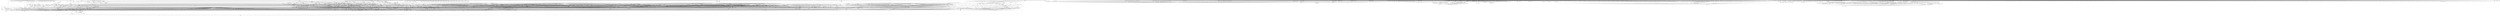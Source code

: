 digraph depends {
    node [shape=plaintext]
"activitymanager" -> "activitymanager-lic" [style=dotted]
"activitymanager" -> "db8"
"activitymanager" -> "libboost-regex1.68.0"
"activitymanager" -> "libglib-2.0-0"
"activitymanager" -> "libnyx6"
"activitymanager" -> "libpmloglib3"
"activitymanager" -> "libstdc++6"
"activitymanager" -> "luna-service2"
"adwaita-icon-theme-symbolic" -> "adwaita-icon-theme-lic" [style=dotted]
"adwaita-icon-theme-symbolic" -> "hicolor-icon-theme"
"alsa-conf" -> "libasound-lic" [style=dotted]
"alsa-plugins-pulseaudio-conf" -> "alsa-plugins-lic" [style=dotted]
"alsa-plugins-pulseaudio-conf" -> "libasound-module-conf-pulse"
"alsa-plugins-pulseaudio-conf" -> "libasound-module-ctl-pulse"
"alsa-plugins-pulseaudio-conf" -> "libasound-module-pcm-pulse"
"alsa-states" -> "alsa-state-lic" [style=dotted]
"alsa-utils-alsactl" -> "alsa-states" [style=dotted]
"alsa-utils-alsactl" -> "alsa-utils-lic" [style=dotted]
"alsa-utils-alsactl" -> "libasound2"
"alsa-utils-alsamixer" -> "alsa-utils-lic" [style=dotted]
"alsa-utils-alsamixer" -> "libasound2"
"alsa-utils-alsamixer" -> "libformw5"
"alsa-utils-alsamixer" -> "libmenuw5"
"alsa-utils-alsamixer" -> "libncursesw5"
"alsa-utils-alsamixer" -> "libpanelw5"
"alsa-utils-alsamixer" -> "libtinfo5"
"alsa-utils-alsaucm" -> "alsa-utils-lic" [style=dotted]
"alsa-utils-alsaucm" -> "libasound2"
"alsa-utils-amixer" -> "alsa-utils-lic" [style=dotted]
"alsa-utils-amixer" -> "libasound2"
"alsa-utils-aplay" -> "alsa-utils-lic" [style=dotted]
"alsa-utils-aplay" -> "libasound2"
"alsa-utils-systemd" -> "alsa-utils-lic" [style=dotted]
"app-services" -> "app-services-lic" [style=dotted]
"audio-service" -> "audio-service-lic" [style=dotted]
"audio-service" -> "libglib-2.0-0"
"audio-service" -> "libpbnjson"
"audio-service" -> "libpulse0"
"audio-service" -> "libpulse-mainloop-glib0"
"audio-service" -> "libstdc++6"
"audio-service" -> "luna-service2"
"avahi-locale-en-gb" -> "virtual-locale-en-gb" [style=dotted]
"base-files" -> "base-files-lic" [style=dotted]
"base-passwd" -> "base-passwd-lic" [style=dotted]
"bash" -> "base-files"
"bash" -> "bash-lic" [style=dotted]
"bash" -> "libtinfo5"
"bash" -> "update-alternatives-opkg"
"bc" -> "bc-lic" [style=dotted]
"bc" -> "libreadline7"
"bc" -> "update-alternatives-opkg"
"bind-libs" -> "bind-lic" [style=dotted]
"bind-libs" -> "libcap2"
"bind-libs" -> "libcrypto1.1"
"binutils" -> "binutils-lic" [style=dotted]
"binutils" -> "libbfd"
"binutils" -> "libz1"
"binutils" -> "update-alternatives-opkg"
"bluez5" -> "bluez5-lic" [style=dotted]
"bluez5" -> "libdbus-1-3"
"bluez5" -> "libglib-2.0-0"
"bluez5" -> "libreadline7"
"bluez5" -> "libudev1"
"busybox" -> "busybox-lic" [style=dotted]
"busybox" -> "busybox-udhcpc" [style=dotted]
"busybox-syslog" -> "busybox"
"busybox-syslog" -> "busybox-lic" [style=dotted]
"busybox-syslog" -> "update-alternatives-opkg"
"busybox-udhcpc" -> "busybox-lic" [style=dotted]
"busybox" -> "update-alternatives-opkg"
"bzip2" -> "bzip2-lic" [style=dotted]
"bzip2" -> "libbz2-1"
"bzip2" -> "update-alternatives-opkg"
"ca-certificates" -> "ca-certificates-lic" [style=dotted]
"ca-certificates" -> "openssl"
"configurator" -> "configurator-lic" [style=dotted]
"configurator" -> "db8"
"configurator" -> "libglib-2.0-0"
"configurator" -> "libpmloglib3"
"configurator" -> "libstdc++6"
"connman" -> "bluez5"
"connman-client" -> "connman"
"connman-client" -> "connman-lic" [style=dotted]
"connman-client" -> "libdbus-1-3"
"connman-client" -> "libglib-2.0-0"
"connman-client" -> "libreadline7"
"connman-conf" -> "connman-conf-lic" [style=dotted]
"connman" -> "connman-conf" [style=dotted]
"connman" -> "connman-lic" [style=dotted]
"connman" -> "connman-plugin-vpn-l2tp" [style=dotted]
"connman" -> "connman-plugin-vpn-openvpn" [style=dotted]
"connman" -> "connman-plugin-vpn-pppt" [style=dotted]
"connman" -> "connman-plugin-vpn-vpnc" [style=dotted]
"connman" -> "connman-tests" [style=dotted]
"connman" -> "connman-tools" [style=dotted]
"connman" -> "connman-vpn" [style=dotted]
"connman" -> "connman-wait-online" [style=dotted]
"connman" -> "dbus-1"
"connman" -> "iptables"
"connman" -> "libdbus-1-3"
"connman" -> "libglib-2.0-0"
"connman" -> "libgnutls30"
"connman" -> "neard" [style=dotted]
"connman" -> "ofono"
"connman" -> "openvpn"
"connman-plugin-vpn-l2tp" -> "connman-vpn"
"connman-plugin-vpn-openvpn" -> "connman-vpn"
"connman-plugin-vpn-openvpn" -> "libdbus-1-3"
"connman-plugin-vpn-vpnc" -> "connman-vpn"
"connman-plugin-vpn-vpnc" -> "libdbus-1-3"
"connman" -> "pptp-linux"
"connman-tests" -> "connman-lic" [style=dotted]
"connman-tests" -> "iptables"
"connman-tests" -> "libdbus-1-3"
"connman-tests" -> "libglib-2.0-0"
"connman-tests" -> "libgnutls30"
"connman-tools" -> "connman"
"connman-tools" -> "connman-lic" [style=dotted]
"connman-tools" -> "libglib-2.0-0"
"connman-tools" -> "libgnutls30"
"connman" -> "update-alternatives-opkg"
"connman" -> "vpnc"
"connman-vpn" -> "connman-lic" [style=dotted]
"connman-vpn" -> "libdbus-1-3"
"connman-vpn" -> "libglib-2.0-0"
"connman-vpn" -> "libgnutls30"
"connman-wait-online" -> "connman-lic" [style=dotted]
"connman-wait-online" -> "libdbus-1-3"
"connman-wait-online" -> "libglib-2.0-0"
"connman" -> "wpa-supplicant"
"connman" -> "xl2tpd"
"cordova" -> "cordova-lic" [style=dotted]
"core-apps" -> "bash"
"core-apps" -> "core-apps-lic" [style=dotted]
"cpushareholder-stub" -> "cpushareholder-stub-lic" [style=dotted]
"curl" -> "curl-lic" [style=dotted]
"curl" -> "libcurl4"
"db8" -> "bash"
"db8" -> "db8-lic" [style=dotted]
"db8" -> "libglib-2.0-0"
"db8" -> "libicui18n62"
"db8" -> "libicuuc62"
"db8" -> "libleveldb1"
"db8" -> "libpmloglib3"
"db8" -> "libstdc++6"
"db8" -> "luna-service2"
"dbus-1" -> "base-files"
"dbus-1" -> "base-passwd"
"dbus-1" -> "dbus-lic" [style=dotted]
"dbus-1" -> "libdbus-1-3"
"dbus-1" -> "libexpat1"
"dbus-1" -> "libsystemd0"
"dbus-1" -> "shadow"
"dhcp-client" -> "bind-libs"
"dhcp-client" -> "dhcp-libs"
"dhcp-client" -> "dhcp-lic" [style=dotted]
"dhcp-libs" -> "dhcp-lic" [style=dotted]
"directfb" -> "directfb-lic" [style=dotted]
"directfb" -> "libfreetype6"
"directfb" -> "libjpeg62"
"directfb" -> "libpng16-16"
"directfb" -> "libstdc++6"
"directfb" -> "libz1"
"distro-feed-configs" -> "distro-feed-configs-lic" [style=dotted]
"downloadmanager" -> "downloadmanager-lic" [style=dotted]
"e2fsprogs-badblocks" -> "e2fsprogs-lic" [style=dotted]
"e2fsprogs-badblocks" -> "libcom-err2"
"e2fsprogs-badblocks" -> "libext2fs2"
"e2fsprogs-e2fsck" -> "e2fsprogs-lic" [style=dotted]
"e2fsprogs-e2fsck" -> "libblkid1"
"e2fsprogs-e2fsck" -> "libcom-err2"
"e2fsprogs-e2fsck" -> "libe2p2"
"e2fsprogs-e2fsck" -> "libext2fs2"
"e2fsprogs-e2fsck" -> "libuuid1"
"e2fsprogs" -> "e2fsprogs-badblocks"
"e2fsprogs" -> "e2fsprogs-e2fsck" [style=dotted]
"e2fsprogs" -> "e2fsprogs-lic" [style=dotted]
"e2fsprogs" -> "e2fsprogs-mke2fs" [style=dotted]
"e2fsprogs" -> "libblkid1"
"e2fsprogs" -> "libcom-err2"
"e2fsprogs" -> "libe2p2"
"e2fsprogs" -> "libext2fs2"
"e2fsprogs" -> "libss2"
"e2fsprogs" -> "libuuid1"
"e2fsprogs-mke2fs" -> "e2fsprogs-lic" [style=dotted]
"e2fsprogs-mke2fs" -> "libblkid1"
"e2fsprogs-mke2fs" -> "libcom-err2"
"e2fsprogs-mke2fs" -> "libe2p2"
"e2fsprogs-mke2fs" -> "libext2fs2"
"e2fsprogs-mke2fs" -> "libuuid1"
"e2fsprogs-mke2fs" -> "update-alternatives-opkg"
"e2fsprogs" -> "update-alternatives-opkg"
"enyo-1.0" -> "enyo-1.0-lic" [style=dotted]
"evtest" -> "evtest-lic" [style=dotted]
"filecache" -> "db8"
"filecache" -> "filecache-lic" [style=dotted]
"filecache" -> "glibmm"
"filecache" -> "jemalloc"
"filecache" -> "libboost-filesystem1.68.0"
"filecache" -> "libboost-system1.68.0"
"filecache" -> "libglib-2.0-0"
"filecache" -> "libsigc-2.0-0"
"filecache" -> "libstdc++6"
"filecache" -> "luna-service2"
"fingerterm" -> "fingerterm-lic" [style=dotted]
"fingerterm" -> "libstdc++6"
"fingerterm" -> "qtbase"
"fingerterm" -> "qtdeclarative"
"fingerterm" -> "ttf-liberation-mono"
"fontconfig-utils" -> "libfontconfig1"
"fontconfig-utils" -> "libfontconfig-lic" [style=dotted]
"fontconfig-utils" -> "libfreetype6"
"foundation-frameworks" -> "foundation-frameworks-lic" [style=dotted]
"funyahoo-plusplus" -> "funyahoo-plusplus-lic" [style=dotted]
"funyahoo-plusplus" -> "libglib-2.0-0"
"funyahoo-plusplus" -> "libjson-glib-1.0-0"
"funyahoo-plusplus" -> "libpurple"
"fuser" -> "psmisc-lic" [style=dotted]
"fuser" -> "update-alternatives-opkg"
"gconf" -> "gconf-lic" [style=dotted]
"gconf" -> "libdbus-1-3"
"gconf" -> "libdbus-glib-1-2"
"gconf" -> "libglib-2.0-0"
"gconf" -> "libxml2"
"gconf-locale-en-gb" -> "virtual-locale-en-gb" [style=dotted]
"gdb" -> "gdb-lic" [style=dotted]
"gdb" -> "libexpat1"
"gdb" -> "libpython3.5m1.0"
"gdb" -> "libreadline7"
"gdb" -> "libtinfo5"
"gdb" -> "python3"
"gdb" -> "python3-codecs"
"gdbserver" -> "gdb-lic" [style=dotted]
"geoclue" -> "geoclue-lic" [style=dotted]
"geoclue" -> "libavahi-client3"
"geoclue" -> "libavahi-common3"
"geoclue" -> "libavahi-glib1"
"geoclue" -> "libglib-2.0-0"
"geoclue" -> "libjson-glib-1.0-0"
"geoclue" -> "libsoup-2.4"
"geoclue" -> "modemmanager"
"glibc-gconv-iso8859-1" -> "glibc-gconv"
"glibc-locale-en-gb" -> "virtual-locale-en-gb" [style=dotted]
"glibmm" -> "glibmm-lic" [style=dotted]
"glibmm" -> "libglib-2.0-0"
"glibmm" -> "libsigc-2.0-0"
"glibmm" -> "libstdc++6"
"glib-networking" -> "glib-networking-lic" [style=dotted]
"glib-networking" -> "libglib-2.0-0"
"glib-networking" -> "libgnutls30"
"glib-networking-locale-en-gb" -> "virtual-locale-en-gb" [style=dotted]
"glmark2" -> "glmark2-lic" [style=dotted]
"glmark2" -> "libdrm2"
"glmark2" -> "libegl-mesa"
"glmark2" -> "libgbm1"
"glmark2" -> "libgles2-mesa"
"glmark2" -> "libjpeg62"
"glmark2" -> "libpng16-16"
"glmark2" -> "libstdc++6"
"glmark2" -> "libudev1"
"gstreamer1.0" -> "gstreamer1.0-lic" [style=dotted]
"gstreamer1.0-libav" -> "gstreamer1.0"
"gstreamer1.0-libav" -> "gstreamer1.0-libav-lic" [style=dotted]
"gstreamer1.0-libav" -> "libbz2-1"
"gstreamer1.0-libav" -> "libglib-2.0-0"
"gstreamer1.0-libav" -> "libgstaudio-1.0-0"
"gstreamer1.0-libav" -> "libgstpbutils-1.0-0"
"gstreamer1.0-libav" -> "libgstvideo-1.0-0"
"gstreamer1.0-libav" -> "liblzma5"
"gstreamer1.0-libav" -> "libz1"
"gstreamer1.0" -> "libcap2"
"gstreamer1.0" -> "libglib-2.0-0"
"gstreamer1.0-locale-en-gb" -> "virtual-locale-en-gb" [style=dotted]
"gstreamer1.0-plugins-bad-accurip" -> "gstreamer1.0"
"gstreamer1.0-plugins-bad-accurip" -> "libglib-2.0-0"
"gstreamer1.0-plugins-bad-accurip" -> "libgstaudio-1.0-0"
"gstreamer1.0-plugins-bad-adpcmdec" -> "gstreamer1.0"
"gstreamer1.0-plugins-bad-adpcmdec" -> "libglib-2.0-0"
"gstreamer1.0-plugins-bad-adpcmdec" -> "libgstaudio-1.0-0"
"gstreamer1.0-plugins-bad-adpcmenc" -> "gstreamer1.0"
"gstreamer1.0-plugins-bad-adpcmenc" -> "libglib-2.0-0"
"gstreamer1.0-plugins-bad-adpcmenc" -> "libgstaudio-1.0-0"
"gstreamer1.0-plugins-bad-aiff" -> "gstreamer1.0"
"gstreamer1.0-plugins-bad-aiff" -> "libglib-2.0-0"
"gstreamer1.0-plugins-bad-aiff" -> "libgstaudio-1.0-0"
"gstreamer1.0-plugins-bad-aiff" -> "libgstpbutils-1.0-0"
"gstreamer1.0-plugins-bad-aiff" -> "libgsttag-1.0-0"
"gstreamer1.0-plugins-bad-asfmux" -> "gstreamer1.0"
"gstreamer1.0-plugins-bad-asfmux" -> "libglib-2.0-0"
"gstreamer1.0-plugins-bad-asfmux" -> "libgstrtp-1.0-0"
"gstreamer1.0-plugins-bad-audiobuffersplit" -> "gstreamer1.0"
"gstreamer1.0-plugins-bad-audiobuffersplit" -> "libglib-2.0-0"
"gstreamer1.0-plugins-bad-audiobuffersplit" -> "libgstaudio-1.0-0"
"gstreamer1.0-plugins-bad-audiofxbad" -> "gstreamer1.0"
"gstreamer1.0-plugins-bad-audiofxbad" -> "libglib-2.0-0"
"gstreamer1.0-plugins-bad-audiofxbad" -> "libgstaudio-1.0-0"
"gstreamer1.0-plugins-bad-audiolatency" -> "gstreamer1.0"
"gstreamer1.0-plugins-bad-audiolatency" -> "libglib-2.0-0"
"gstreamer1.0-plugins-bad-audiomixmatrix" -> "gstreamer1.0"
"gstreamer1.0-plugins-bad-audiomixmatrix" -> "libglib-2.0-0"
"gstreamer1.0-plugins-bad-audiomixmatrix" -> "libgstaudio-1.0-0"
"gstreamer1.0-plugins-bad-audiovisualizers" -> "gstreamer1.0"
"gstreamer1.0-plugins-bad-audiovisualizers" -> "libglib-2.0-0"
"gstreamer1.0-plugins-bad-audiovisualizers" -> "libgstaudio-1.0-0"
"gstreamer1.0-plugins-bad-audiovisualizers" -> "libgstfft-1.0-0"
"gstreamer1.0-plugins-bad-audiovisualizers" -> "libgstpbutils-1.0-0"
"gstreamer1.0-plugins-bad-audiovisualizers" -> "libgstvideo-1.0-0"
"gstreamer1.0-plugins-bad-autoconvert" -> "gstreamer1.0"
"gstreamer1.0-plugins-bad-autoconvert" -> "libglib-2.0-0"
"gstreamer1.0-plugins-bad-bayer" -> "gstreamer1.0"
"gstreamer1.0-plugins-bad-bayer" -> "libglib-2.0-0"
"gstreamer1.0-plugins-bad-bayer" -> "libgstvideo-1.0-0"
"gstreamer1.0-plugins-bad-bayer" -> "liborc-0.4-0"
"gstreamer1.0-plugins-bad-bluez" -> "gstreamer1.0"
"gstreamer1.0-plugins-bad-bluez" -> "libglib-2.0-0"
"gstreamer1.0-plugins-bad-bluez" -> "libgstaudio-1.0-0"
"gstreamer1.0-plugins-bad-bluez" -> "libgstrtp-1.0-0"
"gstreamer1.0-plugins-bad-bz2" -> "gstreamer1.0"
"gstreamer1.0-plugins-bad-bz2" -> "libbz2-1"
"gstreamer1.0-plugins-bad-bz2" -> "libglib-2.0-0"
"gstreamer1.0-plugins-bad-camerabin" -> "gstreamer1.0"
"gstreamer1.0-plugins-bad-camerabin" -> "libglib-2.0-0"
"gstreamer1.0-plugins-bad-camerabin" -> "libgstapp-1.0-0"
"gstreamer1.0-plugins-bad-camerabin" -> "libgstbasecamerabinsrc-1.0-0"
"gstreamer1.0-plugins-bad-camerabin" -> "libgstpbutils-1.0-0"
"gstreamer1.0-plugins-bad-camerabin" -> "libgstphotography-1.0-0"
"gstreamer1.0-plugins-bad-camerabin" -> "libgsttag-1.0-0"
"gstreamer1.0-plugins-bad-coloreffects" -> "gstreamer1.0"
"gstreamer1.0-plugins-bad-coloreffects" -> "libglib-2.0-0"
"gstreamer1.0-plugins-bad-coloreffects" -> "libgstvideo-1.0-0"
"gstreamer1.0-plugins-bad-compositor" -> "gstreamer1.0"
"gstreamer1.0-plugins-bad-compositor" -> "libglib-2.0-0"
"gstreamer1.0-plugins-bad-compositor" -> "libgstbadvideo-1.0-0"
"gstreamer1.0-plugins-bad-compositor" -> "libgstvideo-1.0-0"
"gstreamer1.0-plugins-bad-compositor" -> "liborc-0.4-0"
"gstreamer1.0-plugins-bad-curl" -> "gstreamer1.0"
"gstreamer1.0-plugins-bad-curl" -> "libcurl4"
"gstreamer1.0-plugins-bad-curl" -> "libglib-2.0-0"
"gstreamer1.0-plugins-bad-dashdemux" -> "gstreamer1.0"
"gstreamer1.0-plugins-bad-dashdemux" -> "libglib-2.0-0"
"gstreamer1.0-plugins-bad-dashdemux" -> "libgstadaptivedemux-1.0-0"
"gstreamer1.0-plugins-bad-dashdemux" -> "libgstapp-1.0-0"
"gstreamer1.0-plugins-bad-dashdemux" -> "libgstisoff-1.0-0"
"gstreamer1.0-plugins-bad-dashdemux" -> "libgsttag-1.0-0"
"gstreamer1.0-plugins-bad-dashdemux" -> "libgsturidownloader-1.0-0"
"gstreamer1.0-plugins-bad-dashdemux" -> "libxml2"
"gstreamer1.0-plugins-bad-debugutilsbad" -> "gstreamer1.0"
"gstreamer1.0-plugins-bad-debugutilsbad" -> "libglib-2.0-0"
"gstreamer1.0-plugins-bad-debugutilsbad" -> "libgstvideo-1.0-0"
"gstreamer1.0-plugins-bad-decklink" -> "gstreamer1.0"
"gstreamer1.0-plugins-bad-decklink" -> "libglib-2.0-0"
"gstreamer1.0-plugins-bad-decklink" -> "libgstaudio-1.0-0"
"gstreamer1.0-plugins-bad-decklink" -> "libgstvideo-1.0-0"
"gstreamer1.0-plugins-bad-decklink" -> "libstdc++6"
"gstreamer1.0-plugins-bad-dtls" -> "gstreamer1.0"
"gstreamer1.0-plugins-bad-dtls" -> "libcrypto1.1"
"gstreamer1.0-plugins-bad-dtls" -> "libglib-2.0-0"
"gstreamer1.0-plugins-bad-dtls" -> "libssl1.1"
"gstreamer1.0-plugins-bad-dvb" -> "gstreamer1.0"
"gstreamer1.0-plugins-bad-dvb" -> "libglib-2.0-0"
"gstreamer1.0-plugins-bad-dvb" -> "libgstmpegts-1.0-0"
"gstreamer1.0-plugins-bad-dvbsuboverlay" -> "gstreamer1.0"
"gstreamer1.0-plugins-bad-dvbsuboverlay" -> "libglib-2.0-0"
"gstreamer1.0-plugins-bad-dvbsuboverlay" -> "libgstvideo-1.0-0"
"gstreamer1.0-plugins-bad-dvdspu" -> "gstreamer1.0"
"gstreamer1.0-plugins-bad-dvdspu" -> "libglib-2.0-0"
"gstreamer1.0-plugins-bad-dvdspu" -> "libgstvideo-1.0-0"
"gstreamer1.0-plugins-bad-faceoverlay" -> "gstreamer1.0"
"gstreamer1.0-plugins-bad-faceoverlay" -> "libglib-2.0-0"
"gstreamer1.0-plugins-bad-faceoverlay" -> "libgstvideo-1.0-0"
"gstreamer1.0-plugins-bad-fbdevsink" -> "gstreamer1.0"
"gstreamer1.0-plugins-bad-fbdevsink" -> "libglib-2.0-0"
"gstreamer1.0-plugins-bad-fbdevsink" -> "libgstvideo-1.0-0"
"gstreamer1.0-plugins-bad-festival" -> "gstreamer1.0"
"gstreamer1.0-plugins-bad-festival" -> "libglib-2.0-0"
"gstreamer1.0-plugins-bad-festival" -> "libgstaudio-1.0-0"
"gstreamer1.0-plugins-bad-fieldanalysis" -> "gstreamer1.0"
"gstreamer1.0-plugins-bad-fieldanalysis" -> "libglib-2.0-0"
"gstreamer1.0-plugins-bad-fieldanalysis" -> "libgstvideo-1.0-0"
"gstreamer1.0-plugins-bad-fieldanalysis" -> "liborc-0.4-0"
"gstreamer1.0-plugins-bad-freeverb" -> "gstreamer1.0"
"gstreamer1.0-plugins-bad-freeverb" -> "libglib-2.0-0"
"gstreamer1.0-plugins-bad-freeverb" -> "libgstaudio-1.0-0"
"gstreamer1.0-plugins-bad-frei0r" -> "gstreamer1.0"
"gstreamer1.0-plugins-bad-frei0r" -> "libglib-2.0-0"
"gstreamer1.0-plugins-bad-frei0r" -> "libgstvideo-1.0-0"
"gstreamer1.0-plugins-bad-gaudieffects" -> "gstreamer1.0"
"gstreamer1.0-plugins-bad-gaudieffects" -> "libglib-2.0-0"
"gstreamer1.0-plugins-bad-gaudieffects" -> "libgstvideo-1.0-0"
"gstreamer1.0-plugins-bad-gaudieffects" -> "liborc-0.4-0"
"gstreamer1.0-plugins-bad-gdp" -> "gstreamer1.0"
"gstreamer1.0-plugins-bad-gdp" -> "libglib-2.0-0"
"gstreamer1.0-plugins-bad-geometrictransform" -> "gstreamer1.0"
"gstreamer1.0-plugins-bad-geometrictransform" -> "libglib-2.0-0"
"gstreamer1.0-plugins-bad-geometrictransform" -> "libgstvideo-1.0-0"
"gstreamer1.0-plugins-bad-hls" -> "gstreamer1.0"
"gstreamer1.0-plugins-bad-hls" -> "libglib-2.0-0"
"gstreamer1.0-plugins-bad-hls" -> "libgstadaptivedemux-1.0-0"
"gstreamer1.0-plugins-bad-hls" -> "libgstapp-1.0-0"
"gstreamer1.0-plugins-bad-hls" -> "libgstpbutils-1.0-0"
"gstreamer1.0-plugins-bad-hls" -> "libgsttag-1.0-0"
"gstreamer1.0-plugins-bad-hls" -> "libgsturidownloader-1.0-0"
"gstreamer1.0-plugins-bad-hls" -> "libgstvideo-1.0-0"
"gstreamer1.0-plugins-bad-hls" -> "nettle"
"gstreamer1.0-plugins-bad-id3tag" -> "gstreamer1.0"
"gstreamer1.0-plugins-bad-id3tag" -> "libglib-2.0-0"
"gstreamer1.0-plugins-bad-id3tag" -> "libgsttag-1.0-0"
"gstreamer1.0-plugins-bad-inter" -> "gstreamer1.0"
"gstreamer1.0-plugins-bad-interlace" -> "gstreamer1.0"
"gstreamer1.0-plugins-bad-interlace" -> "libglib-2.0-0"
"gstreamer1.0-plugins-bad-interlace" -> "libgstvideo-1.0-0"
"gstreamer1.0-plugins-bad-inter" -> "libglib-2.0-0"
"gstreamer1.0-plugins-bad-inter" -> "libgstaudio-1.0-0"
"gstreamer1.0-plugins-bad-inter" -> "libgstvideo-1.0-0"
"gstreamer1.0-plugins-bad-ipcpipeline" -> "gstreamer1.0"
"gstreamer1.0-plugins-bad-ipcpipeline" -> "libglib-2.0-0"
"gstreamer1.0-plugins-bad-ivfparse" -> "gstreamer1.0"
"gstreamer1.0-plugins-bad-ivfparse" -> "libglib-2.0-0"
"gstreamer1.0-plugins-bad-ivtc" -> "gstreamer1.0"
"gstreamer1.0-plugins-bad-ivtc" -> "libglib-2.0-0"
"gstreamer1.0-plugins-bad-ivtc" -> "libgstvideo-1.0-0"
"gstreamer1.0-plugins-bad-jp2kdecimator" -> "gstreamer1.0"
"gstreamer1.0-plugins-bad-jp2kdecimator" -> "libglib-2.0-0"
"gstreamer1.0-plugins-bad-jpegformat" -> "gstreamer1.0"
"gstreamer1.0-plugins-bad-jpegformat" -> "libglib-2.0-0"
"gstreamer1.0-plugins-bad-jpegformat" -> "libgsttag-1.0-0"
"gstreamer1.0-plugins-bad-legacyrawparse" -> "gstreamer1.0"
"gstreamer1.0-plugins-bad-legacyrawparse" -> "libglib-2.0-0"
"gstreamer1.0-plugins-bad-legacyrawparse" -> "libgstaudio-1.0-0"
"gstreamer1.0-plugins-bad-legacyrawparse" -> "libgstvideo-1.0-0"
"gstreamer1.0-plugins-bad-locale-en-gb" -> "virtual-locale-en-gb" [style=dotted]
"gstreamer1.0-plugins-bad-meta" -> "gstreamer1.0-plugins-bad-accurip"
"gstreamer1.0-plugins-bad-meta" -> "gstreamer1.0-plugins-bad-adpcmdec"
"gstreamer1.0-plugins-bad-meta" -> "gstreamer1.0-plugins-bad-adpcmenc"
"gstreamer1.0-plugins-bad-meta" -> "gstreamer1.0-plugins-bad-aiff"
"gstreamer1.0-plugins-bad-meta" -> "gstreamer1.0-plugins-bad-asfmux"
"gstreamer1.0-plugins-bad-meta" -> "gstreamer1.0-plugins-bad-audiobuffersplit"
"gstreamer1.0-plugins-bad-meta" -> "gstreamer1.0-plugins-bad-audiofxbad"
"gstreamer1.0-plugins-bad-meta" -> "gstreamer1.0-plugins-bad-audiolatency"
"gstreamer1.0-plugins-bad-meta" -> "gstreamer1.0-plugins-bad-audiomixmatrix"
"gstreamer1.0-plugins-bad-meta" -> "gstreamer1.0-plugins-bad-audiovisualizers"
"gstreamer1.0-plugins-bad-meta" -> "gstreamer1.0-plugins-bad-autoconvert"
"gstreamer1.0-plugins-bad-meta" -> "gstreamer1.0-plugins-bad-bayer"
"gstreamer1.0-plugins-bad-meta" -> "gstreamer1.0-plugins-bad-bluez"
"gstreamer1.0-plugins-bad-meta" -> "gstreamer1.0-plugins-bad-bz2"
"gstreamer1.0-plugins-bad-meta" -> "gstreamer1.0-plugins-bad-camerabin"
"gstreamer1.0-plugins-bad-meta" -> "gstreamer1.0-plugins-bad-coloreffects"
"gstreamer1.0-plugins-bad-meta" -> "gstreamer1.0-plugins-bad-compositor"
"gstreamer1.0-plugins-bad-meta" -> "gstreamer1.0-plugins-bad-curl"
"gstreamer1.0-plugins-bad-meta" -> "gstreamer1.0-plugins-bad-dashdemux"
"gstreamer1.0-plugins-bad-meta" -> "gstreamer1.0-plugins-bad-debugutilsbad"
"gstreamer1.0-plugins-bad-meta" -> "gstreamer1.0-plugins-bad-decklink"
"gstreamer1.0-plugins-bad-meta" -> "gstreamer1.0-plugins-bad-dtls"
"gstreamer1.0-plugins-bad-meta" -> "gstreamer1.0-plugins-bad-dvb"
"gstreamer1.0-plugins-bad-meta" -> "gstreamer1.0-plugins-bad-dvbsuboverlay"
"gstreamer1.0-plugins-bad-meta" -> "gstreamer1.0-plugins-bad-dvdspu"
"gstreamer1.0-plugins-bad-meta" -> "gstreamer1.0-plugins-bad-faceoverlay"
"gstreamer1.0-plugins-bad-meta" -> "gstreamer1.0-plugins-bad-fbdevsink"
"gstreamer1.0-plugins-bad-meta" -> "gstreamer1.0-plugins-bad-festival"
"gstreamer1.0-plugins-bad-meta" -> "gstreamer1.0-plugins-bad-fieldanalysis"
"gstreamer1.0-plugins-bad-meta" -> "gstreamer1.0-plugins-bad-freeverb"
"gstreamer1.0-plugins-bad-meta" -> "gstreamer1.0-plugins-bad-frei0r"
"gstreamer1.0-plugins-bad-meta" -> "gstreamer1.0-plugins-bad-gaudieffects"
"gstreamer1.0-plugins-bad-meta" -> "gstreamer1.0-plugins-bad-gdp"
"gstreamer1.0-plugins-bad-meta" -> "gstreamer1.0-plugins-bad-geometrictransform"
"gstreamer1.0-plugins-bad-meta" -> "gstreamer1.0-plugins-bad-hls"
"gstreamer1.0-plugins-bad-meta" -> "gstreamer1.0-plugins-bad-id3tag"
"gstreamer1.0-plugins-bad-meta" -> "gstreamer1.0-plugins-bad-inter"
"gstreamer1.0-plugins-bad-meta" -> "gstreamer1.0-plugins-bad-interlace"
"gstreamer1.0-plugins-bad-meta" -> "gstreamer1.0-plugins-bad-ipcpipeline"
"gstreamer1.0-plugins-bad-meta" -> "gstreamer1.0-plugins-bad-ivfparse"
"gstreamer1.0-plugins-bad-meta" -> "gstreamer1.0-plugins-bad-ivtc"
"gstreamer1.0-plugins-bad-meta" -> "gstreamer1.0-plugins-bad-jp2kdecimator"
"gstreamer1.0-plugins-bad-meta" -> "gstreamer1.0-plugins-bad-jpegformat"
"gstreamer1.0-plugins-bad-meta" -> "gstreamer1.0-plugins-bad-legacyrawparse"
"gstreamer1.0-plugins-bad-meta" -> "gstreamer1.0-plugins-bad-lic" [style=dotted]
"gstreamer1.0-plugins-bad-meta" -> "gstreamer1.0-plugins-bad-midi"
"gstreamer1.0-plugins-bad-meta" -> "gstreamer1.0-plugins-bad-mpegpsdemux"
"gstreamer1.0-plugins-bad-meta" -> "gstreamer1.0-plugins-bad-mpegpsmux"
"gstreamer1.0-plugins-bad-meta" -> "gstreamer1.0-plugins-bad-mpegtsdemux"
"gstreamer1.0-plugins-bad-meta" -> "gstreamer1.0-plugins-bad-mpegtsmux"
"gstreamer1.0-plugins-bad-meta" -> "gstreamer1.0-plugins-bad-mxf"
"gstreamer1.0-plugins-bad-meta" -> "gstreamer1.0-plugins-bad-netsim"
"gstreamer1.0-plugins-bad-meta" -> "gstreamer1.0-plugins-bad-pcapparse"
"gstreamer1.0-plugins-bad-meta" -> "gstreamer1.0-plugins-bad-pnm"
"gstreamer1.0-plugins-bad-meta" -> "gstreamer1.0-plugins-bad-proxy"
"gstreamer1.0-plugins-bad-meta" -> "gstreamer1.0-plugins-bad-removesilence"
"gstreamer1.0-plugins-bad-meta" -> "gstreamer1.0-plugins-bad-rfbsrc"
"gstreamer1.0-plugins-bad-meta" -> "gstreamer1.0-plugins-bad-rsvg"
"gstreamer1.0-plugins-bad-meta" -> "gstreamer1.0-plugins-bad-rtponvif"
"gstreamer1.0-plugins-bad-meta" -> "gstreamer1.0-plugins-bad-sbc"
"gstreamer1.0-plugins-bad-meta" -> "gstreamer1.0-plugins-bad-sdpelem"
"gstreamer1.0-plugins-bad-meta" -> "gstreamer1.0-plugins-bad-segmentclip"
"gstreamer1.0-plugins-bad-meta" -> "gstreamer1.0-plugins-bad-shm"
"gstreamer1.0-plugins-bad-meta" -> "gstreamer1.0-plugins-bad-siren"
"gstreamer1.0-plugins-bad-meta" -> "gstreamer1.0-plugins-bad-smooth"
"gstreamer1.0-plugins-bad-meta" -> "gstreamer1.0-plugins-bad-smoothstreaming"
"gstreamer1.0-plugins-bad-meta" -> "gstreamer1.0-plugins-bad-sndfile"
"gstreamer1.0-plugins-bad-meta" -> "gstreamer1.0-plugins-bad-speed"
"gstreamer1.0-plugins-bad-meta" -> "gstreamer1.0-plugins-bad-stereo"
"gstreamer1.0-plugins-bad-meta" -> "gstreamer1.0-plugins-bad-subenc"
"gstreamer1.0-plugins-bad-meta" -> "gstreamer1.0-plugins-bad-timecode"
"gstreamer1.0-plugins-bad-meta" -> "gstreamer1.0-plugins-bad-ttmlsubs"
"gstreamer1.0-plugins-bad-meta" -> "gstreamer1.0-plugins-bad-uvch264"
"gstreamer1.0-plugins-bad-meta" -> "gstreamer1.0-plugins-bad-vcdsrc"
"gstreamer1.0-plugins-bad-meta" -> "gstreamer1.0-plugins-bad-videofiltersbad"
"gstreamer1.0-plugins-bad-meta" -> "gstreamer1.0-plugins-bad-videoframe-audiolevel"
"gstreamer1.0-plugins-bad-meta" -> "gstreamer1.0-plugins-bad-videoparsersbad"
"gstreamer1.0-plugins-bad-meta" -> "gstreamer1.0-plugins-bad-videosignal"
"gstreamer1.0-plugins-bad-meta" -> "gstreamer1.0-plugins-bad-vmnc"
"gstreamer1.0-plugins-bad-meta" -> "gstreamer1.0-plugins-bad-waylandsink"
"gstreamer1.0-plugins-bad-meta" -> "gstreamer1.0-plugins-bad-webp"
"gstreamer1.0-plugins-bad-meta" -> "gstreamer1.0-plugins-bad-y4mdec"
"gstreamer1.0-plugins-bad-meta" -> "gstreamer1.0-plugins-bad-yadif"
"gstreamer1.0-plugins-bad-meta" -> "libgstadaptivedemux-1.0-0"
"gstreamer1.0-plugins-bad-meta" -> "libgstbadaudio-1.0-0"
"gstreamer1.0-plugins-bad-meta" -> "libgstbadvideo-1.0-0"
"gstreamer1.0-plugins-bad-meta" -> "libgstbasecamerabinsrc-1.0-0"
"gstreamer1.0-plugins-bad-meta" -> "libgstcodecparsers-1.0-0"
"gstreamer1.0-plugins-bad-meta" -> "libgstinsertbin-1.0-0"
"gstreamer1.0-plugins-bad-meta" -> "libgstisoff-1.0-0"
"gstreamer1.0-plugins-bad-meta" -> "libgstmpegts-1.0-0"
"gstreamer1.0-plugins-bad-meta" -> "libgstphotography-1.0-0"
"gstreamer1.0-plugins-bad-meta" -> "libgstplayer-1.0-0"
"gstreamer1.0-plugins-bad-meta" -> "libgsturidownloader-1.0-0"
"gstreamer1.0-plugins-bad-meta" -> "libgstwayland-1.0-0"
"gstreamer1.0-plugins-bad-meta" -> "libgstwebrtc-1.0-0"
"gstreamer1.0-plugins-bad-midi" -> "gstreamer1.0"
"gstreamer1.0-plugins-bad-midi" -> "libglib-2.0-0"
"gstreamer1.0-plugins-bad-midi" -> "libgsttag-1.0-0"
"gstreamer1.0-plugins-bad-mpegpsdemux" -> "gstreamer1.0"
"gstreamer1.0-plugins-bad-mpegpsdemux" -> "libglib-2.0-0"
"gstreamer1.0-plugins-bad-mpegpsdemux" -> "libgstpbutils-1.0-0"
"gstreamer1.0-plugins-bad-mpegpsdemux" -> "libgsttag-1.0-0"
"gstreamer1.0-plugins-bad-mpegpsmux" -> "gstreamer1.0"
"gstreamer1.0-plugins-bad-mpegpsmux" -> "libglib-2.0-0"
"gstreamer1.0-plugins-bad-mpegtsdemux" -> "gstreamer1.0"
"gstreamer1.0-plugins-bad-mpegtsdemux" -> "libglib-2.0-0"
"gstreamer1.0-plugins-bad-mpegtsdemux" -> "libgstaudio-1.0-0"
"gstreamer1.0-plugins-bad-mpegtsdemux" -> "libgstcodecparsers-1.0-0"
"gstreamer1.0-plugins-bad-mpegtsdemux" -> "libgstmpegts-1.0-0"
"gstreamer1.0-plugins-bad-mpegtsdemux" -> "libgstpbutils-1.0-0"
"gstreamer1.0-plugins-bad-mpegtsdemux" -> "libgsttag-1.0-0"
"gstreamer1.0-plugins-bad-mpegtsmux" -> "gstreamer1.0"
"gstreamer1.0-plugins-bad-mpegtsmux" -> "libglib-2.0-0"
"gstreamer1.0-plugins-bad-mpegtsmux" -> "libgstaudio-1.0-0"
"gstreamer1.0-plugins-bad-mpegtsmux" -> "libgstmpegts-1.0-0"
"gstreamer1.0-plugins-bad-mpegtsmux" -> "libgstpbutils-1.0-0"
"gstreamer1.0-plugins-bad-mpegtsmux" -> "libgsttag-1.0-0"
"gstreamer1.0-plugins-bad-mpegtsmux" -> "libgstvideo-1.0-0"
"gstreamer1.0-plugins-bad-mxf" -> "gstreamer1.0"
"gstreamer1.0-plugins-bad-mxf" -> "libglib-2.0-0"
"gstreamer1.0-plugins-bad-mxf" -> "libgstaudio-1.0-0"
"gstreamer1.0-plugins-bad-mxf" -> "libgstvideo-1.0-0"
"gstreamer1.0-plugins-bad-netsim" -> "gstreamer1.0"
"gstreamer1.0-plugins-bad-netsim" -> "libglib-2.0-0"
"gstreamer1.0-plugins-bad-pcapparse" -> "gstreamer1.0"
"gstreamer1.0-plugins-bad-pcapparse" -> "libglib-2.0-0"
"gstreamer1.0-plugins-bad-pnm" -> "gstreamer1.0"
"gstreamer1.0-plugins-bad-pnm" -> "libglib-2.0-0"
"gstreamer1.0-plugins-bad-pnm" -> "libgstvideo-1.0-0"
"gstreamer1.0-plugins-bad-proxy" -> "gstreamer1.0"
"gstreamer1.0-plugins-bad-proxy" -> "libglib-2.0-0"
"gstreamer1.0-plugins-bad-removesilence" -> "gstreamer1.0"
"gstreamer1.0-plugins-bad-removesilence" -> "libglib-2.0-0"
"gstreamer1.0-plugins-bad-rfbsrc" -> "gstreamer1.0"
"gstreamer1.0-plugins-bad-rfbsrc" -> "libglib-2.0-0"
"gstreamer1.0-plugins-bad-rfbsrc" -> "libgstvideo-1.0-0"
"gstreamer1.0-plugins-bad-rsvg" -> "gstreamer1.0"
"gstreamer1.0-plugins-bad-rsvg" -> "libcairo2"
"gstreamer1.0-plugins-bad-rsvg" -> "libgdk-pixbuf-2.0-0"
"gstreamer1.0-plugins-bad-rsvg" -> "libglib-2.0-0"
"gstreamer1.0-plugins-bad-rsvg" -> "libgstvideo-1.0-0"
"gstreamer1.0-plugins-bad-rsvg" -> "librsvg-2-2"
"gstreamer1.0-plugins-bad-rtponvif" -> "gstreamer1.0"
"gstreamer1.0-plugins-bad-rtponvif" -> "libglib-2.0-0"
"gstreamer1.0-plugins-bad-rtponvif" -> "libgstrtp-1.0-0"
"gstreamer1.0-plugins-bad-sbc" -> "gstreamer1.0"
"gstreamer1.0-plugins-bad-sbc" -> "libglib-2.0-0"
"gstreamer1.0-plugins-bad-sbc" -> "libgstaudio-1.0-0"
"gstreamer1.0-plugins-bad-sbc" -> "libsbc1"
"gstreamer1.0-plugins-bad-sdpelem" -> "gstreamer1.0"
"gstreamer1.0-plugins-bad-sdpelem" -> "libglib-2.0-0"
"gstreamer1.0-plugins-bad-sdpelem" -> "libgstapp-1.0-0"
"gstreamer1.0-plugins-bad-sdpelem" -> "libgstrtp-1.0-0"
"gstreamer1.0-plugins-bad-sdpelem" -> "libgstsdp-1.0-0"
"gstreamer1.0-plugins-bad-segmentclip" -> "gstreamer1.0"
"gstreamer1.0-plugins-bad-segmentclip" -> "libglib-2.0-0"
"gstreamer1.0-plugins-bad-segmentclip" -> "libgstaudio-1.0-0"
"gstreamer1.0-plugins-bad-shm" -> "gstreamer1.0"
"gstreamer1.0-plugins-bad-shm" -> "libglib-2.0-0"
"gstreamer1.0-plugins-bad-siren" -> "gstreamer1.0"
"gstreamer1.0-plugins-bad-siren" -> "libglib-2.0-0"
"gstreamer1.0-plugins-bad-siren" -> "libgstaudio-1.0-0"
"gstreamer1.0-plugins-bad-smooth" -> "gstreamer1.0"
"gstreamer1.0-plugins-bad-smooth" -> "libglib-2.0-0"
"gstreamer1.0-plugins-bad-smooth" -> "libgstvideo-1.0-0"
"gstreamer1.0-plugins-bad-smoothstreaming" -> "gstreamer1.0"
"gstreamer1.0-plugins-bad-smoothstreaming" -> "libglib-2.0-0"
"gstreamer1.0-plugins-bad-smoothstreaming" -> "libgstadaptivedemux-1.0-0"
"gstreamer1.0-plugins-bad-smoothstreaming" -> "libgstapp-1.0-0"
"gstreamer1.0-plugins-bad-smoothstreaming" -> "libgstcodecparsers-1.0-0"
"gstreamer1.0-plugins-bad-smoothstreaming" -> "libgstisoff-1.0-0"
"gstreamer1.0-plugins-bad-smoothstreaming" -> "libgsttag-1.0-0"
"gstreamer1.0-plugins-bad-smoothstreaming" -> "libgsturidownloader-1.0-0"
"gstreamer1.0-plugins-bad-smoothstreaming" -> "libxml2"
"gstreamer1.0-plugins-bad-sndfile" -> "gstreamer1.0"
"gstreamer1.0-plugins-bad-sndfile" -> "libglib-2.0-0"
"gstreamer1.0-plugins-bad-sndfile" -> "libsndfile1"
"gstreamer1.0-plugins-bad-speed" -> "gstreamer1.0"
"gstreamer1.0-plugins-bad-speed" -> "libglib-2.0-0"
"gstreamer1.0-plugins-bad-speed" -> "libgstaudio-1.0-0"
"gstreamer1.0-plugins-bad-stereo" -> "gstreamer1.0"
"gstreamer1.0-plugins-bad-stereo" -> "libglib-2.0-0"
"gstreamer1.0-plugins-bad-stereo" -> "libgstaudio-1.0-0"
"gstreamer1.0-plugins-bad-subenc" -> "gstreamer1.0"
"gstreamer1.0-plugins-bad-subenc" -> "libglib-2.0-0"
"gstreamer1.0-plugins-bad-timecode" -> "gstreamer1.0"
"gstreamer1.0-plugins-bad-timecode" -> "libglib-2.0-0"
"gstreamer1.0-plugins-bad-timecode" -> "libgstaudio-1.0-0"
"gstreamer1.0-plugins-bad-timecode" -> "libgstvideo-1.0-0"
"gstreamer1.0-plugins-bad-ttmlsubs" -> "gstreamer1.0"
"gstreamer1.0-plugins-bad-ttmlsubs" -> "libcairo2"
"gstreamer1.0-plugins-bad-ttmlsubs" -> "libglib-2.0-0"
"gstreamer1.0-plugins-bad-ttmlsubs" -> "libgstvideo-1.0-0"
"gstreamer1.0-plugins-bad-ttmlsubs" -> "libxml2"
"gstreamer1.0-plugins-bad-ttmlsubs" -> "pango"
"gstreamer1.0-plugins-bad-uvch264" -> "gstreamer1.0"
"gstreamer1.0-plugins-bad-uvch264" -> "libglib-2.0-0"
"gstreamer1.0-plugins-bad-uvch264" -> "libgstapp-1.0-0"
"gstreamer1.0-plugins-bad-uvch264" -> "libgstbasecamerabinsrc-1.0-0"
"gstreamer1.0-plugins-bad-uvch264" -> "libgstvideo-1.0-0"
"gstreamer1.0-plugins-bad-uvch264" -> "libgudev-1.0-0"
"gstreamer1.0-plugins-bad-uvch264" -> "libusb-1.0-0"
"gstreamer1.0-plugins-bad-vcdsrc" -> "gstreamer1.0"
"gstreamer1.0-plugins-bad-vcdsrc" -> "libglib-2.0-0"
"gstreamer1.0-plugins-bad-videofiltersbad" -> "gstreamer1.0"
"gstreamer1.0-plugins-bad-videofiltersbad" -> "libglib-2.0-0"
"gstreamer1.0-plugins-bad-videofiltersbad" -> "libgstvideo-1.0-0"
"gstreamer1.0-plugins-bad-videofiltersbad" -> "liborc-0.4-0"
"gstreamer1.0-plugins-bad-videoframe-audiolevel" -> "gstreamer1.0"
"gstreamer1.0-plugins-bad-videoframe-audiolevel" -> "libglib-2.0-0"
"gstreamer1.0-plugins-bad-videoframe-audiolevel" -> "libgstaudio-1.0-0"
"gstreamer1.0-plugins-bad-videoparsersbad" -> "gstreamer1.0"
"gstreamer1.0-plugins-bad-videoparsersbad" -> "libglib-2.0-0"
"gstreamer1.0-plugins-bad-videoparsersbad" -> "libgstcodecparsers-1.0-0"
"gstreamer1.0-plugins-bad-videoparsersbad" -> "libgstpbutils-1.0-0"
"gstreamer1.0-plugins-bad-videoparsersbad" -> "libgstvideo-1.0-0"
"gstreamer1.0-plugins-bad-videosignal" -> "gstreamer1.0"
"gstreamer1.0-plugins-bad-videosignal" -> "libglib-2.0-0"
"gstreamer1.0-plugins-bad-videosignal" -> "libgstvideo-1.0-0"
"gstreamer1.0-plugins-bad-vmnc" -> "gstreamer1.0"
"gstreamer1.0-plugins-bad-vmnc" -> "libglib-2.0-0"
"gstreamer1.0-plugins-bad-vmnc" -> "libgstvideo-1.0-0"
"gstreamer1.0-plugins-bad-waylandsink" -> "gstreamer1.0"
"gstreamer1.0-plugins-bad-waylandsink" -> "libdrm2"
"gstreamer1.0-plugins-bad-waylandsink" -> "libglib-2.0-0"
"gstreamer1.0-plugins-bad-waylandsink" -> "libgstallocators-1.0-0"
"gstreamer1.0-plugins-bad-waylandsink" -> "libgstvideo-1.0-0"
"gstreamer1.0-plugins-bad-waylandsink" -> "libgstwayland-1.0-0"
"gstreamer1.0-plugins-bad-waylandsink" -> "wayland"
"gstreamer1.0-plugins-bad-webp" -> "gstreamer1.0"
"gstreamer1.0-plugins-bad-webp" -> "libglib-2.0-0"
"gstreamer1.0-plugins-bad-webp" -> "libgstvideo-1.0-0"
"gstreamer1.0-plugins-bad-webp" -> "libwebp"
"gstreamer1.0-plugins-bad-y4mdec" -> "gstreamer1.0"
"gstreamer1.0-plugins-bad-y4mdec" -> "libglib-2.0-0"
"gstreamer1.0-plugins-bad-y4mdec" -> "libgstvideo-1.0-0"
"gstreamer1.0-plugins-bad-yadif" -> "gstreamer1.0"
"gstreamer1.0-plugins-bad-yadif" -> "libglib-2.0-0"
"gstreamer1.0-plugins-bad-yadif" -> "libgstvideo-1.0-0"
"gstreamer1.0-plugins-base-adder" -> "gstreamer1.0"
"gstreamer1.0-plugins-base-adder" -> "libglib-2.0-0"
"gstreamer1.0-plugins-base-adder" -> "libgstaudio-1.0-0"
"gstreamer1.0-plugins-base-adder" -> "libgsttag-1.0-0"
"gstreamer1.0-plugins-base-adder" -> "liborc-0.4-0"
"gstreamer1.0-plugins-base-adder" -> "libz1"
"gstreamer1.0-plugins-base-alsa" -> "gstreamer1.0"
"gstreamer1.0-plugins-base-alsa" -> "libasound2"
"gstreamer1.0-plugins-base-alsa" -> "libglib-2.0-0"
"gstreamer1.0-plugins-base-alsa" -> "libgstaudio-1.0-0"
"gstreamer1.0-plugins-base-alsa" -> "libgsttag-1.0-0"
"gstreamer1.0-plugins-base-alsa" -> "liborc-0.4-0"
"gstreamer1.0-plugins-base-alsa" -> "libz1"
"gstreamer1.0-plugins-base-app" -> "gstreamer1.0"
"gstreamer1.0-plugins-base-app" -> "libglib-2.0-0"
"gstreamer1.0-plugins-base-app" -> "libgstapp-1.0-0"
"gstreamer1.0-plugins-base-apps" -> "gstreamer1.0"
"gstreamer1.0-plugins-base-apps" -> "gstreamer1.0-plugins-base-lic" [style=dotted]
"gstreamer1.0-plugins-base-apps" -> "libglib-2.0-0"
"gstreamer1.0-plugins-base-apps" -> "libgstaudio-1.0-0"
"gstreamer1.0-plugins-base-apps" -> "libgstpbutils-1.0-0"
"gstreamer1.0-plugins-base-apps" -> "libgsttag-1.0-0"
"gstreamer1.0-plugins-base-apps" -> "libgstvideo-1.0-0"
"gstreamer1.0-plugins-base-audioconvert" -> "gstreamer1.0"
"gstreamer1.0-plugins-base-audioconvert" -> "libglib-2.0-0"
"gstreamer1.0-plugins-base-audioconvert" -> "libgstaudio-1.0-0"
"gstreamer1.0-plugins-base-audioconvert" -> "libgsttag-1.0-0"
"gstreamer1.0-plugins-base-audioconvert" -> "liborc-0.4-0"
"gstreamer1.0-plugins-base-audioconvert" -> "libz1"
"gstreamer1.0-plugins-base-audiomixer" -> "gstreamer1.0"
"gstreamer1.0-plugins-base-audiomixer" -> "libglib-2.0-0"
"gstreamer1.0-plugins-base-audiomixer" -> "libgstaudio-1.0-0"
"gstreamer1.0-plugins-base-audiomixer" -> "libgsttag-1.0-0"
"gstreamer1.0-plugins-base-audiomixer" -> "liborc-0.4-0"
"gstreamer1.0-plugins-base-audiomixer" -> "libz1"
"gstreamer1.0-plugins-base-audiorate" -> "gstreamer1.0"
"gstreamer1.0-plugins-base-audiorate" -> "libglib-2.0-0"
"gstreamer1.0-plugins-base-audiorate" -> "libgstaudio-1.0-0"
"gstreamer1.0-plugins-base-audiorate" -> "libgsttag-1.0-0"
"gstreamer1.0-plugins-base-audiorate" -> "liborc-0.4-0"
"gstreamer1.0-plugins-base-audiorate" -> "libz1"
"gstreamer1.0-plugins-base-audioresample" -> "gstreamer1.0"
"gstreamer1.0-plugins-base-audioresample" -> "libglib-2.0-0"
"gstreamer1.0-plugins-base-audioresample" -> "libgstaudio-1.0-0"
"gstreamer1.0-plugins-base-audioresample" -> "libgsttag-1.0-0"
"gstreamer1.0-plugins-base-audioresample" -> "liborc-0.4-0"
"gstreamer1.0-plugins-base-audioresample" -> "libz1"
"gstreamer1.0-plugins-base-audiotestsrc" -> "gstreamer1.0"
"gstreamer1.0-plugins-base-audiotestsrc" -> "libglib-2.0-0"
"gstreamer1.0-plugins-base-audiotestsrc" -> "libgstaudio-1.0-0"
"gstreamer1.0-plugins-base-audiotestsrc" -> "libgsttag-1.0-0"
"gstreamer1.0-plugins-base-audiotestsrc" -> "liborc-0.4-0"
"gstreamer1.0-plugins-base-audiotestsrc" -> "libz1"
"gstreamer1.0-plugins-base-encoding" -> "gstreamer1.0"
"gstreamer1.0-plugins-base-encoding" -> "libglib-2.0-0"
"gstreamer1.0-plugins-base-encoding" -> "libgstaudio-1.0-0"
"gstreamer1.0-plugins-base-encoding" -> "libgstpbutils-1.0-0"
"gstreamer1.0-plugins-base-encoding" -> "libgsttag-1.0-0"
"gstreamer1.0-plugins-base-encoding" -> "libgstvideo-1.0-0"
"gstreamer1.0-plugins-base-encoding" -> "liborc-0.4-0"
"gstreamer1.0-plugins-base-encoding" -> "libz1"
"gstreamer1.0-plugins-base-gio" -> "gstreamer1.0"
"gstreamer1.0-plugins-base-gio" -> "libglib-2.0-0"
"gstreamer1.0-plugins-base-locale-en-gb" -> "virtual-locale-en-gb" [style=dotted]
"gstreamer1.0-plugins-base-meta" -> "gstreamer1.0-plugins-base-adder"
"gstreamer1.0-plugins-base-meta" -> "gstreamer1.0-plugins-base-alsa"
"gstreamer1.0-plugins-base-meta" -> "gstreamer1.0-plugins-base-app"
"gstreamer1.0-plugins-base-meta" -> "gstreamer1.0-plugins-base-apps"
"gstreamer1.0-plugins-base-meta" -> "gstreamer1.0-plugins-base-audioconvert"
"gstreamer1.0-plugins-base-meta" -> "gstreamer1.0-plugins-base-audiomixer"
"gstreamer1.0-plugins-base-meta" -> "gstreamer1.0-plugins-base-audiorate"
"gstreamer1.0-plugins-base-meta" -> "gstreamer1.0-plugins-base-audioresample"
"gstreamer1.0-plugins-base-meta" -> "gstreamer1.0-plugins-base-audiotestsrc"
"gstreamer1.0-plugins-base-meta" -> "gstreamer1.0-plugins-base-encoding"
"gstreamer1.0-plugins-base-meta" -> "gstreamer1.0-plugins-base-gio"
"gstreamer1.0-plugins-base-meta" -> "gstreamer1.0-plugins-base-lic" [style=dotted]
"gstreamer1.0-plugins-base-meta" -> "gstreamer1.0-plugins-base-ogg"
"gstreamer1.0-plugins-base-meta" -> "gstreamer1.0-plugins-base-pango"
"gstreamer1.0-plugins-base-meta" -> "gstreamer1.0-plugins-base-pbtypes"
"gstreamer1.0-plugins-base-meta" -> "gstreamer1.0-plugins-base-playback"
"gstreamer1.0-plugins-base-meta" -> "gstreamer1.0-plugins-base-rawparse"
"gstreamer1.0-plugins-base-meta" -> "gstreamer1.0-plugins-base-subparse"
"gstreamer1.0-plugins-base-meta" -> "gstreamer1.0-plugins-base-tcp"
"gstreamer1.0-plugins-base-meta" -> "gstreamer1.0-plugins-base-theora"
"gstreamer1.0-plugins-base-meta" -> "gstreamer1.0-plugins-base-typefindfunctions"
"gstreamer1.0-plugins-base-meta" -> "gstreamer1.0-plugins-base-videoconvert"
"gstreamer1.0-plugins-base-meta" -> "gstreamer1.0-plugins-base-videorate"
"gstreamer1.0-plugins-base-meta" -> "gstreamer1.0-plugins-base-videoscale"
"gstreamer1.0-plugins-base-meta" -> "gstreamer1.0-plugins-base-videotestsrc"
"gstreamer1.0-plugins-base-meta" -> "gstreamer1.0-plugins-base-volume"
"gstreamer1.0-plugins-base-meta" -> "gstreamer1.0-plugins-base-vorbis"
"gstreamer1.0-plugins-base-meta" -> "libgstallocators-1.0-0"
"gstreamer1.0-plugins-base-meta" -> "libgstapp-1.0-0"
"gstreamer1.0-plugins-base-meta" -> "libgstaudio-1.0-0"
"gstreamer1.0-plugins-base-meta" -> "libgstfft-1.0-0"
"gstreamer1.0-plugins-base-meta" -> "libgstpbutils-1.0-0"
"gstreamer1.0-plugins-base-meta" -> "libgstriff-1.0-0"
"gstreamer1.0-plugins-base-meta" -> "libgstrtp-1.0-0"
"gstreamer1.0-plugins-base-meta" -> "libgstrtsp-1.0-0"
"gstreamer1.0-plugins-base-meta" -> "libgstsdp-1.0-0"
"gstreamer1.0-plugins-base-meta" -> "libgsttag-1.0-0"
"gstreamer1.0-plugins-base-meta" -> "libgstvideo-1.0-0"
"gstreamer1.0-plugins-base-ogg" -> "gstreamer1.0"
"gstreamer1.0-plugins-base-ogg" -> "libglib-2.0-0"
"gstreamer1.0-plugins-base-ogg" -> "libgstaudio-1.0-0"
"gstreamer1.0-plugins-base-ogg" -> "libgstpbutils-1.0-0"
"gstreamer1.0-plugins-base-ogg" -> "libgstriff-1.0-0"
"gstreamer1.0-plugins-base-ogg" -> "libgsttag-1.0-0"
"gstreamer1.0-plugins-base-ogg" -> "libgstvideo-1.0-0"
"gstreamer1.0-plugins-base-ogg" -> "libogg0"
"gstreamer1.0-plugins-base-ogg" -> "liborc-0.4-0"
"gstreamer1.0-plugins-base-ogg" -> "libz1"
"gstreamer1.0-plugins-base-pango" -> "gstreamer1.0"
"gstreamer1.0-plugins-base-pango" -> "libcairo2"
"gstreamer1.0-plugins-base-pango" -> "libglib-2.0-0"
"gstreamer1.0-plugins-base-pango" -> "libgstvideo-1.0-0"
"gstreamer1.0-plugins-base-pango" -> "liborc-0.4-0"
"gstreamer1.0-plugins-base-pango" -> "pango"
"gstreamer1.0-plugins-base-pbtypes" -> "gstreamer1.0"
"gstreamer1.0-plugins-base-pbtypes" -> "libglib-2.0-0"
"gstreamer1.0-plugins-base-pbtypes" -> "libgstvideo-1.0-0"
"gstreamer1.0-plugins-base-pbtypes" -> "liborc-0.4-0"
"gstreamer1.0-plugins-base-playback" -> "gstreamer1.0"
"gstreamer1.0-plugins-base-playback" -> "libglib-2.0-0"
"gstreamer1.0-plugins-base-playback" -> "libgstaudio-1.0-0"
"gstreamer1.0-plugins-base-playback" -> "libgstpbutils-1.0-0"
"gstreamer1.0-plugins-base-playback" -> "libgsttag-1.0-0"
"gstreamer1.0-plugins-base-playback" -> "libgstvideo-1.0-0"
"gstreamer1.0-plugins-base-playback" -> "liborc-0.4-0"
"gstreamer1.0-plugins-base-playback" -> "libz1"
"gstreamer1.0-plugins-base-rawparse" -> "gstreamer1.0"
"gstreamer1.0-plugins-base-rawparse" -> "libglib-2.0-0"
"gstreamer1.0-plugins-base-rawparse" -> "libgstaudio-1.0-0"
"gstreamer1.0-plugins-base-rawparse" -> "libgsttag-1.0-0"
"gstreamer1.0-plugins-base-rawparse" -> "libgstvideo-1.0-0"
"gstreamer1.0-plugins-base-rawparse" -> "liborc-0.4-0"
"gstreamer1.0-plugins-base-rawparse" -> "libz1"
"gstreamer1.0-plugins-base-subparse" -> "gstreamer1.0"
"gstreamer1.0-plugins-base-subparse" -> "libglib-2.0-0"
"gstreamer1.0-plugins-base-tcp" -> "gstreamer1.0"
"gstreamer1.0-plugins-base-tcp" -> "libglib-2.0-0"
"gstreamer1.0-plugins-base-theora" -> "gstreamer1.0"
"gstreamer1.0-plugins-base-theora" -> "libglib-2.0-0"
"gstreamer1.0-plugins-base-theora" -> "libgsttag-1.0-0"
"gstreamer1.0-plugins-base-theora" -> "libgstvideo-1.0-0"
"gstreamer1.0-plugins-base-theora" -> "libogg0"
"gstreamer1.0-plugins-base-theora" -> "liborc-0.4-0"
"gstreamer1.0-plugins-base-theora" -> "libtheora"
"gstreamer1.0-plugins-base-theora" -> "libz1"
"gstreamer1.0-plugins-base-typefindfunctions" -> "gstreamer1.0"
"gstreamer1.0-plugins-base-typefindfunctions" -> "libglib-2.0-0"
"gstreamer1.0-plugins-base-typefindfunctions" -> "libgstaudio-1.0-0"
"gstreamer1.0-plugins-base-typefindfunctions" -> "libgstpbutils-1.0-0"
"gstreamer1.0-plugins-base-typefindfunctions" -> "libgsttag-1.0-0"
"gstreamer1.0-plugins-base-typefindfunctions" -> "libgstvideo-1.0-0"
"gstreamer1.0-plugins-base-typefindfunctions" -> "liborc-0.4-0"
"gstreamer1.0-plugins-base-typefindfunctions" -> "libz1"
"gstreamer1.0-plugins-base-videoconvert" -> "gstreamer1.0"
"gstreamer1.0-plugins-base-videoconvert" -> "libglib-2.0-0"
"gstreamer1.0-plugins-base-videoconvert" -> "libgstvideo-1.0-0"
"gstreamer1.0-plugins-base-videoconvert" -> "liborc-0.4-0"
"gstreamer1.0-plugins-base-videorate" -> "gstreamer1.0"
"gstreamer1.0-plugins-base-videorate" -> "libglib-2.0-0"
"gstreamer1.0-plugins-base-videorate" -> "libgstvideo-1.0-0"
"gstreamer1.0-plugins-base-videorate" -> "liborc-0.4-0"
"gstreamer1.0-plugins-base-videoscale" -> "gstreamer1.0"
"gstreamer1.0-plugins-base-videoscale" -> "libglib-2.0-0"
"gstreamer1.0-plugins-base-videoscale" -> "libgstvideo-1.0-0"
"gstreamer1.0-plugins-base-videoscale" -> "liborc-0.4-0"
"gstreamer1.0-plugins-base-videotestsrc" -> "gstreamer1.0"
"gstreamer1.0-plugins-base-videotestsrc" -> "libglib-2.0-0"
"gstreamer1.0-plugins-base-videotestsrc" -> "libgstvideo-1.0-0"
"gstreamer1.0-plugins-base-videotestsrc" -> "liborc-0.4-0"
"gstreamer1.0-plugins-base-volume" -> "gstreamer1.0"
"gstreamer1.0-plugins-base-volume" -> "libglib-2.0-0"
"gstreamer1.0-plugins-base-volume" -> "libgstaudio-1.0-0"
"gstreamer1.0-plugins-base-volume" -> "libgsttag-1.0-0"
"gstreamer1.0-plugins-base-volume" -> "liborc-0.4-0"
"gstreamer1.0-plugins-base-volume" -> "libz1"
"gstreamer1.0-plugins-base-vorbis" -> "gstreamer1.0"
"gstreamer1.0-plugins-base-vorbis" -> "libglib-2.0-0"
"gstreamer1.0-plugins-base-vorbis" -> "libgstaudio-1.0-0"
"gstreamer1.0-plugins-base-vorbis" -> "libgsttag-1.0-0"
"gstreamer1.0-plugins-base-vorbis" -> "liborc-0.4-0"
"gstreamer1.0-plugins-base-vorbis" -> "libvorbis"
"gstreamer1.0-plugins-base-vorbis" -> "libz1"
"gstreamer1.0-plugins-good-alaw" -> "gstreamer1.0"
"gstreamer1.0-plugins-good-alaw" -> "libglib-2.0-0"
"gstreamer1.0-plugins-good-alaw" -> "libgstaudio-1.0-0"
"gstreamer1.0-plugins-good-alphacolor" -> "gstreamer1.0"
"gstreamer1.0-plugins-good-alphacolor" -> "libglib-2.0-0"
"gstreamer1.0-plugins-good-alphacolor" -> "libgstvideo-1.0-0"
"gstreamer1.0-plugins-good-alpha" -> "gstreamer1.0"
"gstreamer1.0-plugins-good-alpha" -> "libglib-2.0-0"
"gstreamer1.0-plugins-good-alpha" -> "libgstvideo-1.0-0"
"gstreamer1.0-plugins-good-apetag" -> "gstreamer1.0"
"gstreamer1.0-plugins-good-apetag" -> "libglib-2.0-0"
"gstreamer1.0-plugins-good-apetag" -> "libgstpbutils-1.0-0"
"gstreamer1.0-plugins-good-apetag" -> "libgsttag-1.0-0"
"gstreamer1.0-plugins-good-audiofx" -> "gstreamer1.0"
"gstreamer1.0-plugins-good-audiofx" -> "libglib-2.0-0"
"gstreamer1.0-plugins-good-audiofx" -> "libgstaudio-1.0-0"
"gstreamer1.0-plugins-good-audiofx" -> "libgstfft-1.0-0"
"gstreamer1.0-plugins-good-audiofx" -> "liborc-0.4-0"
"gstreamer1.0-plugins-good-audioparsers" -> "gstreamer1.0"
"gstreamer1.0-plugins-good-audioparsers" -> "libglib-2.0-0"
"gstreamer1.0-plugins-good-audioparsers" -> "libgstaudio-1.0-0"
"gstreamer1.0-plugins-good-audioparsers" -> "libgstpbutils-1.0-0"
"gstreamer1.0-plugins-good-audioparsers" -> "libgsttag-1.0-0"
"gstreamer1.0-plugins-good-auparse" -> "gstreamer1.0"
"gstreamer1.0-plugins-good-auparse" -> "libglib-2.0-0"
"gstreamer1.0-plugins-good-auparse" -> "libgstaudio-1.0-0"
"gstreamer1.0-plugins-good-autodetect" -> "gstreamer1.0"
"gstreamer1.0-plugins-good-autodetect" -> "libglib-2.0-0"
"gstreamer1.0-plugins-good-avi" -> "gstreamer1.0"
"gstreamer1.0-plugins-good-avi" -> "libglib-2.0-0"
"gstreamer1.0-plugins-good-avi" -> "libgstaudio-1.0-0"
"gstreamer1.0-plugins-good-avi" -> "libgstriff-1.0-0"
"gstreamer1.0-plugins-good-avi" -> "libgsttag-1.0-0"
"gstreamer1.0-plugins-good-avi" -> "libgstvideo-1.0-0"
"gstreamer1.0-plugins-good-cairo" -> "gstreamer1.0"
"gstreamer1.0-plugins-good-cairo" -> "libcairo2"
"gstreamer1.0-plugins-good-cairo" -> "libcairo-gobject2"
"gstreamer1.0-plugins-good-cairo" -> "libglib-2.0-0"
"gstreamer1.0-plugins-good-cairo" -> "libgstvideo-1.0-0"
"gstreamer1.0-plugins-good-cutter" -> "gstreamer1.0"
"gstreamer1.0-plugins-good-cutter" -> "libglib-2.0-0"
"gstreamer1.0-plugins-good-cutter" -> "libgstaudio-1.0-0"
"gstreamer1.0-plugins-good-debug" -> "gstreamer1.0"
"gstreamer1.0-plugins-good-debug" -> "libglib-2.0-0"
"gstreamer1.0-plugins-good-deinterlace" -> "gstreamer1.0"
"gstreamer1.0-plugins-good-deinterlace" -> "libglib-2.0-0"
"gstreamer1.0-plugins-good-deinterlace" -> "libgstvideo-1.0-0"
"gstreamer1.0-plugins-good-deinterlace" -> "liborc-0.4-0"
"gstreamer1.0-plugins-good-dtmf" -> "gstreamer1.0"
"gstreamer1.0-plugins-good-dtmf" -> "libglib-2.0-0"
"gstreamer1.0-plugins-good-dtmf" -> "libgstrtp-1.0-0"
"gstreamer1.0-plugins-good-effectv" -> "gstreamer1.0"
"gstreamer1.0-plugins-good-effectv" -> "libglib-2.0-0"
"gstreamer1.0-plugins-good-effectv" -> "libgstvideo-1.0-0"
"gstreamer1.0-plugins-good-equalizer" -> "gstreamer1.0"
"gstreamer1.0-plugins-good-equalizer" -> "libglib-2.0-0"
"gstreamer1.0-plugins-good-equalizer" -> "libgstaudio-1.0-0"
"gstreamer1.0-plugins-good-flac" -> "gstreamer1.0"
"gstreamer1.0-plugins-good-flac" -> "libflac8"
"gstreamer1.0-plugins-good-flac" -> "libglib-2.0-0"
"gstreamer1.0-plugins-good-flac" -> "libgstaudio-1.0-0"
"gstreamer1.0-plugins-good-flac" -> "libgsttag-1.0-0"
"gstreamer1.0-plugins-good-flv" -> "gstreamer1.0"
"gstreamer1.0-plugins-good-flv" -> "libglib-2.0-0"
"gstreamer1.0-plugins-good-flv" -> "libgstaudio-1.0-0"
"gstreamer1.0-plugins-good-flv" -> "libgstpbutils-1.0-0"
"gstreamer1.0-plugins-good-flv" -> "libgsttag-1.0-0"
"gstreamer1.0-plugins-good-flv" -> "libgstvideo-1.0-0"
"gstreamer1.0-plugins-good-flxdec" -> "gstreamer1.0"
"gstreamer1.0-plugins-good-flxdec" -> "libglib-2.0-0"
"gstreamer1.0-plugins-good-gdkpixbuf" -> "gstreamer1.0"
"gstreamer1.0-plugins-good-gdkpixbuf" -> "libgdk-pixbuf-2.0-0"
"gstreamer1.0-plugins-good-gdkpixbuf" -> "libglib-2.0-0"
"gstreamer1.0-plugins-good-gdkpixbuf" -> "libgstvideo-1.0-0"
"gstreamer1.0-plugins-good-goom2k1" -> "gstreamer1.0"
"gstreamer1.0-plugins-good-goom2k1" -> "libglib-2.0-0"
"gstreamer1.0-plugins-good-goom2k1" -> "libgstpbutils-1.0-0"
"gstreamer1.0-plugins-good-goom" -> "gstreamer1.0"
"gstreamer1.0-plugins-good-goom" -> "libglib-2.0-0"
"gstreamer1.0-plugins-good-goom" -> "libgstpbutils-1.0-0"
"gstreamer1.0-plugins-good-goom" -> "liborc-0.4-0"
"gstreamer1.0-plugins-good-icydemux" -> "gstreamer1.0"
"gstreamer1.0-plugins-good-icydemux" -> "libglib-2.0-0"
"gstreamer1.0-plugins-good-icydemux" -> "libgsttag-1.0-0"
"gstreamer1.0-plugins-good-id3demux" -> "gstreamer1.0"
"gstreamer1.0-plugins-good-id3demux" -> "libglib-2.0-0"
"gstreamer1.0-plugins-good-id3demux" -> "libgstpbutils-1.0-0"
"gstreamer1.0-plugins-good-id3demux" -> "libgsttag-1.0-0"
"gstreamer1.0-plugins-good-imagefreeze" -> "gstreamer1.0"
"gstreamer1.0-plugins-good-imagefreeze" -> "libglib-2.0-0"
"gstreamer1.0-plugins-good-interleave" -> "gstreamer1.0"
"gstreamer1.0-plugins-good-interleave" -> "libglib-2.0-0"
"gstreamer1.0-plugins-good-interleave" -> "libgstaudio-1.0-0"
"gstreamer1.0-plugins-good-isomp4" -> "gstreamer1.0"
"gstreamer1.0-plugins-good-isomp4" -> "libglib-2.0-0"
"gstreamer1.0-plugins-good-isomp4" -> "libgstaudio-1.0-0"
"gstreamer1.0-plugins-good-isomp4" -> "libgstpbutils-1.0-0"
"gstreamer1.0-plugins-good-isomp4" -> "libgstriff-1.0-0"
"gstreamer1.0-plugins-good-isomp4" -> "libgstrtp-1.0-0"
"gstreamer1.0-plugins-good-isomp4" -> "libgsttag-1.0-0"
"gstreamer1.0-plugins-good-isomp4" -> "libgstvideo-1.0-0"
"gstreamer1.0-plugins-good-isomp4" -> "libz1"
"gstreamer1.0-plugins-good-jpeg" -> "gstreamer1.0"
"gstreamer1.0-plugins-good-jpeg" -> "libglib-2.0-0"
"gstreamer1.0-plugins-good-jpeg" -> "libgstvideo-1.0-0"
"gstreamer1.0-plugins-good-jpeg" -> "libjpeg62"
"gstreamer1.0-plugins-good-lame" -> "gstreamer1.0"
"gstreamer1.0-plugins-good-lame" -> "libglib-2.0-0"
"gstreamer1.0-plugins-good-lame" -> "libgstaudio-1.0-0"
"gstreamer1.0-plugins-good-lame" -> "libmp3lame0"
"gstreamer1.0-plugins-good-level" -> "gstreamer1.0"
"gstreamer1.0-plugins-good-level" -> "libglib-2.0-0"
"gstreamer1.0-plugins-good-level" -> "libgstaudio-1.0-0"
"gstreamer1.0-plugins-good-locale-en-gb" -> "virtual-locale-en-gb" [style=dotted]
"gstreamer1.0-plugins-good-matroska" -> "gstreamer1.0"
"gstreamer1.0-plugins-good-matroska" -> "libbz2-1"
"gstreamer1.0-plugins-good-matroska" -> "libglib-2.0-0"
"gstreamer1.0-plugins-good-matroska" -> "libgstaudio-1.0-0"
"gstreamer1.0-plugins-good-matroska" -> "libgstpbutils-1.0-0"
"gstreamer1.0-plugins-good-matroska" -> "libgstriff-1.0-0"
"gstreamer1.0-plugins-good-matroska" -> "libgsttag-1.0-0"
"gstreamer1.0-plugins-good-matroska" -> "libgstvideo-1.0-0"
"gstreamer1.0-plugins-good-matroska" -> "libz1"
"gstreamer1.0-plugins-good-meta" -> "gstreamer1.0-plugins-good-alaw"
"gstreamer1.0-plugins-good-meta" -> "gstreamer1.0-plugins-good-alpha"
"gstreamer1.0-plugins-good-meta" -> "gstreamer1.0-plugins-good-alphacolor"
"gstreamer1.0-plugins-good-meta" -> "gstreamer1.0-plugins-good-apetag"
"gstreamer1.0-plugins-good-meta" -> "gstreamer1.0-plugins-good-audiofx"
"gstreamer1.0-plugins-good-meta" -> "gstreamer1.0-plugins-good-audioparsers"
"gstreamer1.0-plugins-good-meta" -> "gstreamer1.0-plugins-good-auparse"
"gstreamer1.0-plugins-good-meta" -> "gstreamer1.0-plugins-good-autodetect"
"gstreamer1.0-plugins-good-meta" -> "gstreamer1.0-plugins-good-avi"
"gstreamer1.0-plugins-good-meta" -> "gstreamer1.0-plugins-good-cairo"
"gstreamer1.0-plugins-good-meta" -> "gstreamer1.0-plugins-good-cutter"
"gstreamer1.0-plugins-good-meta" -> "gstreamer1.0-plugins-good-debug"
"gstreamer1.0-plugins-good-meta" -> "gstreamer1.0-plugins-good-deinterlace"
"gstreamer1.0-plugins-good-meta" -> "gstreamer1.0-plugins-good-dtmf"
"gstreamer1.0-plugins-good-meta" -> "gstreamer1.0-plugins-good-effectv"
"gstreamer1.0-plugins-good-meta" -> "gstreamer1.0-plugins-good-equalizer"
"gstreamer1.0-plugins-good-meta" -> "gstreamer1.0-plugins-good-flac"
"gstreamer1.0-plugins-good-meta" -> "gstreamer1.0-plugins-good-flv"
"gstreamer1.0-plugins-good-meta" -> "gstreamer1.0-plugins-good-flxdec"
"gstreamer1.0-plugins-good-meta" -> "gstreamer1.0-plugins-good-gdkpixbuf"
"gstreamer1.0-plugins-good-meta" -> "gstreamer1.0-plugins-good-goom"
"gstreamer1.0-plugins-good-meta" -> "gstreamer1.0-plugins-good-goom2k1"
"gstreamer1.0-plugins-good-meta" -> "gstreamer1.0-plugins-good-icydemux"
"gstreamer1.0-plugins-good-meta" -> "gstreamer1.0-plugins-good-id3demux"
"gstreamer1.0-plugins-good-meta" -> "gstreamer1.0-plugins-good-imagefreeze"
"gstreamer1.0-plugins-good-meta" -> "gstreamer1.0-plugins-good-interleave"
"gstreamer1.0-plugins-good-meta" -> "gstreamer1.0-plugins-good-isomp4"
"gstreamer1.0-plugins-good-meta" -> "gstreamer1.0-plugins-good-jpeg"
"gstreamer1.0-plugins-good-meta" -> "gstreamer1.0-plugins-good-lame"
"gstreamer1.0-plugins-good-meta" -> "gstreamer1.0-plugins-good-level"
"gstreamer1.0-plugins-good-meta" -> "gstreamer1.0-plugins-good-lic" [style=dotted]
"gstreamer1.0-plugins-good-meta" -> "gstreamer1.0-plugins-good-matroska"
"gstreamer1.0-plugins-good-meta" -> "gstreamer1.0-plugins-good-mpg123"
"gstreamer1.0-plugins-good-meta" -> "gstreamer1.0-plugins-good-mulaw"
"gstreamer1.0-plugins-good-meta" -> "gstreamer1.0-plugins-good-multifile"
"gstreamer1.0-plugins-good-meta" -> "gstreamer1.0-plugins-good-multipart"
"gstreamer1.0-plugins-good-meta" -> "gstreamer1.0-plugins-good-navigationtest"
"gstreamer1.0-plugins-good-meta" -> "gstreamer1.0-plugins-good-ossaudio"
"gstreamer1.0-plugins-good-meta" -> "gstreamer1.0-plugins-good-png"
"gstreamer1.0-plugins-good-meta" -> "gstreamer1.0-plugins-good-pulseaudio"
"gstreamer1.0-plugins-good-meta" -> "gstreamer1.0-plugins-good-replaygain"
"gstreamer1.0-plugins-good-meta" -> "gstreamer1.0-plugins-good-rtp"
"gstreamer1.0-plugins-good-meta" -> "gstreamer1.0-plugins-good-rtpmanager"
"gstreamer1.0-plugins-good-meta" -> "gstreamer1.0-plugins-good-rtsp"
"gstreamer1.0-plugins-good-meta" -> "gstreamer1.0-plugins-good-shapewipe"
"gstreamer1.0-plugins-good-meta" -> "gstreamer1.0-plugins-good-smpte"
"gstreamer1.0-plugins-good-meta" -> "gstreamer1.0-plugins-good-soup"
"gstreamer1.0-plugins-good-meta" -> "gstreamer1.0-plugins-good-spectrum"
"gstreamer1.0-plugins-good-meta" -> "gstreamer1.0-plugins-good-speex"
"gstreamer1.0-plugins-good-meta" -> "gstreamer1.0-plugins-good-taglib"
"gstreamer1.0-plugins-good-meta" -> "gstreamer1.0-plugins-good-udp"
"gstreamer1.0-plugins-good-meta" -> "gstreamer1.0-plugins-good-video4linux2"
"gstreamer1.0-plugins-good-meta" -> "gstreamer1.0-plugins-good-videobox"
"gstreamer1.0-plugins-good-meta" -> "gstreamer1.0-plugins-good-videocrop"
"gstreamer1.0-plugins-good-meta" -> "gstreamer1.0-plugins-good-videofilter"
"gstreamer1.0-plugins-good-meta" -> "gstreamer1.0-plugins-good-videomixer"
"gstreamer1.0-plugins-good-meta" -> "gstreamer1.0-plugins-good-wavenc"
"gstreamer1.0-plugins-good-meta" -> "gstreamer1.0-plugins-good-wavparse"
"gstreamer1.0-plugins-good-meta" -> "gstreamer1.0-plugins-good-y4menc"
"gstreamer1.0-plugins-good-mpg123" -> "gstreamer1.0"
"gstreamer1.0-plugins-good-mpg123" -> "libglib-2.0-0"
"gstreamer1.0-plugins-good-mpg123" -> "libgstaudio-1.0-0"
"gstreamer1.0-plugins-good-mpg123" -> "mpg123"
"gstreamer1.0-plugins-good-mulaw" -> "gstreamer1.0"
"gstreamer1.0-plugins-good-mulaw" -> "libglib-2.0-0"
"gstreamer1.0-plugins-good-mulaw" -> "libgstaudio-1.0-0"
"gstreamer1.0-plugins-good-multifile" -> "gstreamer1.0"
"gstreamer1.0-plugins-good-multifile" -> "libglib-2.0-0"
"gstreamer1.0-plugins-good-multifile" -> "libgstvideo-1.0-0"
"gstreamer1.0-plugins-good-multipart" -> "gstreamer1.0"
"gstreamer1.0-plugins-good-multipart" -> "libglib-2.0-0"
"gstreamer1.0-plugins-good-navigationtest" -> "gstreamer1.0"
"gstreamer1.0-plugins-good-navigationtest" -> "libglib-2.0-0"
"gstreamer1.0-plugins-good-navigationtest" -> "libgstvideo-1.0-0"
"gstreamer1.0-plugins-good-ossaudio" -> "gstreamer1.0"
"gstreamer1.0-plugins-good-ossaudio" -> "libglib-2.0-0"
"gstreamer1.0-plugins-good-ossaudio" -> "libgstaudio-1.0-0"
"gstreamer1.0-plugins-good-png" -> "gstreamer1.0"
"gstreamer1.0-plugins-good-png" -> "libglib-2.0-0"
"gstreamer1.0-plugins-good-png" -> "libgstvideo-1.0-0"
"gstreamer1.0-plugins-good-png" -> "libpng16-16"
"gstreamer1.0-plugins-good-pulseaudio" -> "gstreamer1.0"
"gstreamer1.0-plugins-good-pulseaudio" -> "libglib-2.0-0"
"gstreamer1.0-plugins-good-pulseaudio" -> "libgstaudio-1.0-0"
"gstreamer1.0-plugins-good-pulseaudio" -> "libgstpbutils-1.0-0"
"gstreamer1.0-plugins-good-pulseaudio" -> "libpulse0"
"gstreamer1.0-plugins-good-replaygain" -> "gstreamer1.0"
"gstreamer1.0-plugins-good-replaygain" -> "libglib-2.0-0"
"gstreamer1.0-plugins-good-replaygain" -> "libgstaudio-1.0-0"
"gstreamer1.0-plugins-good-replaygain" -> "libgstpbutils-1.0-0"
"gstreamer1.0-plugins-good-rtp" -> "gstreamer1.0"
"gstreamer1.0-plugins-good-rtp" -> "libglib-2.0-0"
"gstreamer1.0-plugins-good-rtp" -> "libgstaudio-1.0-0"
"gstreamer1.0-plugins-good-rtp" -> "libgstpbutils-1.0-0"
"gstreamer1.0-plugins-good-rtp" -> "libgstrtp-1.0-0"
"gstreamer1.0-plugins-good-rtp" -> "libgsttag-1.0-0"
"gstreamer1.0-plugins-good-rtp" -> "libgstvideo-1.0-0"
"gstreamer1.0-plugins-good-rtpmanager" -> "gstreamer1.0"
"gstreamer1.0-plugins-good-rtpmanager" -> "libglib-2.0-0"
"gstreamer1.0-plugins-good-rtpmanager" -> "libgstrtp-1.0-0"
"gstreamer1.0-plugins-good-rtsp" -> "gstreamer1.0"
"gstreamer1.0-plugins-good-rtsp" -> "libglib-2.0-0"
"gstreamer1.0-plugins-good-rtsp" -> "libgstrtp-1.0-0"
"gstreamer1.0-plugins-good-rtsp" -> "libgstrtsp-1.0-0"
"gstreamer1.0-plugins-good-rtsp" -> "libgstsdp-1.0-0"
"gstreamer1.0-plugins-good-shapewipe" -> "gstreamer1.0"
"gstreamer1.0-plugins-good-shapewipe" -> "libglib-2.0-0"
"gstreamer1.0-plugins-good-shapewipe" -> "libgstvideo-1.0-0"
"gstreamer1.0-plugins-good-smpte" -> "gstreamer1.0"
"gstreamer1.0-plugins-good-smpte" -> "libglib-2.0-0"
"gstreamer1.0-plugins-good-smpte" -> "libgstvideo-1.0-0"
"gstreamer1.0-plugins-good-soup" -> "gstreamer1.0"
"gstreamer1.0-plugins-good-soup" -> "libglib-2.0-0"
"gstreamer1.0-plugins-good-soup" -> "libgsttag-1.0-0"
"gstreamer1.0-plugins-good-soup" -> "libsoup-2.4"
"gstreamer1.0-plugins-good-spectrum" -> "gstreamer1.0"
"gstreamer1.0-plugins-good-spectrum" -> "libglib-2.0-0"
"gstreamer1.0-plugins-good-spectrum" -> "libgstaudio-1.0-0"
"gstreamer1.0-plugins-good-spectrum" -> "libgstfft-1.0-0"
"gstreamer1.0-plugins-good-speex" -> "gstreamer1.0"
"gstreamer1.0-plugins-good-speex" -> "libglib-2.0-0"
"gstreamer1.0-plugins-good-speex" -> "libgstaudio-1.0-0"
"gstreamer1.0-plugins-good-speex" -> "libgsttag-1.0-0"
"gstreamer1.0-plugins-good-speex" -> "libspeex1"
"gstreamer1.0-plugins-good-taglib" -> "gstreamer1.0"
"gstreamer1.0-plugins-good-taglib" -> "libglib-2.0-0"
"gstreamer1.0-plugins-good-taglib" -> "libgsttag-1.0-0"
"gstreamer1.0-plugins-good-taglib" -> "libstdc++6"
"gstreamer1.0-plugins-good-taglib" -> "libtag1"
"gstreamer1.0-plugins-good-udp" -> "gstreamer1.0"
"gstreamer1.0-plugins-good-udp" -> "libglib-2.0-0"
"gstreamer1.0-plugins-good-video4linux2" -> "gstreamer1.0"
"gstreamer1.0-plugins-good-video4linux2" -> "libglib-2.0-0"
"gstreamer1.0-plugins-good-video4linux2" -> "libgstallocators-1.0-0"
"gstreamer1.0-plugins-good-video4linux2" -> "libgstvideo-1.0-0"
"gstreamer1.0-plugins-good-video4linux2" -> "libgudev-1.0-0"
"gstreamer1.0-plugins-good-videobox" -> "gstreamer1.0"
"gstreamer1.0-plugins-good-videobox" -> "libglib-2.0-0"
"gstreamer1.0-plugins-good-videobox" -> "libgstvideo-1.0-0"
"gstreamer1.0-plugins-good-videobox" -> "liborc-0.4-0"
"gstreamer1.0-plugins-good-videocrop" -> "gstreamer1.0"
"gstreamer1.0-plugins-good-videocrop" -> "libglib-2.0-0"
"gstreamer1.0-plugins-good-videocrop" -> "libgstvideo-1.0-0"
"gstreamer1.0-plugins-good-videofilter" -> "gstreamer1.0"
"gstreamer1.0-plugins-good-videofilter" -> "libglib-2.0-0"
"gstreamer1.0-plugins-good-videofilter" -> "libgstvideo-1.0-0"
"gstreamer1.0-plugins-good-videomixer" -> "gstreamer1.0"
"gstreamer1.0-plugins-good-videomixer" -> "libglib-2.0-0"
"gstreamer1.0-plugins-good-videomixer" -> "libgstvideo-1.0-0"
"gstreamer1.0-plugins-good-videomixer" -> "liborc-0.4-0"
"gstreamer1.0-plugins-good-wavenc" -> "gstreamer1.0"
"gstreamer1.0-plugins-good-wavenc" -> "libglib-2.0-0"
"gstreamer1.0-plugins-good-wavenc" -> "libgstaudio-1.0-0"
"gstreamer1.0-plugins-good-wavenc" -> "libgstriff-1.0-0"
"gstreamer1.0-plugins-good-wavparse" -> "gstreamer1.0"
"gstreamer1.0-plugins-good-wavparse" -> "libglib-2.0-0"
"gstreamer1.0-plugins-good-wavparse" -> "libgstaudio-1.0-0"
"gstreamer1.0-plugins-good-wavparse" -> "libgstpbutils-1.0-0"
"gstreamer1.0-plugins-good-wavparse" -> "libgstriff-1.0-0"
"gstreamer1.0-plugins-good-wavparse" -> "libgsttag-1.0-0"
"gstreamer1.0-plugins-good-y4menc" -> "gstreamer1.0"
"gstreamer1.0-plugins-good-y4menc" -> "libglib-2.0-0"
"gstreamer1.0-plugins-good-y4menc" -> "libgstvideo-1.0-0"
"gstreamer1.0-plugins-ugly-a52dec" -> "gstreamer1.0"
"gstreamer1.0-plugins-ugly-a52dec" -> "liba52-0"
"gstreamer1.0-plugins-ugly-a52dec" -> "libglib-2.0-0"
"gstreamer1.0-plugins-ugly-a52dec" -> "libgstaudio-1.0-0"
"gstreamer1.0-plugins-ugly-a52dec" -> "liborc-0.4-0"
"gstreamer1.0-plugins-ugly-asf" -> "gstreamer1.0"
"gstreamer1.0-plugins-ugly-asf" -> "libglib-2.0-0"
"gstreamer1.0-plugins-ugly-asf" -> "libgstaudio-1.0-0"
"gstreamer1.0-plugins-ugly-asf" -> "libgstriff-1.0-0"
"gstreamer1.0-plugins-ugly-asf" -> "libgstrtp-1.0-0"
"gstreamer1.0-plugins-ugly-asf" -> "libgstrtsp-1.0-0"
"gstreamer1.0-plugins-ugly-asf" -> "libgstsdp-1.0-0"
"gstreamer1.0-plugins-ugly-asf" -> "libgsttag-1.0-0"
"gstreamer1.0-plugins-ugly-asf" -> "libgstvideo-1.0-0"
"gstreamer1.0-plugins-ugly-dvdlpcmdec" -> "gstreamer1.0"
"gstreamer1.0-plugins-ugly-dvdlpcmdec" -> "libglib-2.0-0"
"gstreamer1.0-plugins-ugly-dvdlpcmdec" -> "libgstaudio-1.0-0"
"gstreamer1.0-plugins-ugly-dvdsub" -> "gstreamer1.0"
"gstreamer1.0-plugins-ugly-dvdsub" -> "libglib-2.0-0"
"gstreamer1.0-plugins-ugly-dvdsub" -> "libgstvideo-1.0-0"
"gstreamer1.0-plugins-ugly-locale-en-gb" -> "virtual-locale-en-gb" [style=dotted]
"gstreamer1.0-plugins-ugly-meta" -> "gstreamer1.0-plugins-ugly-a52dec"
"gstreamer1.0-plugins-ugly-meta" -> "gstreamer1.0-plugins-ugly-asf"
"gstreamer1.0-plugins-ugly-meta" -> "gstreamer1.0-plugins-ugly-dvdlpcmdec"
"gstreamer1.0-plugins-ugly-meta" -> "gstreamer1.0-plugins-ugly-dvdsub"
"gstreamer1.0-plugins-ugly-meta" -> "gstreamer1.0-plugins-ugly-lic" [style=dotted]
"gstreamer1.0-plugins-ugly-meta" -> "gstreamer1.0-plugins-ugly-mpeg2dec"
"gstreamer1.0-plugins-ugly-meta" -> "gstreamer1.0-plugins-ugly-realmedia"
"gstreamer1.0-plugins-ugly-meta" -> "gstreamer1.0-plugins-ugly-xingmux"
"gstreamer1.0-plugins-ugly-mpeg2dec" -> "gstreamer1.0"
"gstreamer1.0-plugins-ugly-mpeg2dec" -> "libglib-2.0-0"
"gstreamer1.0-plugins-ugly-mpeg2dec" -> "libgstvideo-1.0-0"
"gstreamer1.0-plugins-ugly-mpeg2dec" -> "libmpeg2-0"
"gstreamer1.0-plugins-ugly-realmedia" -> "gstreamer1.0"
"gstreamer1.0-plugins-ugly-realmedia" -> "libglib-2.0-0"
"gstreamer1.0-plugins-ugly-realmedia" -> "libgstpbutils-1.0-0"
"gstreamer1.0-plugins-ugly-realmedia" -> "libgstrtsp-1.0-0"
"gstreamer1.0-plugins-ugly-realmedia" -> "libgstsdp-1.0-0"
"gstreamer1.0-plugins-ugly-xingmux" -> "gstreamer1.0"
"gstreamer1.0-plugins-ugly-xingmux" -> "libglib-2.0-0"
"gtk+3-demo" -> "gtk+3-lic" [style=dotted]
"gtk+3-demo" -> "libatk-1.0-0"
"gtk+3-demo" -> "libcairo2"
"gtk+3-demo" -> "libepoxy0"
"gtk+3-demo" -> "libgdk-pixbuf-2.0-0"
"gtk+3-demo" -> "libglib-2.0-0"
"gtk+3-demo" -> "libgtk-3.0"
"gtk+3-demo" -> "libharfbuzz0"
"gtk+3-demo" -> "pango"
"gtk+3-locale-en-gb" -> "virtual-locale-en-gb" [style=dotted]
"gtk+3-locale-en" -> "virtual-locale-en" [style=dotted]
"gzip" -> "gzip-lic" [style=dotted]
"gzip" -> "update-alternatives-opkg"
"hicolor-icon-theme" -> "hicolor-icon-theme-lic" [style=dotted]
"https-everywhere" -> "https-everywhere-lic" [style=dotted]
"hunspell-dictionaries" -> "hunspell"
"hunspell-dictionaries" -> "hunspell-dictionaries-lic" [style=dotted]
"hunspell" -> "hunspell-lic" [style=dotted]
"hunspell" -> "libstdc++6"
"hunspell" -> "perl"
"icu" -> "icu-lic" [style=dotted]
"icu" -> "libicudata62"
"icu" -> "libicui18n62"
"icu" -> "libicuio62"
"icu" -> "libicutu62"
"icu" -> "libicuuc62"
"icu" -> "libstdc++6"
"imaccountvalidator" -> "db8"
"imaccountvalidator" -> "funyahoo-plusplus" [style=dotted]
"imaccountvalidator" -> "imaccountvalidator-lic" [style=dotted]
"imaccountvalidator" -> "libglib-2.0-0"
"imaccountvalidator" -> "libpurple"
"imaccountvalidator" -> "libpurple-plugin-autoaccept" [style=dotted]
"imaccountvalidator" -> "libpurple-plugin-buddynote" [style=dotted]
"imaccountvalidator" -> "libpurple-plugin-idle" [style=dotted]
"imaccountvalidator" -> "libpurple-plugin-joinpart" [style=dotted]
"imaccountvalidator" -> "libpurple-plugin-log_reader" [style=dotted]
"imaccountvalidator" -> "libpurple-plugin-newline" [style=dotted]
"imaccountvalidator" -> "libpurple-plugin-offlinemsg" [style=dotted]
"imaccountvalidator" -> "libpurple-plugin-psychic" [style=dotted]
"imaccountvalidator" -> "libpurple-plugin-ssl-gnutls" [style=dotted]
"imaccountvalidator" -> "libpurple-plugin-ssl" [style=dotted]
"imaccountvalidator" -> "libpurple-plugin-statenotify" [style=dotted]
"imaccountvalidator" -> "libpurple-protocol-aim" [style=dotted]
"imaccountvalidator" -> "libpurple-protocol-bonjour" [style=dotted]
"imaccountvalidator" -> "libpurple-protocol-gg" [style=dotted]
"imaccountvalidator" -> "libpurple-protocol-icq" [style=dotted]
"imaccountvalidator" -> "libpurple-protocol-irc" [style=dotted]
"imaccountvalidator" -> "libpurple-protocol-novell" [style=dotted]
"imaccountvalidator" -> "libpurple-protocol-simple" [style=dotted]
"imaccountvalidator" -> "libpurple-protocol-xmpp" [style=dotted]
"imaccountvalidator" -> "libpurple-protocol-zephyr" [style=dotted]
"imaccountvalidator" -> "libstdc++6"
"imaccountvalidator" -> "pidgin-sipe" [style=dotted]
"imaccountvalidator" -> "purple-skypeweb" [style=dotted]
"imlibpurpleservice" -> "db8"
"imlibpurpleservice" -> "funyahoo-plusplus" [style=dotted]
"imlibpurpleservice" -> "imlibpurpleservice-lic" [style=dotted]
"imlibpurpleservice" -> "libglib-2.0-0"
"imlibpurpleservice" -> "libpurple"
"imlibpurpleservice" -> "libpurple-plugin-autoaccept" [style=dotted]
"imlibpurpleservice" -> "libpurple-plugin-buddynote" [style=dotted]
"imlibpurpleservice" -> "libpurple-plugin-idle" [style=dotted]
"imlibpurpleservice" -> "libpurple-plugin-joinpart" [style=dotted]
"imlibpurpleservice" -> "libpurple-plugin-log_reader" [style=dotted]
"imlibpurpleservice" -> "libpurple-plugin-newline" [style=dotted]
"imlibpurpleservice" -> "libpurple-plugin-offlinemsg" [style=dotted]
"imlibpurpleservice" -> "libpurple-plugin-psychic" [style=dotted]
"imlibpurpleservice" -> "libpurple-plugin-ssl-gnutls" [style=dotted]
"imlibpurpleservice" -> "libpurple-plugin-ssl" [style=dotted]
"imlibpurpleservice" -> "libpurple-plugin-statenotify" [style=dotted]
"imlibpurpleservice" -> "libpurple-protocol-aim" [style=dotted]
"imlibpurpleservice" -> "libpurple-protocol-bonjour" [style=dotted]
"imlibpurpleservice" -> "libpurple-protocol-gg" [style=dotted]
"imlibpurpleservice" -> "libpurple-protocol-icq" [style=dotted]
"imlibpurpleservice" -> "libpurple-protocol-irc" [style=dotted]
"imlibpurpleservice" -> "libpurple-protocol-novell" [style=dotted]
"imlibpurpleservice" -> "libpurple-protocol-simple" [style=dotted]
"imlibpurpleservice" -> "libpurple-protocol-xmpp" [style=dotted]
"imlibpurpleservice" -> "libpurple-protocol-zephyr" [style=dotted]
"imlibpurpleservice" -> "libstdc++6"
"imlibpurpleservice" -> "pidgin-sipe" [style=dotted]
"imlibpurpleservice" -> "purple-skypeweb" [style=dotted]
"imlibpurpleservice" -> "tidy-html5"
"iproute2" -> "iproute2-lic" [style=dotted]
"iproute2" -> "libcap2"
"iproute2" -> "libelf1"
"iproute2" -> "libmnl0"
"iproute2" -> "update-alternatives-opkg"
"iptables" -> "iptables-lic" [style=dotted]
"iptables" -> "iptables-modules" [style=dotted]
"iptables" -> "iptables-module-xt-standard"
"iptables" -> "kernel-module-iptable-filter" [style=dotted]
"iptables" -> "kernel-module-iptable-nat" [style=dotted]
"iptables" -> "kernel-module-ip-tables" [style=dotted]
"iptables" -> "kernel-module-ipt-masquerade" [style=dotted]
"iptables" -> "kernel-module-nf-conntrack-ipv4" [style=dotted]
"iptables" -> "kernel-module-nf-conntrack" [style=dotted]
"iptables" -> "kernel-module-nf-defrag-ipv4" [style=dotted]
"iptables" -> "kernel-module-nf-nat" [style=dotted]
"iptables" -> "kernel-module-x-tables" [style=dotted]
"iptables-module-ebt-802-3" -> "iptables"
"iptables-module-ebt-ip" -> "iptables"
"iptables-module-ebt-log" -> "iptables"
"iptables-module-ebt-mark-m" -> "iptables"
"iptables-module-ip6t-ah" -> "iptables"
"iptables-module-ip6t-dnat" -> "iptables"
"iptables-module-ip6t-dnpt" -> "iptables"
"iptables-module-ip6t-dst" -> "iptables"
"iptables-module-ip6t-eui64" -> "iptables"
"iptables-module-ip6t-frag" -> "iptables"
"iptables-module-ip6t-hbh" -> "iptables"
"iptables-module-ip6t-hl" -> "iptables"
"iptables-module-ip6t-icmp6" -> "iptables"
"iptables-module-ip6t-ipv6header" -> "iptables"
"iptables-module-ip6t-log" -> "iptables"
"iptables-module-ip6t-masquerade" -> "iptables"
"iptables-module-ip6t-mh" -> "iptables"
"iptables-module-ip6t-netmap" -> "iptables"
"iptables-module-ip6t-redirect" -> "iptables"
"iptables-module-ip6t-reject" -> "iptables"
"iptables-module-ip6t-rt" -> "iptables"
"iptables-module-ip6t-snat" -> "iptables"
"iptables-module-ip6t-snpt" -> "iptables"
"iptables-module-ip6t-srh" -> "iptables"
"iptables-module-ipt-ah" -> "iptables"
"iptables-module-ipt-clusterip" -> "iptables"
"iptables-module-ipt-dnat" -> "iptables"
"iptables-module-ipt-ecn" -> "iptables"
"iptables-module-ipt-icmp" -> "iptables"
"iptables-module-ipt-log" -> "iptables"
"iptables-module-ipt-masquerade" -> "iptables"
"iptables-module-ipt-netmap" -> "iptables"
"iptables-module-ipt-realm" -> "iptables"
"iptables-module-ipt-redirect" -> "iptables"
"iptables-module-ipt-reject" -> "iptables"
"iptables-module-ipt-snat" -> "iptables"
"iptables-module-ipt-ttl" -> "iptables"
"iptables-module-ipt-ulog" -> "iptables"
"iptables-modules" -> "iptables-lic" [style=dotted]
"iptables-modules" -> "iptables-module-ebt-802-3"
"iptables-modules" -> "iptables-module-ebt-ip"
"iptables-modules" -> "iptables-module-ebt-log"
"iptables-modules" -> "iptables-module-ebt-mark-m"
"iptables-modules" -> "iptables-module-ip6t-ah"
"iptables-modules" -> "iptables-module-ip6t-dnat"
"iptables-modules" -> "iptables-module-ip6t-dnpt"
"iptables-modules" -> "iptables-module-ip6t-dst"
"iptables-modules" -> "iptables-module-ip6t-eui64"
"iptables-modules" -> "iptables-module-ip6t-frag"
"iptables-modules" -> "iptables-module-ip6t-hbh"
"iptables-modules" -> "iptables-module-ip6t-hl"
"iptables-modules" -> "iptables-module-ip6t-icmp6"
"iptables-modules" -> "iptables-module-ip6t-ipv6header"
"iptables-modules" -> "iptables-module-ip6t-log"
"iptables-modules" -> "iptables-module-ip6t-masquerade"
"iptables-modules" -> "iptables-module-ip6t-mh"
"iptables-modules" -> "iptables-module-ip6t-netmap"
"iptables-modules" -> "iptables-module-ip6t-redirect"
"iptables-modules" -> "iptables-module-ip6t-reject"
"iptables-modules" -> "iptables-module-ip6t-rt"
"iptables-modules" -> "iptables-module-ip6t-snat"
"iptables-modules" -> "iptables-module-ip6t-snpt"
"iptables-modules" -> "iptables-module-ip6t-srh"
"iptables-modules" -> "iptables-module-ipt-ah"
"iptables-modules" -> "iptables-module-ipt-clusterip"
"iptables-modules" -> "iptables-module-ipt-dnat"
"iptables-modules" -> "iptables-module-ipt-ecn"
"iptables-modules" -> "iptables-module-ipt-icmp"
"iptables-modules" -> "iptables-module-ipt-log"
"iptables-modules" -> "iptables-module-ipt-masquerade"
"iptables-modules" -> "iptables-module-ipt-netmap"
"iptables-modules" -> "iptables-module-ipt-realm"
"iptables-modules" -> "iptables-module-ipt-redirect"
"iptables-modules" -> "iptables-module-ipt-reject"
"iptables-modules" -> "iptables-module-ipt-snat"
"iptables-modules" -> "iptables-module-ipt-ttl"
"iptables-modules" -> "iptables-module-ipt-ulog"
"iptables-modules" -> "iptables-module-xt-addrtype"
"iptables-modules" -> "iptables-module-xt-audit"
"iptables-modules" -> "iptables-module-xt-bpf"
"iptables-modules" -> "iptables-module-xt-cgroup"
"iptables-modules" -> "iptables-module-xt-checksum"
"iptables-modules" -> "iptables-module-xt-classify"
"iptables-modules" -> "iptables-module-xt-cluster"
"iptables-modules" -> "iptables-module-xt-comment"
"iptables-modules" -> "iptables-module-xt-connbytes"
"iptables-modules" -> "iptables-module-xt-connlimit"
"iptables-modules" -> "iptables-module-xt-connmark"
"iptables-modules" -> "iptables-module-xt-connsecmark"
"iptables-modules" -> "iptables-module-xt-conntrack"
"iptables-modules" -> "iptables-module-xt-cpu"
"iptables-modules" -> "iptables-module-xt-ct"
"iptables-modules" -> "iptables-module-xt-dccp"
"iptables-modules" -> "iptables-module-xt-devgroup"
"iptables-modules" -> "iptables-module-xt-dscp"
"iptables-modules" -> "iptables-module-xt-ecn"
"iptables-modules" -> "iptables-module-xt-esp"
"iptables-modules" -> "iptables-module-xt-hashlimit"
"iptables-modules" -> "iptables-module-xt-helper"
"iptables-modules" -> "iptables-module-xt-hmark"
"iptables-modules" -> "iptables-module-xt-idletimer"
"iptables-modules" -> "iptables-module-xt-ipcomp"
"iptables-modules" -> "iptables-module-xt-iprange"
"iptables-modules" -> "iptables-module-xt-ipvs"
"iptables-modules" -> "iptables-module-xt-led"
"iptables-modules" -> "iptables-module-xt-length"
"iptables-modules" -> "iptables-module-xt-limit"
"iptables-modules" -> "iptables-module-xt-mac"
"iptables-modules" -> "iptables-module-xt-mangle"
"iptables-modules" -> "iptables-module-xt-mark"
"iptables-modules" -> "iptables-module-xt-multiport"
"iptables-modules" -> "iptables-module-xt-nfacct"
"iptables-modules" -> "iptables-module-xt-nflog"
"iptables-modules" -> "iptables-module-xt-nfqueue"
"iptables-modules" -> "iptables-module-xt-notrack"
"iptables-modules" -> "iptables-module-xt-osf"
"iptables-modules" -> "iptables-module-xt-owner"
"iptables-modules" -> "iptables-module-xt-physdev"
"iptables-modules" -> "iptables-module-xt-pkttype"
"iptables-modules" -> "iptables-module-xt-policy"
"iptables-modules" -> "iptables-module-xt-quota"
"iptables-modules" -> "iptables-module-xt-rateest"
"iptables-modules" -> "iptables-module-xt-recent"
"iptables-modules" -> "iptables-module-xt-rpfilter"
"iptables-modules" -> "iptables-module-xt-sctp"
"iptables-modules" -> "iptables-module-xt-secmark"
"iptables-modules" -> "iptables-module-xt-set"
"iptables-modules" -> "iptables-module-xt-socket"
"iptables-modules" -> "iptables-module-xt-standard"
"iptables-modules" -> "iptables-module-xt-state"
"iptables-modules" -> "iptables-module-xt-statistic"
"iptables-modules" -> "iptables-module-xt-string"
"iptables-modules" -> "iptables-module-xt-synproxy"
"iptables-modules" -> "iptables-module-xt-tcp"
"iptables-modules" -> "iptables-module-xt-tcpmss"
"iptables-modules" -> "iptables-module-xt-tcpoptstrip"
"iptables-modules" -> "iptables-module-xt-tee"
"iptables-modules" -> "iptables-module-xt-time"
"iptables-modules" -> "iptables-module-xt-tos"
"iptables-modules" -> "iptables-module-xt-tproxy"
"iptables-modules" -> "iptables-module-xt-trace"
"iptables-modules" -> "iptables-module-xt-u32"
"iptables-modules" -> "iptables-module-xt-udp"
"iptables-module-xt-addrtype" -> "iptables"
"iptables-module-xt-audit" -> "iptables"
"iptables-module-xt-bpf" -> "iptables"
"iptables-module-xt-cgroup" -> "iptables"
"iptables-module-xt-checksum" -> "iptables"
"iptables-module-xt-classify" -> "iptables"
"iptables-module-xt-cluster" -> "iptables"
"iptables-module-xt-comment" -> "iptables"
"iptables-module-xt-connbytes" -> "iptables"
"iptables-module-xt-connlimit" -> "iptables"
"iptables-module-xt-connmark" -> "iptables"
"iptables-module-xt-connsecmark" -> "iptables"
"iptables-module-xt-conntrack" -> "iptables"
"iptables-module-xt-cpu" -> "iptables"
"iptables-module-xt-ct" -> "iptables"
"iptables-module-xt-dccp" -> "iptables"
"iptables-module-xt-devgroup" -> "iptables"
"iptables-module-xt-dscp" -> "iptables"
"iptables-module-xt-ecn" -> "iptables"
"iptables-module-xt-esp" -> "iptables"
"iptables-module-xt-hashlimit" -> "iptables"
"iptables-module-xt-helper" -> "iptables"
"iptables-module-xt-hmark" -> "iptables"
"iptables-module-xt-idletimer" -> "iptables"
"iptables-module-xt-ipcomp" -> "iptables"
"iptables-module-xt-iprange" -> "iptables"
"iptables-module-xt-ipvs" -> "iptables"
"iptables-module-xt-led" -> "iptables"
"iptables-module-xt-length" -> "iptables"
"iptables-module-xt-limit" -> "iptables"
"iptables-module-xt-mac" -> "iptables"
"iptables-module-xt-mangle" -> "iptables"
"iptables-module-xt-mark" -> "iptables"
"iptables-module-xt-multiport" -> "iptables"
"iptables-module-xt-nfacct" -> "iptables"
"iptables-module-xt-nflog" -> "iptables"
"iptables-module-xt-nfqueue" -> "iptables"
"iptables-module-xt-notrack" -> "iptables"
"iptables-module-xt-osf" -> "iptables"
"iptables-module-xt-owner" -> "iptables"
"iptables-module-xt-physdev" -> "iptables"
"iptables-module-xt-pkttype" -> "iptables"
"iptables-module-xt-policy" -> "iptables"
"iptables-module-xt-quota" -> "iptables"
"iptables-module-xt-rateest" -> "iptables"
"iptables-module-xt-recent" -> "iptables"
"iptables-module-xt-rpfilter" -> "iptables"
"iptables-module-xt-sctp" -> "iptables"
"iptables-module-xt-secmark" -> "iptables"
"iptables-module-xt-set" -> "iptables"
"iptables-module-xt-socket" -> "iptables"
"iptables-module-xt-standard" -> "iptables"
"iptables-module-xt-state" -> "iptables"
"iptables-module-xt-statistic" -> "iptables"
"iptables-module-xt-string" -> "iptables"
"iptables-module-xt-synproxy" -> "iptables"
"iptables-module-xt-tcp" -> "iptables"
"iptables-module-xt-tcpmss" -> "iptables"
"iptables-module-xt-tcpoptstrip" -> "iptables"
"iptables-module-xt-tee" -> "iptables"
"iptables-module-xt-time" -> "iptables"
"iptables-module-xt-tos" -> "iptables"
"iptables-module-xt-tproxy" -> "iptables"
"iptables-module-xt-trace" -> "iptables"
"iptables-module-xt-u32" -> "iptables"
"iptables-module-xt-udp" -> "iptables"
"iw" -> "iw-lic" [style=dotted]
"iw" -> "libnl-3-200"
"iw" -> "libnl-genl-3-200"
"jemalloc" -> "jemalloc-lic" [style=dotted]
"kbd-consolefonts" -> "kbd-lic" [style=dotted]
"kbd" -> "kbd-lic" [style=dotted]
"kbd-keymaps" -> "kbd-lic" [style=dotted]
"kbd" -> "update-alternatives-opkg"
"kernel-module-alx-4.18.14-yoctodev-standard" -> "kernel-module-mdio-4.18.14-yoctodev-standard"
"kernel-module-arptable-filter-4.18.14-yoctodev-standard" -> "kernel-module-arp-tables-4.18.14-yoctodev-standard"
"kernel-module-arptable-filter-4.18.14-yoctodev-standard" -> "kernel-module-x-tables-4.18.14-yoctodev-standard"
"kernel-module-arp-tables-4.18.14-yoctodev-standard" -> "kernel-module-x-tables-4.18.14-yoctodev-standard"
"kernel-module-arpt-mangle-4.18.14-yoctodev-standard" -> "kernel-module-x-tables-4.18.14-yoctodev-standard"
"kernel-module-asix-4.18.14-yoctodev-standard" -> "kernel-module-libphy-4.18.14-yoctodev-standard"
"kernel-module-asix-4.18.14-yoctodev-standard" -> "kernel-module-usbnet-4.18.14-yoctodev-standard"
"kernel-module-ath-4.18.14-yoctodev-standard" -> "kernel-module-cfg80211-4.18.14-yoctodev-standard"
"kernel-module-ath5k-4.18.14-yoctodev-standard" -> "kernel-module-ath-4.18.14-yoctodev-standard"
"kernel-module-ath5k-4.18.14-yoctodev-standard" -> "kernel-module-cfg80211-4.18.14-yoctodev-standard"
"kernel-module-ath5k-4.18.14-yoctodev-standard" -> "kernel-module-mac80211-4.18.14-yoctodev-standard"
"kernel-module-ath9k-4.18.14-yoctodev-standard" -> "kernel-module-ath-4.18.14-yoctodev-standard"
"kernel-module-ath9k-4.18.14-yoctodev-standard" -> "kernel-module-ath9k-common-4.18.14-yoctodev-standard"
"kernel-module-ath9k-4.18.14-yoctodev-standard" -> "kernel-module-ath9k-hw-4.18.14-yoctodev-standard"
"kernel-module-ath9k-4.18.14-yoctodev-standard" -> "kernel-module-cfg80211-4.18.14-yoctodev-standard"
"kernel-module-ath9k-4.18.14-yoctodev-standard" -> "kernel-module-mac80211-4.18.14-yoctodev-standard"
"kernel-module-ath9k-common-4.18.14-yoctodev-standard" -> "kernel-module-ath-4.18.14-yoctodev-standard"
"kernel-module-ath9k-common-4.18.14-yoctodev-standard" -> "kernel-module-ath9k-hw-4.18.14-yoctodev-standard"
"kernel-module-ath9k-common-4.18.14-yoctodev-standard" -> "kernel-module-cfg80211-4.18.14-yoctodev-standard"
"kernel-module-ath9k-hw-4.18.14-yoctodev-standard" -> "kernel-module-ath-4.18.14-yoctodev-standard"
"kernel-module-ax88179-178a-4.18.14-yoctodev-standard" -> "kernel-module-usbnet-4.18.14-yoctodev-standard"
"kernel-module-blowfish-generic-4.18.14-yoctodev-standard" -> "kernel-module-blowfish-common-4.18.14-yoctodev-standard"
"kernel-module-bluetooth-6lowpan-4.18.14-yoctodev-standard" -> "kernel-module-6lowpan-4.18.14-yoctodev-standard"
"kernel-module-bnx2x-4.18.14-yoctodev-standard" -> "kernel-module-mdio-4.18.14-yoctodev-standard"
"kernel-module-brcmfmac-4.18.14-yoctodev-standard" -> "kernel-module-brcmutil-4.18.14-yoctodev-standard"
"kernel-module-brcmfmac-4.18.14-yoctodev-standard" -> "kernel-module-cfg80211-4.18.14-yoctodev-standard"
"kernel-module-brcmsmac-4.18.14-yoctodev-standard" -> "kernel-module-bcma-4.18.14-yoctodev-standard"
"kernel-module-brcmsmac-4.18.14-yoctodev-standard" -> "kernel-module-brcmutil-4.18.14-yoctodev-standard"
"kernel-module-brcmsmac-4.18.14-yoctodev-standard" -> "kernel-module-cfg80211-4.18.14-yoctodev-standard"
"kernel-module-brcmsmac-4.18.14-yoctodev-standard" -> "kernel-module-cordic-4.18.14-yoctodev-standard"
"kernel-module-brcmsmac-4.18.14-yoctodev-standard" -> "kernel-module-mac80211-4.18.14-yoctodev-standard"
"kernel-module-bridge-4.18.14-yoctodev-standard" -> "kernel-module-llc-4.18.14-yoctodev-standard"
"kernel-module-bridge-4.18.14-yoctodev-standard" -> "kernel-module-stp-4.18.14-yoctodev-standard"
"kernel-module-br-netfilter-4.18.14-yoctodev-standard" -> "kernel-module-bridge-4.18.14-yoctodev-standard"
"kernel-module-bsd-comp-4.18.14-yoctodev-standard" -> "kernel-module-ppp-generic-4.18.14-yoctodev-standard"
"kernel-module-cast5-generic-4.18.14-yoctodev-standard" -> "kernel-module-cast-common-4.18.14-yoctodev-standard"
"kernel-module-cast6-generic-4.18.14-yoctodev-standard" -> "kernel-module-cast-common-4.18.14-yoctodev-standard"
"kernel-module-cdc-eem-4.18.14-yoctodev-standard" -> "kernel-module-usbnet-4.18.14-yoctodev-standard"
"kernel-module-cdc-ether-4.18.14-yoctodev-standard" -> "kernel-module-usbnet-4.18.14-yoctodev-standard"
"kernel-module-cdc-ncm-4.18.14-yoctodev-standard" -> "kernel-module-usbnet-4.18.14-yoctodev-standard"
"kernel-module-cdc-subset-4.18.14-yoctodev-standard" -> "kernel-module-usbnet-4.18.14-yoctodev-standard"
"kernel-module-cirrus-4.18.14-yoctodev-standard" -> "kernel-module-ttm-4.18.14-yoctodev-standard"
"kernel-module-cmtp-4.18.14-yoctodev-standard" -> "kernel-module-kernelcapi-4.18.14-yoctodev-standard"
"kernel-module-configfs-sample-4.18.14-yoctodev-standard" -> "kernel-module-configfs-4.18.14-yoctodev-standard"
"kernel-module-cpia2-4.18.14-yoctodev-standard" -> "kernel-module-v4l2-common-4.18.14-yoctodev-standard"
"kernel-module-cpia2-4.18.14-yoctodev-standard" -> "kernel-module-videodev-4.18.14-yoctodev-standard"
"kernel-module-cuse-4.18.14-yoctodev-standard" -> "kernel-module-fuse-4.18.14-yoctodev-standard"
"kernel-module-diag-4.18.14-yoctodev-standard" -> "kernel-module-tipc-4.18.14-yoctodev-standard"
"kernel-module-dm9601-4.18.14-yoctodev-standard" -> "kernel-module-usbnet-4.18.14-yoctodev-standard"
"kernel-module-ebt-802-3-4.18.14-yoctodev-standard" -> "kernel-module-x-tables-4.18.14-yoctodev-standard"
"kernel-module-ebtable-broute-4.18.14-yoctodev-standard" -> "kernel-module-bridge-4.18.14-yoctodev-standard"
"kernel-module-ebtable-broute-4.18.14-yoctodev-standard" -> "kernel-module-ebtables-4.18.14-yoctodev-standard"
"kernel-module-ebtable-filter-4.18.14-yoctodev-standard" -> "kernel-module-ebtables-4.18.14-yoctodev-standard"
"kernel-module-ebtable-nat-4.18.14-yoctodev-standard" -> "kernel-module-ebtables-4.18.14-yoctodev-standard"
"kernel-module-ebtables-4.18.14-yoctodev-standard" -> "kernel-module-x-tables-4.18.14-yoctodev-standard"
"kernel-module-ebt-among-4.18.14-yoctodev-standard" -> "kernel-module-x-tables-4.18.14-yoctodev-standard"
"kernel-module-ebt-arp-4.18.14-yoctodev-standard" -> "kernel-module-x-tables-4.18.14-yoctodev-standard"
"kernel-module-ebt-arpreply-4.18.14-yoctodev-standard" -> "kernel-module-x-tables-4.18.14-yoctodev-standard"
"kernel-module-ebt-dnat-4.18.14-yoctodev-standard" -> "kernel-module-x-tables-4.18.14-yoctodev-standard"
"kernel-module-ebt-ip-4.18.14-yoctodev-standard" -> "kernel-module-x-tables-4.18.14-yoctodev-standard"
"kernel-module-ebt-ip6-4.18.14-yoctodev-standard" -> "kernel-module-x-tables-4.18.14-yoctodev-standard"
"kernel-module-ebt-limit-4.18.14-yoctodev-standard" -> "kernel-module-x-tables-4.18.14-yoctodev-standard"
"kernel-module-ebt-log-4.18.14-yoctodev-standard" -> "kernel-module-x-tables-4.18.14-yoctodev-standard"
"kernel-module-ebt-mark-4.18.14-yoctodev-standard" -> "kernel-module-x-tables-4.18.14-yoctodev-standard"
"kernel-module-ebt-mark-m-4.18.14-yoctodev-standard" -> "kernel-module-x-tables-4.18.14-yoctodev-standard"
"kernel-module-ebt-nflog-4.18.14-yoctodev-standard" -> "kernel-module-x-tables-4.18.14-yoctodev-standard"
"kernel-module-ebt-pkttype-4.18.14-yoctodev-standard" -> "kernel-module-x-tables-4.18.14-yoctodev-standard"
"kernel-module-ebt-redirect-4.18.14-yoctodev-standard" -> "kernel-module-x-tables-4.18.14-yoctodev-standard"
"kernel-module-ebt-snat-4.18.14-yoctodev-standard" -> "kernel-module-x-tables-4.18.14-yoctodev-standard"
"kernel-module-ebt-stp-4.18.14-yoctodev-standard" -> "kernel-module-x-tables-4.18.14-yoctodev-standard"
"kernel-module-ebt-vlan-4.18.14-yoctodev-standard" -> "kernel-module-x-tables-4.18.14-yoctodev-standard"
"kernel-module-generic-bl-4.18.14-yoctodev-standard" -> "kernel-module-backlight-4.18.14-yoctodev-standard"
"kernel-module-ghash-generic-4.18.14-yoctodev-standard" -> "kernel-module-gf128mul-4.18.14-yoctodev-standard"
"kernel-module-gma500-gfx-4.18.14-yoctodev-standard" -> "kernel-module-video-4.18.14-yoctodev-standard"
"kernel-module-gspca-benq-4.18.14-yoctodev-standard" -> "kernel-module-gspca-main-4.18.14-yoctodev-standard"
"kernel-module-gspca-conex-4.18.14-yoctodev-standard" -> "kernel-module-gspca-main-4.18.14-yoctodev-standard"
"kernel-module-gspca-conex-4.18.14-yoctodev-standard" -> "kernel-module-videodev-4.18.14-yoctodev-standard"
"kernel-module-gspca-cpia1-4.18.14-yoctodev-standard" -> "kernel-module-gspca-main-4.18.14-yoctodev-standard"
"kernel-module-gspca-cpia1-4.18.14-yoctodev-standard" -> "kernel-module-videodev-4.18.14-yoctodev-standard"
"kernel-module-gspca-etoms-4.18.14-yoctodev-standard" -> "kernel-module-gspca-main-4.18.14-yoctodev-standard"
"kernel-module-gspca-etoms-4.18.14-yoctodev-standard" -> "kernel-module-videodev-4.18.14-yoctodev-standard"
"kernel-module-gspca-finepix-4.18.14-yoctodev-standard" -> "kernel-module-gspca-main-4.18.14-yoctodev-standard"
"kernel-module-gspca-gl860-4.18.14-yoctodev-standard" -> "kernel-module-gspca-main-4.18.14-yoctodev-standard"
"kernel-module-gspca-gl860-4.18.14-yoctodev-standard" -> "kernel-module-videodev-4.18.14-yoctodev-standard"
"kernel-module-gspca-jeilinj-4.18.14-yoctodev-standard" -> "kernel-module-gspca-main-4.18.14-yoctodev-standard"
"kernel-module-gspca-jeilinj-4.18.14-yoctodev-standard" -> "kernel-module-videodev-4.18.14-yoctodev-standard"
"kernel-module-gspca-jl2005bcd-4.18.14-yoctodev-standard" -> "kernel-module-gspca-main-4.18.14-yoctodev-standard"
"kernel-module-gspca-kinect-4.18.14-yoctodev-standard" -> "kernel-module-gspca-main-4.18.14-yoctodev-standard"
"kernel-module-gspca-konica-4.18.14-yoctodev-standard" -> "kernel-module-gspca-main-4.18.14-yoctodev-standard"
"kernel-module-gspca-konica-4.18.14-yoctodev-standard" -> "kernel-module-videodev-4.18.14-yoctodev-standard"
"kernel-module-gspca-m5602-4.18.14-yoctodev-standard" -> "kernel-module-gspca-main-4.18.14-yoctodev-standard"
"kernel-module-gspca-m5602-4.18.14-yoctodev-standard" -> "kernel-module-videodev-4.18.14-yoctodev-standard"
"kernel-module-gspca-main-4.18.14-yoctodev-standard" -> "kernel-module-videobuf2-common-4.18.14-yoctodev-standard"
"kernel-module-gspca-main-4.18.14-yoctodev-standard" -> "kernel-module-videobuf2-v4l2-4.18.14-yoctodev-standard"
"kernel-module-gspca-main-4.18.14-yoctodev-standard" -> "kernel-module-videobuf2-vmalloc-4.18.14-yoctodev-standard"
"kernel-module-gspca-main-4.18.14-yoctodev-standard" -> "kernel-module-videodev-4.18.14-yoctodev-standard"
"kernel-module-gspca-mars-4.18.14-yoctodev-standard" -> "kernel-module-gspca-main-4.18.14-yoctodev-standard"
"kernel-module-gspca-mars-4.18.14-yoctodev-standard" -> "kernel-module-videodev-4.18.14-yoctodev-standard"
"kernel-module-gspca-mr97310a-4.18.14-yoctodev-standard" -> "kernel-module-gspca-main-4.18.14-yoctodev-standard"
"kernel-module-gspca-mr97310a-4.18.14-yoctodev-standard" -> "kernel-module-videodev-4.18.14-yoctodev-standard"
"kernel-module-gspca-nw80x-4.18.14-yoctodev-standard" -> "kernel-module-gspca-main-4.18.14-yoctodev-standard"
"kernel-module-gspca-nw80x-4.18.14-yoctodev-standard" -> "kernel-module-videodev-4.18.14-yoctodev-standard"
"kernel-module-gspca-ov519-4.18.14-yoctodev-standard" -> "kernel-module-gspca-main-4.18.14-yoctodev-standard"
"kernel-module-gspca-ov519-4.18.14-yoctodev-standard" -> "kernel-module-videodev-4.18.14-yoctodev-standard"
"kernel-module-gspca-ov534-4.18.14-yoctodev-standard" -> "kernel-module-gspca-main-4.18.14-yoctodev-standard"
"kernel-module-gspca-ov534-4.18.14-yoctodev-standard" -> "kernel-module-videodev-4.18.14-yoctodev-standard"
"kernel-module-gspca-ov534-9-4.18.14-yoctodev-standard" -> "kernel-module-gspca-main-4.18.14-yoctodev-standard"
"kernel-module-gspca-ov534-9-4.18.14-yoctodev-standard" -> "kernel-module-videodev-4.18.14-yoctodev-standard"
"kernel-module-gspca-pac207-4.18.14-yoctodev-standard" -> "kernel-module-gspca-main-4.18.14-yoctodev-standard"
"kernel-module-gspca-pac207-4.18.14-yoctodev-standard" -> "kernel-module-videodev-4.18.14-yoctodev-standard"
"kernel-module-gspca-pac7302-4.18.14-yoctodev-standard" -> "kernel-module-gspca-main-4.18.14-yoctodev-standard"
"kernel-module-gspca-pac7302-4.18.14-yoctodev-standard" -> "kernel-module-videodev-4.18.14-yoctodev-standard"
"kernel-module-gspca-pac7311-4.18.14-yoctodev-standard" -> "kernel-module-gspca-main-4.18.14-yoctodev-standard"
"kernel-module-gspca-pac7311-4.18.14-yoctodev-standard" -> "kernel-module-videodev-4.18.14-yoctodev-standard"
"kernel-module-gspca-se401-4.18.14-yoctodev-standard" -> "kernel-module-gspca-main-4.18.14-yoctodev-standard"
"kernel-module-gspca-se401-4.18.14-yoctodev-standard" -> "kernel-module-videodev-4.18.14-yoctodev-standard"
"kernel-module-gspca-sn9c2028-4.18.14-yoctodev-standard" -> "kernel-module-gspca-main-4.18.14-yoctodev-standard"
"kernel-module-gspca-sn9c2028-4.18.14-yoctodev-standard" -> "kernel-module-videodev-4.18.14-yoctodev-standard"
"kernel-module-gspca-sn9c20x-4.18.14-yoctodev-standard" -> "kernel-module-gspca-main-4.18.14-yoctodev-standard"
"kernel-module-gspca-sn9c20x-4.18.14-yoctodev-standard" -> "kernel-module-videodev-4.18.14-yoctodev-standard"
"kernel-module-gspca-sonixb-4.18.14-yoctodev-standard" -> "kernel-module-gspca-main-4.18.14-yoctodev-standard"
"kernel-module-gspca-sonixb-4.18.14-yoctodev-standard" -> "kernel-module-videodev-4.18.14-yoctodev-standard"
"kernel-module-gspca-sonixj-4.18.14-yoctodev-standard" -> "kernel-module-gspca-main-4.18.14-yoctodev-standard"
"kernel-module-gspca-sonixj-4.18.14-yoctodev-standard" -> "kernel-module-videodev-4.18.14-yoctodev-standard"
"kernel-module-gspca-spca1528-4.18.14-yoctodev-standard" -> "kernel-module-gspca-main-4.18.14-yoctodev-standard"
"kernel-module-gspca-spca1528-4.18.14-yoctodev-standard" -> "kernel-module-videodev-4.18.14-yoctodev-standard"
"kernel-module-gspca-spca500-4.18.14-yoctodev-standard" -> "kernel-module-gspca-main-4.18.14-yoctodev-standard"
"kernel-module-gspca-spca500-4.18.14-yoctodev-standard" -> "kernel-module-videodev-4.18.14-yoctodev-standard"
"kernel-module-gspca-spca501-4.18.14-yoctodev-standard" -> "kernel-module-gspca-main-4.18.14-yoctodev-standard"
"kernel-module-gspca-spca501-4.18.14-yoctodev-standard" -> "kernel-module-videodev-4.18.14-yoctodev-standard"
"kernel-module-gspca-spca505-4.18.14-yoctodev-standard" -> "kernel-module-gspca-main-4.18.14-yoctodev-standard"
"kernel-module-gspca-spca505-4.18.14-yoctodev-standard" -> "kernel-module-videodev-4.18.14-yoctodev-standard"
"kernel-module-gspca-spca506-4.18.14-yoctodev-standard" -> "kernel-module-gspca-main-4.18.14-yoctodev-standard"
"kernel-module-gspca-spca506-4.18.14-yoctodev-standard" -> "kernel-module-videodev-4.18.14-yoctodev-standard"
"kernel-module-gspca-spca508-4.18.14-yoctodev-standard" -> "kernel-module-gspca-main-4.18.14-yoctodev-standard"
"kernel-module-gspca-spca508-4.18.14-yoctodev-standard" -> "kernel-module-videodev-4.18.14-yoctodev-standard"
"kernel-module-gspca-spca561-4.18.14-yoctodev-standard" -> "kernel-module-gspca-main-4.18.14-yoctodev-standard"
"kernel-module-gspca-spca561-4.18.14-yoctodev-standard" -> "kernel-module-videodev-4.18.14-yoctodev-standard"
"kernel-module-gspca-sq905-4.18.14-yoctodev-standard" -> "kernel-module-gspca-main-4.18.14-yoctodev-standard"
"kernel-module-gspca-sq905c-4.18.14-yoctodev-standard" -> "kernel-module-gspca-main-4.18.14-yoctodev-standard"
"kernel-module-gspca-sq930x-4.18.14-yoctodev-standard" -> "kernel-module-gspca-main-4.18.14-yoctodev-standard"
"kernel-module-gspca-sq930x-4.18.14-yoctodev-standard" -> "kernel-module-videodev-4.18.14-yoctodev-standard"
"kernel-module-gspca-stk014-4.18.14-yoctodev-standard" -> "kernel-module-gspca-main-4.18.14-yoctodev-standard"
"kernel-module-gspca-stk014-4.18.14-yoctodev-standard" -> "kernel-module-videodev-4.18.14-yoctodev-standard"
"kernel-module-gspca-stv0680-4.18.14-yoctodev-standard" -> "kernel-module-gspca-main-4.18.14-yoctodev-standard"
"kernel-module-gspca-stv06xx-4.18.14-yoctodev-standard" -> "kernel-module-gspca-main-4.18.14-yoctodev-standard"
"kernel-module-gspca-stv06xx-4.18.14-yoctodev-standard" -> "kernel-module-videodev-4.18.14-yoctodev-standard"
"kernel-module-gspca-sunplus-4.18.14-yoctodev-standard" -> "kernel-module-gspca-main-4.18.14-yoctodev-standard"
"kernel-module-gspca-sunplus-4.18.14-yoctodev-standard" -> "kernel-module-videodev-4.18.14-yoctodev-standard"
"kernel-module-gspca-t613-4.18.14-yoctodev-standard" -> "kernel-module-gspca-main-4.18.14-yoctodev-standard"
"kernel-module-gspca-t613-4.18.14-yoctodev-standard" -> "kernel-module-videodev-4.18.14-yoctodev-standard"
"kernel-module-gspca-topro-4.18.14-yoctodev-standard" -> "kernel-module-gspca-main-4.18.14-yoctodev-standard"
"kernel-module-gspca-topro-4.18.14-yoctodev-standard" -> "kernel-module-videodev-4.18.14-yoctodev-standard"
"kernel-module-gspca-tv8532-4.18.14-yoctodev-standard" -> "kernel-module-gspca-main-4.18.14-yoctodev-standard"
"kernel-module-gspca-tv8532-4.18.14-yoctodev-standard" -> "kernel-module-videodev-4.18.14-yoctodev-standard"
"kernel-module-gspca-vc032x-4.18.14-yoctodev-standard" -> "kernel-module-gspca-main-4.18.14-yoctodev-standard"
"kernel-module-gspca-vc032x-4.18.14-yoctodev-standard" -> "kernel-module-videodev-4.18.14-yoctodev-standard"
"kernel-module-gspca-vicam-4.18.14-yoctodev-standard" -> "kernel-module-gspca-main-4.18.14-yoctodev-standard"
"kernel-module-gspca-vicam-4.18.14-yoctodev-standard" -> "kernel-module-videodev-4.18.14-yoctodev-standard"
"kernel-module-gspca-xirlink-cit-4.18.14-yoctodev-standard" -> "kernel-module-gspca-main-4.18.14-yoctodev-standard"
"kernel-module-gspca-xirlink-cit-4.18.14-yoctodev-standard" -> "kernel-module-videodev-4.18.14-yoctodev-standard"
"kernel-module-gspca-zc3xx-4.18.14-yoctodev-standard" -> "kernel-module-gspca-main-4.18.14-yoctodev-standard"
"kernel-module-gspca-zc3xx-4.18.14-yoctodev-standard" -> "kernel-module-videodev-4.18.14-yoctodev-standard"
"kernel-module-i915-4.18.14-yoctodev-standard" -> "kernel-module-backlight-4.18.14-yoctodev-standard"
"kernel-module-i915-4.18.14-yoctodev-standard" -> "kernel-module-video-4.18.14-yoctodev-standard"
"kernel-module-ip6table-filter-4.18.14-yoctodev-standard" -> "kernel-module-ip6-tables-4.18.14-yoctodev-standard"
"kernel-module-ip6table-filter-4.18.14-yoctodev-standard" -> "kernel-module-x-tables-4.18.14-yoctodev-standard"
"kernel-module-ip6table-mangle-4.18.14-yoctodev-standard" -> "kernel-module-ip6-tables-4.18.14-yoctodev-standard"
"kernel-module-ip6table-mangle-4.18.14-yoctodev-standard" -> "kernel-module-x-tables-4.18.14-yoctodev-standard"
"kernel-module-ip6table-raw-4.18.14-yoctodev-standard" -> "kernel-module-ip6-tables-4.18.14-yoctodev-standard"
"kernel-module-ip6table-raw-4.18.14-yoctodev-standard" -> "kernel-module-x-tables-4.18.14-yoctodev-standard"
"kernel-module-ip6-tables-4.18.14-yoctodev-standard" -> "kernel-module-x-tables-4.18.14-yoctodev-standard"
"kernel-module-ip6t-eui64-4.18.14-yoctodev-standard" -> "kernel-module-x-tables-4.18.14-yoctodev-standard"
"kernel-module-ip6t-frag-4.18.14-yoctodev-standard" -> "kernel-module-x-tables-4.18.14-yoctodev-standard"
"kernel-module-ip6t-hbh-4.18.14-yoctodev-standard" -> "kernel-module-x-tables-4.18.14-yoctodev-standard"
"kernel-module-ip6t-ipv6header-4.18.14-yoctodev-standard" -> "kernel-module-x-tables-4.18.14-yoctodev-standard"
"kernel-module-ip6t-rt-4.18.14-yoctodev-standard" -> "kernel-module-x-tables-4.18.14-yoctodev-standard"
"kernel-module-ip6-tunnel-4.18.14-yoctodev-standard" -> "kernel-module-tunnel6-4.18.14-yoctodev-standard"
"kernel-module-ipcomp-4.18.14-yoctodev-standard" -> "kernel-module-xfrm-ipcomp-4.18.14-yoctodev-standard"
"kernel-module-ipcomp6-4.18.14-yoctodev-standard" -> "kernel-module-xfrm6-tunnel-4.18.14-yoctodev-standard"
"kernel-module-ipcomp6-4.18.14-yoctodev-standard" -> "kernel-module-xfrm-ipcomp-4.18.14-yoctodev-standard"
"kernel-module-ip-gre-4.18.14-yoctodev-standard" -> "kernel-module-gre-4.18.14-yoctodev-standard"
"kernel-module-iptable-filter-4.18.14-yoctodev-standard" -> "kernel-module-ip-tables-4.18.14-yoctodev-standard"
"kernel-module-iptable-filter-4.18.14-yoctodev-standard" -> "kernel-module-x-tables-4.18.14-yoctodev-standard"
"kernel-module-iptable-mangle-4.18.14-yoctodev-standard" -> "kernel-module-ip-tables-4.18.14-yoctodev-standard"
"kernel-module-iptable-mangle-4.18.14-yoctodev-standard" -> "kernel-module-x-tables-4.18.14-yoctodev-standard"
"kernel-module-iptable-raw-4.18.14-yoctodev-standard" -> "kernel-module-ip-tables-4.18.14-yoctodev-standard"
"kernel-module-iptable-raw-4.18.14-yoctodev-standard" -> "kernel-module-x-tables-4.18.14-yoctodev-standard"
"kernel-module-ip-tables-4.18.14-yoctodev-standard" -> "kernel-module-x-tables-4.18.14-yoctodev-standard"
"kernel-module-iptable-security-4.18.14-yoctodev-standard" -> "kernel-module-ip-tables-4.18.14-yoctodev-standard"
"kernel-module-iptable-security-4.18.14-yoctodev-standard" -> "kernel-module-x-tables-4.18.14-yoctodev-standard"
"kernel-module-ipt-ah-4.18.14-yoctodev-standard" -> "kernel-module-x-tables-4.18.14-yoctodev-standard"
"kernel-module-ipt-ecn-4.18.14-yoctodev-standard" -> "kernel-module-x-tables-4.18.14-yoctodev-standard"
"kernel-module-ipt-reject-4.18.14-yoctodev-standard" -> "kernel-module-nf-reject-ipv4-4.18.14-yoctodev-standard"
"kernel-module-ipt-reject-4.18.14-yoctodev-standard" -> "kernel-module-x-tables-4.18.14-yoctodev-standard"
"kernel-module-ipt-rpfilter-4.18.14-yoctodev-standard" -> "kernel-module-x-tables-4.18.14-yoctodev-standard"
"kernel-module-ipt-synproxy-4.18.14-yoctodev-standard" -> "kernel-module-nf-conntrack-4.18.14-yoctodev-standard"
"kernel-module-ipt-synproxy-4.18.14-yoctodev-standard" -> "kernel-module-nf-synproxy-core-4.18.14-yoctodev-standard"
"kernel-module-ipt-synproxy-4.18.14-yoctodev-standard" -> "kernel-module-x-tables-4.18.14-yoctodev-standard"
"kernel-module-iwl3945-4.18.14-yoctodev-standard" -> "kernel-module-cfg80211-4.18.14-yoctodev-standard"
"kernel-module-iwl3945-4.18.14-yoctodev-standard" -> "kernel-module-iwlegacy-4.18.14-yoctodev-standard"
"kernel-module-iwl3945-4.18.14-yoctodev-standard" -> "kernel-module-mac80211-4.18.14-yoctodev-standard"
"kernel-module-iwl4965-4.18.14-yoctodev-standard" -> "kernel-module-cfg80211-4.18.14-yoctodev-standard"
"kernel-module-iwl4965-4.18.14-yoctodev-standard" -> "kernel-module-iwlegacy-4.18.14-yoctodev-standard"
"kernel-module-iwl4965-4.18.14-yoctodev-standard" -> "kernel-module-mac80211-4.18.14-yoctodev-standard"
"kernel-module-iwldvm-4.18.14-yoctodev-standard" -> "kernel-module-cfg80211-4.18.14-yoctodev-standard"
"kernel-module-iwldvm-4.18.14-yoctodev-standard" -> "kernel-module-iwlwifi-4.18.14-yoctodev-standard"
"kernel-module-iwldvm-4.18.14-yoctodev-standard" -> "kernel-module-mac80211-4.18.14-yoctodev-standard"
"kernel-module-iwlegacy-4.18.14-yoctodev-standard" -> "kernel-module-cfg80211-4.18.14-yoctodev-standard"
"kernel-module-iwlegacy-4.18.14-yoctodev-standard" -> "kernel-module-mac80211-4.18.14-yoctodev-standard"
"kernel-module-iwlmvm-4.18.14-yoctodev-standard" -> "kernel-module-cfg80211-4.18.14-yoctodev-standard"
"kernel-module-iwlmvm-4.18.14-yoctodev-standard" -> "kernel-module-iwlwifi-4.18.14-yoctodev-standard"
"kernel-module-iwlmvm-4.18.14-yoctodev-standard" -> "kernel-module-mac80211-4.18.14-yoctodev-standard"
"kernel-module-iwlwifi-4.18.14-yoctodev-standard" -> "kernel-module-cfg80211-4.18.14-yoctodev-standard"
"kernel-module-lp-4.18.14-yoctodev-standard" -> "kernel-module-parport-4.18.14-yoctodev-standard"
"kernel-module-mac80211-4.18.14-yoctodev-standard" -> "kernel-module-cfg80211-4.18.14-yoctodev-standard"
"kernel-module-mcs7830-4.18.14-yoctodev-standard" -> "kernel-module-usbnet-4.18.14-yoctodev-standard"
"kernel-module-mt7601u-4.18.14-yoctodev-standard" -> "kernel-module-cfg80211-4.18.14-yoctodev-standard"
"kernel-module-mt7601u-4.18.14-yoctodev-standard" -> "kernel-module-mac80211-4.18.14-yoctodev-standard"
"kernel-module-net1080-4.18.14-yoctodev-standard" -> "kernel-module-usbnet-4.18.14-yoctodev-standard"
"kernel-module-nf-conncount-4.18.14-yoctodev-standard" -> "kernel-module-nf-conntrack-4.18.14-yoctodev-standard"
"kernel-module-nf-conntrack-amanda-4.18.14-yoctodev-standard" -> "kernel-module-nf-conntrack-4.18.14-yoctodev-standard"
"kernel-module-nf-conntrack-broadcast-4.18.14-yoctodev-standard" -> "kernel-module-nf-conntrack-4.18.14-yoctodev-standard"
"kernel-module-nf-conntrack-ftp-4.18.14-yoctodev-standard" -> "kernel-module-nf-conntrack-4.18.14-yoctodev-standard"
"kernel-module-nf-conntrack-h323-4.18.14-yoctodev-standard" -> "kernel-module-nf-conntrack-4.18.14-yoctodev-standard"
"kernel-module-nf-conntrack-irc-4.18.14-yoctodev-standard" -> "kernel-module-nf-conntrack-4.18.14-yoctodev-standard"
"kernel-module-nf-conntrack-netbios-ns-4.18.14-yoctodev-standard" -> "kernel-module-nf-conntrack-4.18.14-yoctodev-standard"
"kernel-module-nf-conntrack-netbios-ns-4.18.14-yoctodev-standard" -> "kernel-module-nf-conntrack-broadcast-4.18.14-yoctodev-standard"
"kernel-module-nf-conntrack-netlink-4.18.14-yoctodev-standard" -> "kernel-module-nf-conntrack-4.18.14-yoctodev-standard"
"kernel-module-nf-conntrack-netlink-4.18.14-yoctodev-standard" -> "kernel-module-nfnetlink-4.18.14-yoctodev-standard"
"kernel-module-nf-conntrack-pptp-4.18.14-yoctodev-standard" -> "kernel-module-nf-conntrack-4.18.14-yoctodev-standard"
"kernel-module-nf-conntrack-pptp-4.18.14-yoctodev-standard" -> "kernel-module-nf-conntrack-proto-gre-4.18.14-yoctodev-standard"
"kernel-module-nf-conntrack-proto-gre-4.18.14-yoctodev-standard" -> "kernel-module-nf-conntrack-4.18.14-yoctodev-standard"
"kernel-module-nf-conntrack-sane-4.18.14-yoctodev-standard" -> "kernel-module-nf-conntrack-4.18.14-yoctodev-standard"
"kernel-module-nf-conntrack-sip-4.18.14-yoctodev-standard" -> "kernel-module-nf-conntrack-4.18.14-yoctodev-standard"
"kernel-module-nf-conntrack-tftp-4.18.14-yoctodev-standard" -> "kernel-module-nf-conntrack-4.18.14-yoctodev-standard"
"kernel-module-nfnetlink-log-4.18.14-yoctodev-standard" -> "kernel-module-nfnetlink-4.18.14-yoctodev-standard"
"kernel-module-nfnetlink-queue-4.18.14-yoctodev-standard" -> "kernel-module-nfnetlink-4.18.14-yoctodev-standard"
"kernel-module-nf-synproxy-core-4.18.14-yoctodev-standard" -> "kernel-module-nf-conntrack-4.18.14-yoctodev-standard"
"kernel-module-nhc-dest-4.18.14-yoctodev-standard" -> "kernel-module-6lowpan-4.18.14-yoctodev-standard"
"kernel-module-nhc-fragment-4.18.14-yoctodev-standard" -> "kernel-module-6lowpan-4.18.14-yoctodev-standard"
"kernel-module-nhc-hop-4.18.14-yoctodev-standard" -> "kernel-module-6lowpan-4.18.14-yoctodev-standard"
"kernel-module-nhc-ipv6-4.18.14-yoctodev-standard" -> "kernel-module-6lowpan-4.18.14-yoctodev-standard"
"kernel-module-nhc-mobility-4.18.14-yoctodev-standard" -> "kernel-module-6lowpan-4.18.14-yoctodev-standard"
"kernel-module-nhc-routing-4.18.14-yoctodev-standard" -> "kernel-module-6lowpan-4.18.14-yoctodev-standard"
"kernel-module-nhc-udp-4.18.14-yoctodev-standard" -> "kernel-module-6lowpan-4.18.14-yoctodev-standard"
"kernel-module-p8022-4.18.14-yoctodev-standard" -> "kernel-module-llc-4.18.14-yoctodev-standard"
"kernel-module-parport-pc-4.18.14-yoctodev-standard" -> "kernel-module-parport-4.18.14-yoctodev-standard"
"kernel-module-ppp-async-4.18.14-yoctodev-standard" -> "kernel-module-crc-ccitt-4.18.14-yoctodev-standard"
"kernel-module-ppp-async-4.18.14-yoctodev-standard" -> "kernel-module-ppp-generic-4.18.14-yoctodev-standard"
"kernel-module-ppp-deflate-4.18.14-yoctodev-standard" -> "kernel-module-ppp-generic-4.18.14-yoctodev-standard"
"kernel-module-ppp-generic-4.18.14-yoctodev-standard" -> "kernel-module-slhc-4.18.14-yoctodev-standard"
"kernel-module-pppoe-4.18.14-yoctodev-standard" -> "kernel-module-ppp-generic-4.18.14-yoctodev-standard"
"kernel-module-pppoe-4.18.14-yoctodev-standard" -> "kernel-module-pppox-4.18.14-yoctodev-standard"
"kernel-module-pppox-4.18.14-yoctodev-standard" -> "kernel-module-ppp-generic-4.18.14-yoctodev-standard"
"kernel-module-ppp-synctty-4.18.14-yoctodev-standard" -> "kernel-module-ppp-generic-4.18.14-yoctodev-standard"
"kernel-module-psnap-4.18.14-yoctodev-standard" -> "kernel-module-llc-4.18.14-yoctodev-standard"
"kernel-module-pwc-4.18.14-yoctodev-standard" -> "kernel-module-videobuf2-common-4.18.14-yoctodev-standard"
"kernel-module-pwc-4.18.14-yoctodev-standard" -> "kernel-module-videobuf2-v4l2-4.18.14-yoctodev-standard"
"kernel-module-pwc-4.18.14-yoctodev-standard" -> "kernel-module-videobuf2-vmalloc-4.18.14-yoctodev-standard"
"kernel-module-pwc-4.18.14-yoctodev-standard" -> "kernel-module-videodev-4.18.14-yoctodev-standard"
"kernel-module-realtek-4.18.14-yoctodev-standard" -> "kernel-module-libphy-4.18.14-yoctodev-standard"
"kernel-module-rt2800lib-4.18.14-yoctodev-standard" -> "kernel-module-crc-ccitt-4.18.14-yoctodev-standard"
"kernel-module-rt2800lib-4.18.14-yoctodev-standard" -> "kernel-module-mac80211-4.18.14-yoctodev-standard"
"kernel-module-rt2800lib-4.18.14-yoctodev-standard" -> "kernel-module-rt2x00lib-4.18.14-yoctodev-standard"
"kernel-module-rt2800mmio-4.18.14-yoctodev-standard" -> "kernel-module-rt2800lib-4.18.14-yoctodev-standard"
"kernel-module-rt2800mmio-4.18.14-yoctodev-standard" -> "kernel-module-rt2x00lib-4.18.14-yoctodev-standard"
"kernel-module-rt2800mmio-4.18.14-yoctodev-standard" -> "kernel-module-rt2x00mmio-4.18.14-yoctodev-standard"
"kernel-module-rt2800pci-4.18.14-yoctodev-standard" -> "kernel-module-eeprom-93cx6-4.18.14-yoctodev-standard"
"kernel-module-rt2800pci-4.18.14-yoctodev-standard" -> "kernel-module-rt2800lib-4.18.14-yoctodev-standard"
"kernel-module-rt2800pci-4.18.14-yoctodev-standard" -> "kernel-module-rt2800mmio-4.18.14-yoctodev-standard"
"kernel-module-rt2800pci-4.18.14-yoctodev-standard" -> "kernel-module-rt2x00lib-4.18.14-yoctodev-standard"
"kernel-module-rt2800pci-4.18.14-yoctodev-standard" -> "kernel-module-rt2x00mmio-4.18.14-yoctodev-standard"
"kernel-module-rt2800pci-4.18.14-yoctodev-standard" -> "kernel-module-rt2x00pci-4.18.14-yoctodev-standard"
"kernel-module-rt2x00lib-4.18.14-yoctodev-standard" -> "kernel-module-cfg80211-4.18.14-yoctodev-standard"
"kernel-module-rt2x00lib-4.18.14-yoctodev-standard" -> "kernel-module-mac80211-4.18.14-yoctodev-standard"
"kernel-module-rt2x00mmio-4.18.14-yoctodev-standard" -> "kernel-module-rt2x00lib-4.18.14-yoctodev-standard"
"kernel-module-rt2x00pci-4.18.14-yoctodev-standard" -> "kernel-module-mac80211-4.18.14-yoctodev-standard"
"kernel-module-rt2x00pci-4.18.14-yoctodev-standard" -> "kernel-module-rt2x00lib-4.18.14-yoctodev-standard"
"kernel-module-s2255drv-4.18.14-yoctodev-standard" -> "kernel-module-videobuf2-common-4.18.14-yoctodev-standard"
"kernel-module-s2255drv-4.18.14-yoctodev-standard" -> "kernel-module-videobuf2-v4l2-4.18.14-yoctodev-standard"
"kernel-module-s2255drv-4.18.14-yoctodev-standard" -> "kernel-module-videobuf2-vmalloc-4.18.14-yoctodev-standard"
"kernel-module-s2255drv-4.18.14-yoctodev-standard" -> "kernel-module-videodev-4.18.14-yoctodev-standard"
"kernel-module-sctp-diag-4.18.14-yoctodev-standard" -> "kernel-module-sctp-4.18.14-yoctodev-standard"
"kernel-modules" -> "kernel-module-6lowpan-4.18.14-yoctodev-standard"
"kernel-modules" -> "kernel-module-8021q-4.18.14-yoctodev-standard"
"kernel-modules" -> "kernel-module-8139cp-4.18.14-yoctodev-standard"
"kernel-modules" -> "kernel-module-8139too-4.18.14-yoctodev-standard"
"kernel-modules" -> "kernel-module-ac97-bus-4.18.14-yoctodev-standard"
"kernel-modules" -> "kernel-module-act-mirred-4.18.14-yoctodev-standard"
"kernel-modules" -> "kernel-module-af-key-4.18.14-yoctodev-standard"
"kernel-modules" -> "kernel-module-ah4-4.18.14-yoctodev-standard"
"kernel-modules" -> "kernel-module-alx-4.18.14-yoctodev-standard"
"kernel-modules" -> "kernel-module-anubis-4.18.14-yoctodev-standard"
"kernel-modules" -> "kernel-module-arc4-4.18.14-yoctodev-standard"
"kernel-modules" -> "kernel-module-arptable-filter-4.18.14-yoctodev-standard"
"kernel-modules" -> "kernel-module-arp-tables-4.18.14-yoctodev-standard"
"kernel-modules" -> "kernel-module-arpt-mangle-4.18.14-yoctodev-standard"
"kernel-modules" -> "kernel-module-asix-4.18.14-yoctodev-standard"
"kernel-modules" -> "kernel-module-at24-4.18.14-yoctodev-standard"
"kernel-modules" -> "kernel-module-ata-piix-4.18.14-yoctodev-standard"
"kernel-modules" -> "kernel-module-ath-4.18.14-yoctodev-standard"
"kernel-modules" -> "kernel-module-ath5k-4.18.14-yoctodev-standard"
"kernel-modules" -> "kernel-module-ath9k-4.18.14-yoctodev-standard"
"kernel-modules" -> "kernel-module-ath9k-common-4.18.14-yoctodev-standard"
"kernel-modules" -> "kernel-module-ath9k-hw-4.18.14-yoctodev-standard"
"kernel-modules" -> "kernel-module-atl1-4.18.14-yoctodev-standard"
"kernel-modules" -> "kernel-module-atl1c-4.18.14-yoctodev-standard"
"kernel-modules" -> "kernel-module-atl1e-4.18.14-yoctodev-standard"
"kernel-modules" -> "kernel-module-atl2-4.18.14-yoctodev-standard"
"kernel-modules" -> "kernel-module-ax88179-178a-4.18.14-yoctodev-standard"
"kernel-modules" -> "kernel-module-backlight-4.18.14-yoctodev-standard"
"kernel-modules" -> "kernel-module-bcma-4.18.14-yoctodev-standard"
"kernel-modules" -> "kernel-module-binfmt-misc-4.18.14-yoctodev-standard"
"kernel-modules" -> "kernel-module-blowfish-common-4.18.14-yoctodev-standard"
"kernel-modules" -> "kernel-module-blowfish-generic-4.18.14-yoctodev-standard"
"kernel-modules" -> "kernel-module-bluetooth-6lowpan-4.18.14-yoctodev-standard"
"kernel-modules" -> "kernel-module-bnep-4.18.14-yoctodev-standard"
"kernel-modules" -> "kernel-module-bnx2x-4.18.14-yoctodev-standard"
"kernel-modules" -> "kernel-module-bnxt-en-4.18.14-yoctodev-standard"
"kernel-modules" -> "kernel-module-bonding-4.18.14-yoctodev-standard"
"kernel-modules" -> "kernel-module-brcmfmac-4.18.14-yoctodev-standard"
"kernel-modules" -> "kernel-module-brcmsmac-4.18.14-yoctodev-standard"
"kernel-modules" -> "kernel-module-brcmutil-4.18.14-yoctodev-standard"
"kernel-modules" -> "kernel-module-bridge-4.18.14-yoctodev-standard"
"kernel-modules" -> "kernel-module-br-netfilter-4.18.14-yoctodev-standard"
"kernel-modules" -> "kernel-module-bsd-comp-4.18.14-yoctodev-standard"
"kernel-modules" -> "kernel-module-bytestream-example-4.18.14-yoctodev-standard"
"kernel-modules" -> "kernel-module-camellia-generic-4.18.14-yoctodev-standard"
"kernel-modules" -> "kernel-module-cast5-generic-4.18.14-yoctodev-standard"
"kernel-modules" -> "kernel-module-cast6-generic-4.18.14-yoctodev-standard"
"kernel-modules" -> "kernel-module-cast-common-4.18.14-yoctodev-standard"
"kernel-modules" -> "kernel-module-ccm-4.18.14-yoctodev-standard"
"kernel-modules" -> "kernel-module-cdc-eem-4.18.14-yoctodev-standard"
"kernel-modules" -> "kernel-module-cdc-ether-4.18.14-yoctodev-standard"
"kernel-modules" -> "kernel-module-cdc-ncm-4.18.14-yoctodev-standard"
"kernel-modules" -> "kernel-module-cdc-subset-4.18.14-yoctodev-standard"
"kernel-modules" -> "kernel-module-cfg80211-4.18.14-yoctodev-standard"
"kernel-modules" -> "kernel-module-cifs-4.18.14-yoctodev-standard"
"kernel-modules" -> "kernel-module-cirrus-4.18.14-yoctodev-standard"
"kernel-modules" -> "kernel-module-cmtp-4.18.14-yoctodev-standard"
"kernel-modules" -> "kernel-module-cn-test-4.18.14-yoctodev-standard"
"kernel-modules" -> "kernel-module-configfs-4.18.14-yoctodev-standard"
"kernel-modules" -> "kernel-module-configfs-sample-4.18.14-yoctodev-standard"
"kernel-modules" -> "kernel-module-cordic-4.18.14-yoctodev-standard"
"kernel-modules" -> "kernel-module-cpia2-4.18.14-yoctodev-standard"
"kernel-modules" -> "kernel-module-crc8-4.18.14-yoctodev-standard"
"kernel-modules" -> "kernel-module-crc-ccitt-4.18.14-yoctodev-standard"
"kernel-modules" -> "kernel-module-cryptoloop-4.18.14-yoctodev-standard"
"kernel-modules" -> "kernel-module-cuse-4.18.14-yoctodev-standard"
"kernel-modules" -> "kernel-module-data-breakpoint-4.18.14-yoctodev-standard"
"kernel-modules" -> "kernel-module-deflate-4.18.14-yoctodev-standard"
"kernel-modules" -> "kernel-module-diag-4.18.14-yoctodev-standard"
"kernel-modules" -> "kernel-module-dl2k-4.18.14-yoctodev-standard"
"kernel-modules" -> "kernel-module-dm9601-4.18.14-yoctodev-standard"
"kernel-modules" -> "kernel-module-dma-example-4.18.14-yoctodev-standard"
"kernel-modules" -> "kernel-module-dummy-4.18.14-yoctodev-standard"
"kernel-modules" -> "kernel-module-ebt-802-3-4.18.14-yoctodev-standard"
"kernel-modules" -> "kernel-module-ebtable-broute-4.18.14-yoctodev-standard"
"kernel-modules" -> "kernel-module-ebtable-filter-4.18.14-yoctodev-standard"
"kernel-modules" -> "kernel-module-ebtable-nat-4.18.14-yoctodev-standard"
"kernel-modules" -> "kernel-module-ebtables-4.18.14-yoctodev-standard"
"kernel-modules" -> "kernel-module-ebt-among-4.18.14-yoctodev-standard"
"kernel-modules" -> "kernel-module-ebt-arp-4.18.14-yoctodev-standard"
"kernel-modules" -> "kernel-module-ebt-arpreply-4.18.14-yoctodev-standard"
"kernel-modules" -> "kernel-module-ebt-dnat-4.18.14-yoctodev-standard"
"kernel-modules" -> "kernel-module-ebt-ip-4.18.14-yoctodev-standard"
"kernel-modules" -> "kernel-module-ebt-ip6-4.18.14-yoctodev-standard"
"kernel-modules" -> "kernel-module-ebt-limit-4.18.14-yoctodev-standard"
"kernel-modules" -> "kernel-module-ebt-log-4.18.14-yoctodev-standard"
"kernel-modules" -> "kernel-module-ebt-mark-4.18.14-yoctodev-standard"
"kernel-modules" -> "kernel-module-ebt-mark-m-4.18.14-yoctodev-standard"
"kernel-modules" -> "kernel-module-ebt-nflog-4.18.14-yoctodev-standard"
"kernel-modules" -> "kernel-module-ebt-pkttype-4.18.14-yoctodev-standard"
"kernel-modules" -> "kernel-module-ebt-redirect-4.18.14-yoctodev-standard"
"kernel-modules" -> "kernel-module-ebt-snat-4.18.14-yoctodev-standard"
"kernel-modules" -> "kernel-module-ebt-stp-4.18.14-yoctodev-standard"
"kernel-modules" -> "kernel-module-ebt-vlan-4.18.14-yoctodev-standard"
"kernel-modules" -> "kernel-module-eeprom-93cx6-4.18.14-yoctodev-standard"
"kernel-modules" -> "kernel-module-efivarfs-4.18.14-yoctodev-standard"
"kernel-modules" -> "kernel-module-efivars-4.18.14-yoctodev-standard"
"kernel-modules" -> "kernel-module-esp4-4.18.14-yoctodev-standard"
"kernel-modules" -> "kernel-module-floppy-4.18.14-yoctodev-standard"
"kernel-modules" -> "kernel-module-fuse-4.18.14-yoctodev-standard"
"kernel-modules" -> "kernel-module-gcm-4.18.14-yoctodev-standard"
"kernel-modules" -> "kernel-module-generic-bl-4.18.14-yoctodev-standard"
"kernel-modules" -> "kernel-module-gf128mul-4.18.14-yoctodev-standard"
"kernel-modules" -> "kernel-module-ghash-generic-4.18.14-yoctodev-standard"
"kernel-modules" -> "kernel-module-gma500-gfx-4.18.14-yoctodev-standard"
"kernel-modules" -> "kernel-module-gre-4.18.14-yoctodev-standard"
"kernel-modules" -> "kernel-module-gspca-benq-4.18.14-yoctodev-standard"
"kernel-modules" -> "kernel-module-gspca-conex-4.18.14-yoctodev-standard"
"kernel-modules" -> "kernel-module-gspca-cpia1-4.18.14-yoctodev-standard"
"kernel-modules" -> "kernel-module-gspca-etoms-4.18.14-yoctodev-standard"
"kernel-modules" -> "kernel-module-gspca-finepix-4.18.14-yoctodev-standard"
"kernel-modules" -> "kernel-module-gspca-gl860-4.18.14-yoctodev-standard"
"kernel-modules" -> "kernel-module-gspca-jeilinj-4.18.14-yoctodev-standard"
"kernel-modules" -> "kernel-module-gspca-jl2005bcd-4.18.14-yoctodev-standard"
"kernel-modules" -> "kernel-module-gspca-kinect-4.18.14-yoctodev-standard"
"kernel-modules" -> "kernel-module-gspca-konica-4.18.14-yoctodev-standard"
"kernel-modules" -> "kernel-module-gspca-m5602-4.18.14-yoctodev-standard"
"kernel-modules" -> "kernel-module-gspca-main-4.18.14-yoctodev-standard"
"kernel-modules" -> "kernel-module-gspca-mars-4.18.14-yoctodev-standard"
"kernel-modules" -> "kernel-module-gspca-mr97310a-4.18.14-yoctodev-standard"
"kernel-modules" -> "kernel-module-gspca-nw80x-4.18.14-yoctodev-standard"
"kernel-modules" -> "kernel-module-gspca-ov519-4.18.14-yoctodev-standard"
"kernel-modules" -> "kernel-module-gspca-ov534-4.18.14-yoctodev-standard"
"kernel-modules" -> "kernel-module-gspca-ov534-9-4.18.14-yoctodev-standard"
"kernel-modules" -> "kernel-module-gspca-pac207-4.18.14-yoctodev-standard"
"kernel-modules" -> "kernel-module-gspca-pac7302-4.18.14-yoctodev-standard"
"kernel-modules" -> "kernel-module-gspca-pac7311-4.18.14-yoctodev-standard"
"kernel-modules" -> "kernel-module-gspca-se401-4.18.14-yoctodev-standard"
"kernel-modules" -> "kernel-module-gspca-sn9c2028-4.18.14-yoctodev-standard"
"kernel-modules" -> "kernel-module-gspca-sn9c20x-4.18.14-yoctodev-standard"
"kernel-modules" -> "kernel-module-gspca-sonixb-4.18.14-yoctodev-standard"
"kernel-modules" -> "kernel-module-gspca-sonixj-4.18.14-yoctodev-standard"
"kernel-modules" -> "kernel-module-gspca-spca1528-4.18.14-yoctodev-standard"
"kernel-modules" -> "kernel-module-gspca-spca500-4.18.14-yoctodev-standard"
"kernel-modules" -> "kernel-module-gspca-spca501-4.18.14-yoctodev-standard"
"kernel-modules" -> "kernel-module-gspca-spca505-4.18.14-yoctodev-standard"
"kernel-modules" -> "kernel-module-gspca-spca506-4.18.14-yoctodev-standard"
"kernel-modules" -> "kernel-module-gspca-spca508-4.18.14-yoctodev-standard"
"kernel-modules" -> "kernel-module-gspca-spca561-4.18.14-yoctodev-standard"
"kernel-modules" -> "kernel-module-gspca-sq905-4.18.14-yoctodev-standard"
"kernel-modules" -> "kernel-module-gspca-sq905c-4.18.14-yoctodev-standard"
"kernel-modules" -> "kernel-module-gspca-sq930x-4.18.14-yoctodev-standard"
"kernel-modules" -> "kernel-module-gspca-stk014-4.18.14-yoctodev-standard"
"kernel-modules" -> "kernel-module-gspca-stv0680-4.18.14-yoctodev-standard"
"kernel-modules" -> "kernel-module-gspca-stv06xx-4.18.14-yoctodev-standard"
"kernel-modules" -> "kernel-module-gspca-sunplus-4.18.14-yoctodev-standard"
"kernel-modules" -> "kernel-module-gspca-t613-4.18.14-yoctodev-standard"
"kernel-modules" -> "kernel-module-gspca-topro-4.18.14-yoctodev-standard"
"kernel-modules" -> "kernel-module-gspca-tv8532-4.18.14-yoctodev-standard"
"kernel-modules" -> "kernel-module-gspca-vc032x-4.18.14-yoctodev-standard"
"kernel-modules" -> "kernel-module-gspca-vicam-4.18.14-yoctodev-standard"
"kernel-modules" -> "kernel-module-gspca-xirlink-cit-4.18.14-yoctodev-standard"
"kernel-modules" -> "kernel-module-gspca-zc3xx-4.18.14-yoctodev-standard"
"kernel-modules" -> "kernel-module-hidp-4.18.14-yoctodev-standard"
"kernel-modules" -> "kernel-module-i2c-mux-4.18.14-yoctodev-standard"
"kernel-modules" -> "kernel-module-i915-4.18.14-yoctodev-standard"
"kernel-modules" -> "kernel-module-igbvf-4.18.14-yoctodev-standard"
"kernel-modules" -> "kernel-module-inttype-example-4.18.14-yoctodev-standard"
"kernel-modules" -> "kernel-module-ip6table-filter-4.18.14-yoctodev-standard"
"kernel-modules" -> "kernel-module-ip6table-mangle-4.18.14-yoctodev-standard"
"kernel-modules" -> "kernel-module-ip6table-raw-4.18.14-yoctodev-standard"
"kernel-modules" -> "kernel-module-ip6-tables-4.18.14-yoctodev-standard"
"kernel-modules" -> "kernel-module-ip6t-eui64-4.18.14-yoctodev-standard"
"kernel-modules" -> "kernel-module-ip6t-frag-4.18.14-yoctodev-standard"
"kernel-modules" -> "kernel-module-ip6t-hbh-4.18.14-yoctodev-standard"
"kernel-modules" -> "kernel-module-ip6t-ipv6header-4.18.14-yoctodev-standard"
"kernel-modules" -> "kernel-module-ip6t-rt-4.18.14-yoctodev-standard"
"kernel-modules" -> "kernel-module-ip6-tunnel-4.18.14-yoctodev-standard"
"kernel-modules" -> "kernel-module-ip6-udp-tunnel-4.18.14-yoctodev-standard"
"kernel-modules" -> "kernel-module-ipcomp-4.18.14-yoctodev-standard"
"kernel-modules" -> "kernel-module-ipcomp6-4.18.14-yoctodev-standard"
"kernel-modules" -> "kernel-module-ip-gre-4.18.14-yoctodev-standard"
"kernel-modules" -> "kernel-module-ipip-4.18.14-yoctodev-standard"
"kernel-modules" -> "kernel-module-iptable-filter-4.18.14-yoctodev-standard"
"kernel-modules" -> "kernel-module-iptable-mangle-4.18.14-yoctodev-standard"
"kernel-modules" -> "kernel-module-iptable-raw-4.18.14-yoctodev-standard"
"kernel-modules" -> "kernel-module-ip-tables-4.18.14-yoctodev-standard"
"kernel-modules" -> "kernel-module-iptable-security-4.18.14-yoctodev-standard"
"kernel-modules" -> "kernel-module-ipt-ah-4.18.14-yoctodev-standard"
"kernel-modules" -> "kernel-module-ipt-ecn-4.18.14-yoctodev-standard"
"kernel-modules" -> "kernel-module-ipt-reject-4.18.14-yoctodev-standard"
"kernel-modules" -> "kernel-module-ipt-rpfilter-4.18.14-yoctodev-standard"
"kernel-modules" -> "kernel-module-ipt-synproxy-4.18.14-yoctodev-standard"
"kernel-modules" -> "kernel-module-iwl3945-4.18.14-yoctodev-standard"
"kernel-modules" -> "kernel-module-iwl4965-4.18.14-yoctodev-standard"
"kernel-modules" -> "kernel-module-iwldvm-4.18.14-yoctodev-standard"
"kernel-modules" -> "kernel-module-iwlegacy-4.18.14-yoctodev-standard"
"kernel-modules" -> "kernel-module-iwlmvm-4.18.14-yoctodev-standard"
"kernel-modules" -> "kernel-module-iwlwifi-4.18.14-yoctodev-standard"
"kernel-modules" -> "kernel-module-jme-4.18.14-yoctodev-standard"
"kernel-modules" -> "kernel-module-kaweth-4.18.14-yoctodev-standard"
"kernel-modules" -> "kernel-module-kernelcapi-4.18.14-yoctodev-standard"
"kernel-modules" -> "kernel-module-khazad-4.18.14-yoctodev-standard"
"kernel-modules" -> "kernel-module-kobject-example-4.18.14-yoctodev-standard"
"kernel-modules" -> "kernel-module-kprobe-example-4.18.14-yoctodev-standard"
"kernel-modules" -> "kernel-module-kretprobe-example-4.18.14-yoctodev-standard"
"kernel-modules" -> "kernel-module-kset-example-4.18.14-yoctodev-standard"
"kernel-modules" -> "kernel-module-lcd-4.18.14-yoctodev-standard"
"kernel-modules" -> "kernel-module-libphy-4.18.14-yoctodev-standard"
"kernel-modules" -> "kernel-module-llc-4.18.14-yoctodev-standard"
"kernel-modules" -> "kernel-module-lp-4.18.14-yoctodev-standard"
"kernel-modules" -> "kernel-module-mac80211-4.18.14-yoctodev-standard"
"kernel-modules" -> "kernel-module-mcs7830-4.18.14-yoctodev-standard"
"kernel-modules" -> "kernel-module-md4-4.18.14-yoctodev-standard"
"kernel-modules" -> "kernel-module-mdio-4.18.14-yoctodev-standard"
"kernel-modules" -> "kernel-module-media-4.18.14-yoctodev-standard"
"kernel-modules" -> "kernel-module-michael-mic-4.18.14-yoctodev-standard"
"kernel-modules" -> "kernel-module-mt7601u-4.18.14-yoctodev-standard"
"kernel-modules" -> "kernel-module-nbd-4.18.14-yoctodev-standard"
"kernel-modules" -> "kernel-module-net1080-4.18.14-yoctodev-standard"
"kernel-modules" -> "kernel-module-nf-conncount-4.18.14-yoctodev-standard"
"kernel-modules" -> "kernel-module-nf-conntrack-4.18.14-yoctodev-standard"
"kernel-modules" -> "kernel-module-nf-conntrack-amanda-4.18.14-yoctodev-standard"
"kernel-modules" -> "kernel-module-nf-conntrack-broadcast-4.18.14-yoctodev-standard"
"kernel-modules" -> "kernel-module-nf-conntrack-ftp-4.18.14-yoctodev-standard"
"kernel-modules" -> "kernel-module-nf-conntrack-h323-4.18.14-yoctodev-standard"
"kernel-modules" -> "kernel-module-nf-conntrack-irc-4.18.14-yoctodev-standard"
"kernel-modules" -> "kernel-module-nf-conntrack-netbios-ns-4.18.14-yoctodev-standard"
"kernel-modules" -> "kernel-module-nf-conntrack-netlink-4.18.14-yoctodev-standard"
"kernel-modules" -> "kernel-module-nf-conntrack-pptp-4.18.14-yoctodev-standard"
"kernel-modules" -> "kernel-module-nf-conntrack-proto-gre-4.18.14-yoctodev-standard"
"kernel-modules" -> "kernel-module-nf-conntrack-sane-4.18.14-yoctodev-standard"
"kernel-modules" -> "kernel-module-nf-conntrack-sip-4.18.14-yoctodev-standard"
"kernel-modules" -> "kernel-module-nf-conntrack-tftp-4.18.14-yoctodev-standard"
"kernel-modules" -> "kernel-module-nfnetlink-4.18.14-yoctodev-standard"
"kernel-modules" -> "kernel-module-nfnetlink-log-4.18.14-yoctodev-standard"
"kernel-modules" -> "kernel-module-nfnetlink-queue-4.18.14-yoctodev-standard"
"kernel-modules" -> "kernel-module-nf-reject-ipv4-4.18.14-yoctodev-standard"
"kernel-modules" -> "kernel-module-nf-synproxy-core-4.18.14-yoctodev-standard"
"kernel-modules" -> "kernel-module-nhc-dest-4.18.14-yoctodev-standard"
"kernel-modules" -> "kernel-module-nhc-fragment-4.18.14-yoctodev-standard"
"kernel-modules" -> "kernel-module-nhc-hop-4.18.14-yoctodev-standard"
"kernel-modules" -> "kernel-module-nhc-ipv6-4.18.14-yoctodev-standard"
"kernel-modules" -> "kernel-module-nhc-mobility-4.18.14-yoctodev-standard"
"kernel-modules" -> "kernel-module-nhc-routing-4.18.14-yoctodev-standard"
"kernel-modules" -> "kernel-module-nhc-udp-4.18.14-yoctodev-standard"
"kernel-modules" -> "kernel-module-nls-ascii-4.18.14-yoctodev-standard"
"kernel-modules" -> "kernel-module-nls-cp1250-4.18.14-yoctodev-standard"
"kernel-modules" -> "kernel-module-nls-cp1251-4.18.14-yoctodev-standard"
"kernel-modules" -> "kernel-module-nls-cp1255-4.18.14-yoctodev-standard"
"kernel-modules" -> "kernel-module-nls-cp737-4.18.14-yoctodev-standard"
"kernel-modules" -> "kernel-module-nls-cp775-4.18.14-yoctodev-standard"
"kernel-modules" -> "kernel-module-nls-cp850-4.18.14-yoctodev-standard"
"kernel-modules" -> "kernel-module-nls-cp852-4.18.14-yoctodev-standard"
"kernel-modules" -> "kernel-module-nls-cp855-4.18.14-yoctodev-standard"
"kernel-modules" -> "kernel-module-nls-cp857-4.18.14-yoctodev-standard"
"kernel-modules" -> "kernel-module-nls-cp860-4.18.14-yoctodev-standard"
"kernel-modules" -> "kernel-module-nls-cp861-4.18.14-yoctodev-standard"
"kernel-modules" -> "kernel-module-nls-cp862-4.18.14-yoctodev-standard"
"kernel-modules" -> "kernel-module-nls-cp863-4.18.14-yoctodev-standard"
"kernel-modules" -> "kernel-module-nls-cp864-4.18.14-yoctodev-standard"
"kernel-modules" -> "kernel-module-nls-cp865-4.18.14-yoctodev-standard"
"kernel-modules" -> "kernel-module-nls-cp866-4.18.14-yoctodev-standard"
"kernel-modules" -> "kernel-module-nls-cp869-4.18.14-yoctodev-standard"
"kernel-modules" -> "kernel-module-nls-cp874-4.18.14-yoctodev-standard"
"kernel-modules" -> "kernel-module-nls-cp932-4.18.14-yoctodev-standard"
"kernel-modules" -> "kernel-module-nls-cp936-4.18.14-yoctodev-standard"
"kernel-modules" -> "kernel-module-nls-cp949-4.18.14-yoctodev-standard"
"kernel-modules" -> "kernel-module-nls-cp950-4.18.14-yoctodev-standard"
"kernel-modules" -> "kernel-module-nls-euc-jp-4.18.14-yoctodev-standard"
"kernel-modules" -> "kernel-module-nls-iso8859-13-4.18.14-yoctodev-standard"
"kernel-modules" -> "kernel-module-nls-iso8859-14-4.18.14-yoctodev-standard"
"kernel-modules" -> "kernel-module-nls-iso8859-15-4.18.14-yoctodev-standard"
"kernel-modules" -> "kernel-module-nls-iso8859-2-4.18.14-yoctodev-standard"
"kernel-modules" -> "kernel-module-nls-iso8859-3-4.18.14-yoctodev-standard"
"kernel-modules" -> "kernel-module-nls-iso8859-4-4.18.14-yoctodev-standard"
"kernel-modules" -> "kernel-module-nls-iso8859-5-4.18.14-yoctodev-standard"
"kernel-modules" -> "kernel-module-nls-iso8859-6-4.18.14-yoctodev-standard"
"kernel-modules" -> "kernel-module-nls-iso8859-7-4.18.14-yoctodev-standard"
"kernel-modules" -> "kernel-module-nls-iso8859-9-4.18.14-yoctodev-standard"
"kernel-modules" -> "kernel-module-nls-koi8-r-4.18.14-yoctodev-standard"
"kernel-modules" -> "kernel-module-nls-koi8-ru-4.18.14-yoctodev-standard"
"kernel-modules" -> "kernel-module-nls-koi8-u-4.18.14-yoctodev-standard"
"kernel-modules" -> "kernel-module-nls-utf8-4.18.14-yoctodev-standard"
"kernel-modules" -> "kernel-module-p8022-4.18.14-yoctodev-standard"
"kernel-modules" -> "kernel-module-parport-4.18.14-yoctodev-standard"
"kernel-modules" -> "kernel-module-parport-pc-4.18.14-yoctodev-standard"
"kernel-modules" -> "kernel-module-pcnet32-4.18.14-yoctodev-standard"
"kernel-modules" -> "kernel-module-pegasus-4.18.14-yoctodev-standard"
"kernel-modules" -> "kernel-module-pktgen-4.18.14-yoctodev-standard"
"kernel-modules" -> "kernel-module-ppp-async-4.18.14-yoctodev-standard"
"kernel-modules" -> "kernel-module-ppp-deflate-4.18.14-yoctodev-standard"
"kernel-modules" -> "kernel-module-ppp-generic-4.18.14-yoctodev-standard"
"kernel-modules" -> "kernel-module-pppoe-4.18.14-yoctodev-standard"
"kernel-modules" -> "kernel-module-pppox-4.18.14-yoctodev-standard"
"kernel-modules" -> "kernel-module-ppp-synctty-4.18.14-yoctodev-standard"
"kernel-modules" -> "kernel-module-psnap-4.18.14-yoctodev-standard"
"kernel-modules" -> "kernel-module-pwc-4.18.14-yoctodev-standard"
"kernel-modules" -> "kernel-module-r8152-4.18.14-yoctodev-standard"
"kernel-modules" -> "kernel-module-r8169-4.18.14-yoctodev-standard"
"kernel-modules" -> "kernel-module-realtek-4.18.14-yoctodev-standard"
"kernel-modules" -> "kernel-module-record-example-4.18.14-yoctodev-standard"
"kernel-modules" -> "kernel-module-rfcomm-4.18.14-yoctodev-standard"
"kernel-modules" -> "kernel-module-romfs-4.18.14-yoctodev-standard"
"kernel-modules" -> "kernel-module-rpcsec-gss-krb5-4.18.14-yoctodev-standard"
"kernel-modules" -> "kernel-module-rt2800lib-4.18.14-yoctodev-standard"
"kernel-modules" -> "kernel-module-rt2800mmio-4.18.14-yoctodev-standard"
"kernel-modules" -> "kernel-module-rt2800pci-4.18.14-yoctodev-standard"
"kernel-modules" -> "kernel-module-rt2x00lib-4.18.14-yoctodev-standard"
"kernel-modules" -> "kernel-module-rt2x00mmio-4.18.14-yoctodev-standard"
"kernel-modules" -> "kernel-module-rt2x00pci-4.18.14-yoctodev-standard"
"kernel-modules" -> "kernel-module-rtl8150-4.18.14-yoctodev-standard"
"kernel-modules" -> "kernel-module-s2255drv-4.18.14-yoctodev-standard"
"kernel-modules" -> "kernel-module-sch-cbq-4.18.14-yoctodev-standard"
"kernel-modules" -> "kernel-module-sch-codel-4.18.14-yoctodev-standard"
"kernel-modules" -> "kernel-module-sch-dsmark-4.18.14-yoctodev-standard"
"kernel-modules" -> "kernel-module-sch-gred-4.18.14-yoctodev-standard"
"kernel-modules" -> "kernel-module-sch-hfsc-4.18.14-yoctodev-standard"
"kernel-modules" -> "kernel-module-sch-htb-4.18.14-yoctodev-standard"
"kernel-modules" -> "kernel-module-sch-ingress-4.18.14-yoctodev-standard"
"kernel-modules" -> "kernel-module-sch-netem-4.18.14-yoctodev-standard"
"kernel-modules" -> "kernel-module-sch-prio-4.18.14-yoctodev-standard"
"kernel-modules" -> "kernel-module-sch-red-4.18.14-yoctodev-standard"
"kernel-modules" -> "kernel-module-sch-sfq-4.18.14-yoctodev-standard"
"kernel-modules" -> "kernel-module-sch-tbf-4.18.14-yoctodev-standard"
"kernel-modules" -> "kernel-module-sch-teql-4.18.14-yoctodev-standard"
"kernel-modules" -> "kernel-module-sctp-4.18.14-yoctodev-standard"
"kernel-modules" -> "kernel-module-sctp-diag-4.18.14-yoctodev-standard"
"kernel-modules" -> "kernel-module-serpent-generic-4.18.14-yoctodev-standard"
"kernel-modules" -> "kernel-module-sha512-generic-4.18.14-yoctodev-standard"
"kernel-modules" -> "kernel-module-skge-4.18.14-yoctodev-standard"
"kernel-modules" -> "kernel-module-sky2-4.18.14-yoctodev-standard"
"kernel-modules" -> "kernel-module-slhc-4.18.14-yoctodev-standard"
"kernel-modules" -> "kernel-module-slip-4.18.14-yoctodev-standard"
"kernel-modules" -> "kernel-module-smsc75xx-4.18.14-yoctodev-standard"
"kernel-modules" -> "kernel-module-smsc95xx-4.18.14-yoctodev-standard"
"kernel-modules" -> "kernel-module-snd-4.18.14-yoctodev-standard"
"kernel-modules" -> "kernel-module-snd-ac97-codec-4.18.14-yoctodev-standard"
"kernel-modules" -> "kernel-module-snd-ak4113-4.18.14-yoctodev-standard"
"kernel-modules" -> "kernel-module-snd-ak4114-4.18.14-yoctodev-standard"
"kernel-modules" -> "kernel-module-snd-ak4xxx-adda-4.18.14-yoctodev-standard"
"kernel-modules" -> "kernel-module-snd-aloop-4.18.14-yoctodev-standard"
"kernel-modules" -> "kernel-module-snd-atiixp-4.18.14-yoctodev-standard"
"kernel-modules" -> "kernel-module-snd-atiixp-modem-4.18.14-yoctodev-standard"
"kernel-modules" -> "kernel-module-snd-ca0106-4.18.14-yoctodev-standard"
"kernel-modules" -> "kernel-module-snd-cmipci-4.18.14-yoctodev-standard"
"kernel-modules" -> "kernel-module-snd-cs8427-4.18.14-yoctodev-standard"
"kernel-modules" -> "kernel-module-snd-ctxfi-4.18.14-yoctodev-standard"
"kernel-modules" -> "kernel-module-snd-emu10k1-4.18.14-yoctodev-standard"
"kernel-modules" -> "kernel-module-snd-emu10k1-synth-4.18.14-yoctodev-standard"
"kernel-modules" -> "kernel-module-snd-emu10k1x-4.18.14-yoctodev-standard"
"kernel-modules" -> "kernel-module-snd-emux-synth-4.18.14-yoctodev-standard"
"kernel-modules" -> "kernel-module-snd-hda-codec-4.18.14-yoctodev-standard"
"kernel-modules" -> "kernel-module-snd-hda-codec-analog-4.18.14-yoctodev-standard"
"kernel-modules" -> "kernel-module-snd-hda-codec-ca0110-4.18.14-yoctodev-standard"
"kernel-modules" -> "kernel-module-snd-hda-codec-ca0132-4.18.14-yoctodev-standard"
"kernel-modules" -> "kernel-module-snd-hda-codec-cirrus-4.18.14-yoctodev-standard"
"kernel-modules" -> "kernel-module-snd-hda-codec-cmedia-4.18.14-yoctodev-standard"
"kernel-modules" -> "kernel-module-snd-hda-codec-conexant-4.18.14-yoctodev-standard"
"kernel-modules" -> "kernel-module-snd-hda-codec-generic-4.18.14-yoctodev-standard"
"kernel-modules" -> "kernel-module-snd-hda-codec-hdmi-4.18.14-yoctodev-standard"
"kernel-modules" -> "kernel-module-snd-hda-codec-idt-4.18.14-yoctodev-standard"
"kernel-modules" -> "kernel-module-snd-hda-codec-realtek-4.18.14-yoctodev-standard"
"kernel-modules" -> "kernel-module-snd-hda-codec-si3054-4.18.14-yoctodev-standard"
"kernel-modules" -> "kernel-module-snd-hda-codec-via-4.18.14-yoctodev-standard"
"kernel-modules" -> "kernel-module-snd-hda-core-4.18.14-yoctodev-standard"
"kernel-modules" -> "kernel-module-snd-hda-intel-4.18.14-yoctodev-standard"
"kernel-modules" -> "kernel-module-snd-hdsp-4.18.14-yoctodev-standard"
"kernel-modules" -> "kernel-module-snd-hdspm-4.18.14-yoctodev-standard"
"kernel-modules" -> "kernel-module-snd-hrtimer-4.18.14-yoctodev-standard"
"kernel-modules" -> "kernel-module-snd-hwdep-4.18.14-yoctodev-standard"
"kernel-modules" -> "kernel-module-snd-i2c-4.18.14-yoctodev-standard"
"kernel-modules" -> "kernel-module-snd-ice1712-4.18.14-yoctodev-standard"
"kernel-modules" -> "kernel-module-snd-ice1724-4.18.14-yoctodev-standard"
"kernel-modules" -> "kernel-module-snd-ice17xx-ak4xxx-4.18.14-yoctodev-standard"
"kernel-modules" -> "kernel-module-snd-intel8x0-4.18.14-yoctodev-standard"
"kernel-modules" -> "kernel-module-snd-mpu401-uart-4.18.14-yoctodev-standard"
"kernel-modules" -> "kernel-module-snd-opl3-lib-4.18.14-yoctodev-standard"
"kernel-modules" -> "kernel-module-snd-opl3-synth-4.18.14-yoctodev-standard"
"kernel-modules" -> "kernel-module-snd-oxygen-4.18.14-yoctodev-standard"
"kernel-modules" -> "kernel-module-snd-oxygen-lib-4.18.14-yoctodev-standard"
"kernel-modules" -> "kernel-module-snd-pcm-4.18.14-yoctodev-standard"
"kernel-modules" -> "kernel-module-snd-pt2258-4.18.14-yoctodev-standard"
"kernel-modules" -> "kernel-module-snd-rawmidi-4.18.14-yoctodev-standard"
"kernel-modules" -> "kernel-module-snd-rme96-4.18.14-yoctodev-standard"
"kernel-modules" -> "kernel-module-snd-rme9652-4.18.14-yoctodev-standard"
"kernel-modules" -> "kernel-module-snd-seq-4.18.14-yoctodev-standard"
"kernel-modules" -> "kernel-module-snd-seq-device-4.18.14-yoctodev-standard"
"kernel-modules" -> "kernel-module-snd-seq-midi-4.18.14-yoctodev-standard"
"kernel-modules" -> "kernel-module-snd-seq-midi-emul-4.18.14-yoctodev-standard"
"kernel-modules" -> "kernel-module-snd-seq-midi-event-4.18.14-yoctodev-standard"
"kernel-modules" -> "kernel-module-snd-seq-virmidi-4.18.14-yoctodev-standard"
"kernel-modules" -> "kernel-module-snd-timer-4.18.14-yoctodev-standard"
"kernel-modules" -> "kernel-module-snd-usb-audio-4.18.14-yoctodev-standard"
"kernel-modules" -> "kernel-module-snd-usb-hiface-4.18.14-yoctodev-standard"
"kernel-modules" -> "kernel-module-snd-usbmidi-lib-4.18.14-yoctodev-standard"
"kernel-modules" -> "kernel-module-snd-usb-us122l-4.18.14-yoctodev-standard"
"kernel-modules" -> "kernel-module-snd-usb-usx2y-4.18.14-yoctodev-standard"
"kernel-modules" -> "kernel-module-snd-util-mem-4.18.14-yoctodev-standard"
"kernel-modules" -> "kernel-module-snd-virtuoso-4.18.14-yoctodev-standard"
"kernel-modules" -> "kernel-module-softdog-4.18.14-yoctodev-standard"
"kernel-modules" -> "kernel-module-soundcore-4.18.14-yoctodev-standard"
"kernel-modules" -> "kernel-module-squashfs-4.18.14-yoctodev-standard"
"kernel-modules" -> "kernel-module-stkwebcam-4.18.14-yoctodev-standard"
"kernel-modules" -> "kernel-module-stp-4.18.14-yoctodev-standard"
"kernel-modules" -> "kernel-module-tcrypt-4.18.14-yoctodev-standard"
"kernel-modules" -> "kernel-module-tea-4.18.14-yoctodev-standard"
"kernel-modules" -> "kernel-module-tg3-4.18.14-yoctodev-standard"
"kernel-modules" -> "kernel-module-tipc-4.18.14-yoctodev-standard"
"kernel-modules" -> "kernel-module-trace-events-sample-4.18.14-yoctodev-standard"
"kernel-modules" -> "kernel-module-trace-printk-4.18.14-yoctodev-standard"
"kernel-modules" -> "kernel-module-ts-bm-4.18.14-yoctodev-standard"
"kernel-modules" -> "kernel-module-ts-fsm-4.18.14-yoctodev-standard"
"kernel-modules" -> "kernel-module-ts-kmp-4.18.14-yoctodev-standard"
"kernel-modules" -> "kernel-module-ttm-4.18.14-yoctodev-standard"
"kernel-modules" -> "kernel-module-tun-4.18.14-yoctodev-standard"
"kernel-modules" -> "kernel-module-tunnel6-4.18.14-yoctodev-standard"
"kernel-modules" -> "kernel-module-twofish-common-4.18.14-yoctodev-standard"
"kernel-modules" -> "kernel-module-twofish-generic-4.18.14-yoctodev-standard"
"kernel-modules" -> "kernel-module-typhoon-4.18.14-yoctodev-standard"
"kernel-modules" -> "kernel-module-udp-tunnel-4.18.14-yoctodev-standard"
"kernel-modules" -> "kernel-module-usbnet-4.18.14-yoctodev-standard"
"kernel-modules" -> "kernel-module-usbtouchscreen-4.18.14-yoctodev-standard"
"kernel-modules" -> "kernel-module-uvcvideo-4.18.14-yoctodev-standard"
"kernel-modules" -> "kernel-module-uvesafb-4.18.14-yoctodev-standard"
"kernel-modules" -> "kernel-module-v4l2-common-4.18.14-yoctodev-standard"
"kernel-modules" -> "kernel-module-v4l2-dv-timings-4.18.14-yoctodev-standard"
"kernel-modules" -> "kernel-module-vboxvideo-4.18.14-yoctodev-standard"
"kernel-modules" -> "kernel-module-video-4.18.14-yoctodev-standard"
"kernel-modules" -> "kernel-module-videobuf2-common-4.18.14-yoctodev-standard"
"kernel-modules" -> "kernel-module-videobuf2-memops-4.18.14-yoctodev-standard"
"kernel-modules" -> "kernel-module-videobuf2-v4l2-4.18.14-yoctodev-standard"
"kernel-modules" -> "kernel-module-videobuf2-vmalloc-4.18.14-yoctodev-standard"
"kernel-modules" -> "kernel-module-videodev-4.18.14-yoctodev-standard"
"kernel-modules" -> "kernel-module-virtio-gpu-4.18.14-yoctodev-standard"
"kernel-modules" -> "kernel-module-virtio-input-4.18.14-yoctodev-standard"
"kernel-modules" -> "kernel-module-vmwgfx-4.18.14-yoctodev-standard"
"kernel-modules" -> "kernel-module-wp512-4.18.14-yoctodev-standard"
"kernel-modules" -> "kernel-module-x86-pkg-temp-thermal-4.18.14-yoctodev-standard"
"kernel-modules" -> "kernel-module-xcbc-4.18.14-yoctodev-standard"
"kernel-modules" -> "kernel-module-xfrm4-tunnel-4.18.14-yoctodev-standard"
"kernel-modules" -> "kernel-module-xfrm6-tunnel-4.18.14-yoctodev-standard"
"kernel-modules" -> "kernel-module-xfrm-ipcomp-4.18.14-yoctodev-standard"
"kernel-modules" -> "kernel-module-xfrm-user-4.18.14-yoctodev-standard"
"kernel-modules" -> "kernel-module-x-tables-4.18.14-yoctodev-standard"
"kernel-modules" -> "kernel-module-xt-classify-4.18.14-yoctodev-standard"
"kernel-modules" -> "kernel-module-xt-comment-4.18.14-yoctodev-standard"
"kernel-modules" -> "kernel-module-xt-connbytes-4.18.14-yoctodev-standard"
"kernel-modules" -> "kernel-module-xt-connlimit-4.18.14-yoctodev-standard"
"kernel-modules" -> "kernel-module-xt-connmark-4.18.14-yoctodev-standard"
"kernel-modules" -> "kernel-module-xt-conntrack-4.18.14-yoctodev-standard"
"kernel-modules" -> "kernel-module-xt-ct-4.18.14-yoctodev-standard"
"kernel-modules" -> "kernel-module-xt-dccp-4.18.14-yoctodev-standard"
"kernel-modules" -> "kernel-module-xt-dscp-4.18.14-yoctodev-standard"
"kernel-modules" -> "kernel-module-xt-ecn-4.18.14-yoctodev-standard"
"kernel-modules" -> "kernel-module-xt-esp-4.18.14-yoctodev-standard"
"kernel-modules" -> "kernel-module-xt-hashlimit-4.18.14-yoctodev-standard"
"kernel-modules" -> "kernel-module-xt-helper-4.18.14-yoctodev-standard"
"kernel-modules" -> "kernel-module-xt-hl-4.18.14-yoctodev-standard"
"kernel-modules" -> "kernel-module-xt-length-4.18.14-yoctodev-standard"
"kernel-modules" -> "kernel-module-xt-limit-4.18.14-yoctodev-standard"
"kernel-modules" -> "kernel-module-xt-mac-4.18.14-yoctodev-standard"
"kernel-modules" -> "kernel-module-xt-mark-4.18.14-yoctodev-standard"
"kernel-modules" -> "kernel-module-xt-multiport-4.18.14-yoctodev-standard"
"kernel-modules" -> "kernel-module-xt-nflog-4.18.14-yoctodev-standard"
"kernel-modules" -> "kernel-module-xt-nfqueue-4.18.14-yoctodev-standard"
"kernel-modules" -> "kernel-module-xt-pkttype-4.18.14-yoctodev-standard"
"kernel-modules" -> "kernel-module-xt-policy-4.18.14-yoctodev-standard"
"kernel-modules" -> "kernel-module-xt-quota-4.18.14-yoctodev-standard"
"kernel-modules" -> "kernel-module-xt-realm-4.18.14-yoctodev-standard"
"kernel-modules" -> "kernel-module-xt-sctp-4.18.14-yoctodev-standard"
"kernel-modules" -> "kernel-module-xt-state-4.18.14-yoctodev-standard"
"kernel-modules" -> "kernel-module-xt-statistic-4.18.14-yoctodev-standard"
"kernel-modules" -> "kernel-module-xt-string-4.18.14-yoctodev-standard"
"kernel-modules" -> "kernel-module-xt-tcpmss-4.18.14-yoctodev-standard"
"kernel-modules" -> "kernel-module-xt-tcpudp-4.18.14-yoctodev-standard"
"kernel-modules" -> "kernel-module-xt-trace-4.18.14-yoctodev-standard"
"kernel-modules" -> "kernel-module-xt-u32-4.18.14-yoctodev-standard"
"kernel-modules" -> "kernel-module-zaurus-4.18.14-yoctodev-standard"
"kernel-modules" -> "linux-yocto-dev-lic" [style=dotted]
"kernel-module-slip-4.18.14-yoctodev-standard" -> "kernel-module-slhc-4.18.14-yoctodev-standard"
"kernel-module-smsc75xx-4.18.14-yoctodev-standard" -> "kernel-module-usbnet-4.18.14-yoctodev-standard"
"kernel-module-smsc95xx-4.18.14-yoctodev-standard" -> "kernel-module-usbnet-4.18.14-yoctodev-standard"
"kernel-module-snd-4.18.14-yoctodev-standard" -> "kernel-module-soundcore-4.18.14-yoctodev-standard"
"kernel-module-snd-ac97-codec-4.18.14-yoctodev-standard" -> "kernel-module-ac97-bus-4.18.14-yoctodev-standard"
"kernel-module-snd-ac97-codec-4.18.14-yoctodev-standard" -> "kernel-module-snd-4.18.14-yoctodev-standard"
"kernel-module-snd-ac97-codec-4.18.14-yoctodev-standard" -> "kernel-module-snd-pcm-4.18.14-yoctodev-standard"
"kernel-module-snd-ak4113-4.18.14-yoctodev-standard" -> "kernel-module-snd-4.18.14-yoctodev-standard"
"kernel-module-snd-ak4113-4.18.14-yoctodev-standard" -> "kernel-module-snd-pcm-4.18.14-yoctodev-standard"
"kernel-module-snd-ak4114-4.18.14-yoctodev-standard" -> "kernel-module-snd-4.18.14-yoctodev-standard"
"kernel-module-snd-ak4114-4.18.14-yoctodev-standard" -> "kernel-module-snd-pcm-4.18.14-yoctodev-standard"
"kernel-module-snd-ak4xxx-adda-4.18.14-yoctodev-standard" -> "kernel-module-snd-4.18.14-yoctodev-standard"
"kernel-module-snd-aloop-4.18.14-yoctodev-standard" -> "kernel-module-snd-4.18.14-yoctodev-standard"
"kernel-module-snd-aloop-4.18.14-yoctodev-standard" -> "kernel-module-snd-pcm-4.18.14-yoctodev-standard"
"kernel-module-snd-atiixp-4.18.14-yoctodev-standard" -> "kernel-module-snd-4.18.14-yoctodev-standard"
"kernel-module-snd-atiixp-4.18.14-yoctodev-standard" -> "kernel-module-snd-ac97-codec-4.18.14-yoctodev-standard"
"kernel-module-snd-atiixp-4.18.14-yoctodev-standard" -> "kernel-module-snd-pcm-4.18.14-yoctodev-standard"
"kernel-module-snd-atiixp-modem-4.18.14-yoctodev-standard" -> "kernel-module-snd-4.18.14-yoctodev-standard"
"kernel-module-snd-atiixp-modem-4.18.14-yoctodev-standard" -> "kernel-module-snd-ac97-codec-4.18.14-yoctodev-standard"
"kernel-module-snd-atiixp-modem-4.18.14-yoctodev-standard" -> "kernel-module-snd-pcm-4.18.14-yoctodev-standard"
"kernel-module-snd-ca0106-4.18.14-yoctodev-standard" -> "kernel-module-snd-4.18.14-yoctodev-standard"
"kernel-module-snd-ca0106-4.18.14-yoctodev-standard" -> "kernel-module-snd-ac97-codec-4.18.14-yoctodev-standard"
"kernel-module-snd-ca0106-4.18.14-yoctodev-standard" -> "kernel-module-snd-pcm-4.18.14-yoctodev-standard"
"kernel-module-snd-ca0106-4.18.14-yoctodev-standard" -> "kernel-module-snd-rawmidi-4.18.14-yoctodev-standard"
"kernel-module-snd-cmipci-4.18.14-yoctodev-standard" -> "kernel-module-snd-4.18.14-yoctodev-standard"
"kernel-module-snd-cmipci-4.18.14-yoctodev-standard" -> "kernel-module-snd-mpu401-uart-4.18.14-yoctodev-standard"
"kernel-module-snd-cmipci-4.18.14-yoctodev-standard" -> "kernel-module-snd-opl3-lib-4.18.14-yoctodev-standard"
"kernel-module-snd-cmipci-4.18.14-yoctodev-standard" -> "kernel-module-snd-pcm-4.18.14-yoctodev-standard"
"kernel-module-snd-cs8427-4.18.14-yoctodev-standard" -> "kernel-module-snd-4.18.14-yoctodev-standard"
"kernel-module-snd-cs8427-4.18.14-yoctodev-standard" -> "kernel-module-snd-i2c-4.18.14-yoctodev-standard"
"kernel-module-snd-ctxfi-4.18.14-yoctodev-standard" -> "kernel-module-snd-4.18.14-yoctodev-standard"
"kernel-module-snd-ctxfi-4.18.14-yoctodev-standard" -> "kernel-module-snd-pcm-4.18.14-yoctodev-standard"
"kernel-module-snd-emu10k1-4.18.14-yoctodev-standard" -> "kernel-module-snd-4.18.14-yoctodev-standard"
"kernel-module-snd-emu10k1-4.18.14-yoctodev-standard" -> "kernel-module-snd-ac97-codec-4.18.14-yoctodev-standard"
"kernel-module-snd-emu10k1-4.18.14-yoctodev-standard" -> "kernel-module-snd-hwdep-4.18.14-yoctodev-standard"
"kernel-module-snd-emu10k1-4.18.14-yoctodev-standard" -> "kernel-module-snd-pcm-4.18.14-yoctodev-standard"
"kernel-module-snd-emu10k1-4.18.14-yoctodev-standard" -> "kernel-module-snd-rawmidi-4.18.14-yoctodev-standard"
"kernel-module-snd-emu10k1-4.18.14-yoctodev-standard" -> "kernel-module-snd-seq-device-4.18.14-yoctodev-standard"
"kernel-module-snd-emu10k1-4.18.14-yoctodev-standard" -> "kernel-module-snd-timer-4.18.14-yoctodev-standard"
"kernel-module-snd-emu10k1-4.18.14-yoctodev-standard" -> "kernel-module-snd-util-mem-4.18.14-yoctodev-standard"
"kernel-module-snd-emu10k1-synth-4.18.14-yoctodev-standard" -> "kernel-module-snd-emu10k1-4.18.14-yoctodev-standard"
"kernel-module-snd-emu10k1-synth-4.18.14-yoctodev-standard" -> "kernel-module-snd-emux-synth-4.18.14-yoctodev-standard"
"kernel-module-snd-emu10k1-synth-4.18.14-yoctodev-standard" -> "kernel-module-snd-seq-device-4.18.14-yoctodev-standard"
"kernel-module-snd-emu10k1x-4.18.14-yoctodev-standard" -> "kernel-module-snd-4.18.14-yoctodev-standard"
"kernel-module-snd-emu10k1x-4.18.14-yoctodev-standard" -> "kernel-module-snd-ac97-codec-4.18.14-yoctodev-standard"
"kernel-module-snd-emu10k1x-4.18.14-yoctodev-standard" -> "kernel-module-snd-pcm-4.18.14-yoctodev-standard"
"kernel-module-snd-emu10k1x-4.18.14-yoctodev-standard" -> "kernel-module-snd-rawmidi-4.18.14-yoctodev-standard"
"kernel-module-snd-emux-synth-4.18.14-yoctodev-standard" -> "kernel-module-snd-4.18.14-yoctodev-standard"
"kernel-module-snd-emux-synth-4.18.14-yoctodev-standard" -> "kernel-module-snd-hwdep-4.18.14-yoctodev-standard"
"kernel-module-snd-emux-synth-4.18.14-yoctodev-standard" -> "kernel-module-snd-seq-4.18.14-yoctodev-standard"
"kernel-module-snd-emux-synth-4.18.14-yoctodev-standard" -> "kernel-module-snd-seq-midi-emul-4.18.14-yoctodev-standard"
"kernel-module-snd-emux-synth-4.18.14-yoctodev-standard" -> "kernel-module-snd-seq-virmidi-4.18.14-yoctodev-standard"
"kernel-module-snd-emux-synth-4.18.14-yoctodev-standard" -> "kernel-module-snd-util-mem-4.18.14-yoctodev-standard"
"kernel-module-snd-hda-codec-4.18.14-yoctodev-standard" -> "kernel-module-snd-4.18.14-yoctodev-standard"
"kernel-module-snd-hda-codec-4.18.14-yoctodev-standard" -> "kernel-module-snd-hda-core-4.18.14-yoctodev-standard"
"kernel-module-snd-hda-codec-4.18.14-yoctodev-standard" -> "kernel-module-snd-pcm-4.18.14-yoctodev-standard"
"kernel-module-snd-hda-codec-analog-4.18.14-yoctodev-standard" -> "kernel-module-snd-hda-codec-4.18.14-yoctodev-standard"
"kernel-module-snd-hda-codec-analog-4.18.14-yoctodev-standard" -> "kernel-module-snd-hda-codec-generic-4.18.14-yoctodev-standard"
"kernel-module-snd-hda-codec-analog-4.18.14-yoctodev-standard" -> "kernel-module-snd-hda-core-4.18.14-yoctodev-standard"
"kernel-module-snd-hda-codec-ca0110-4.18.14-yoctodev-standard" -> "kernel-module-snd-hda-codec-4.18.14-yoctodev-standard"
"kernel-module-snd-hda-codec-ca0110-4.18.14-yoctodev-standard" -> "kernel-module-snd-hda-codec-generic-4.18.14-yoctodev-standard"
"kernel-module-snd-hda-codec-ca0132-4.18.14-yoctodev-standard" -> "kernel-module-snd-4.18.14-yoctodev-standard"
"kernel-module-snd-hda-codec-ca0132-4.18.14-yoctodev-standard" -> "kernel-module-snd-hda-codec-4.18.14-yoctodev-standard"
"kernel-module-snd-hda-codec-ca0132-4.18.14-yoctodev-standard" -> "kernel-module-snd-hda-core-4.18.14-yoctodev-standard"
"kernel-module-snd-hda-codec-ca0132-4.18.14-yoctodev-standard" -> "kernel-module-snd-pcm-4.18.14-yoctodev-standard"
"kernel-module-snd-hda-codec-cirrus-4.18.14-yoctodev-standard" -> "kernel-module-snd-4.18.14-yoctodev-standard"
"kernel-module-snd-hda-codec-cirrus-4.18.14-yoctodev-standard" -> "kernel-module-snd-hda-codec-4.18.14-yoctodev-standard"
"kernel-module-snd-hda-codec-cirrus-4.18.14-yoctodev-standard" -> "kernel-module-snd-hda-codec-generic-4.18.14-yoctodev-standard"
"kernel-module-snd-hda-codec-cirrus-4.18.14-yoctodev-standard" -> "kernel-module-snd-hda-core-4.18.14-yoctodev-standard"
"kernel-module-snd-hda-codec-cmedia-4.18.14-yoctodev-standard" -> "kernel-module-snd-hda-codec-4.18.14-yoctodev-standard"
"kernel-module-snd-hda-codec-cmedia-4.18.14-yoctodev-standard" -> "kernel-module-snd-hda-codec-generic-4.18.14-yoctodev-standard"
"kernel-module-snd-hda-codec-conexant-4.18.14-yoctodev-standard" -> "kernel-module-snd-4.18.14-yoctodev-standard"
"kernel-module-snd-hda-codec-conexant-4.18.14-yoctodev-standard" -> "kernel-module-snd-hda-codec-4.18.14-yoctodev-standard"
"kernel-module-snd-hda-codec-conexant-4.18.14-yoctodev-standard" -> "kernel-module-snd-hda-codec-generic-4.18.14-yoctodev-standard"
"kernel-module-snd-hda-codec-conexant-4.18.14-yoctodev-standard" -> "kernel-module-snd-hda-core-4.18.14-yoctodev-standard"
"kernel-module-snd-hda-codec-generic-4.18.14-yoctodev-standard" -> "kernel-module-snd-4.18.14-yoctodev-standard"
"kernel-module-snd-hda-codec-generic-4.18.14-yoctodev-standard" -> "kernel-module-snd-hda-codec-4.18.14-yoctodev-standard"
"kernel-module-snd-hda-codec-generic-4.18.14-yoctodev-standard" -> "kernel-module-snd-hda-core-4.18.14-yoctodev-standard"
"kernel-module-snd-hda-codec-hdmi-4.18.14-yoctodev-standard" -> "kernel-module-snd-4.18.14-yoctodev-standard"
"kernel-module-snd-hda-codec-hdmi-4.18.14-yoctodev-standard" -> "kernel-module-snd-hda-codec-4.18.14-yoctodev-standard"
"kernel-module-snd-hda-codec-hdmi-4.18.14-yoctodev-standard" -> "kernel-module-snd-hda-core-4.18.14-yoctodev-standard"
"kernel-module-snd-hda-codec-hdmi-4.18.14-yoctodev-standard" -> "kernel-module-snd-pcm-4.18.14-yoctodev-standard"
"kernel-module-snd-hda-codec-idt-4.18.14-yoctodev-standard" -> "kernel-module-snd-4.18.14-yoctodev-standard"
"kernel-module-snd-hda-codec-idt-4.18.14-yoctodev-standard" -> "kernel-module-snd-hda-codec-4.18.14-yoctodev-standard"
"kernel-module-snd-hda-codec-idt-4.18.14-yoctodev-standard" -> "kernel-module-snd-hda-codec-generic-4.18.14-yoctodev-standard"
"kernel-module-snd-hda-codec-idt-4.18.14-yoctodev-standard" -> "kernel-module-snd-hda-core-4.18.14-yoctodev-standard"
"kernel-module-snd-hda-codec-realtek-4.18.14-yoctodev-standard" -> "kernel-module-snd-hda-codec-4.18.14-yoctodev-standard"
"kernel-module-snd-hda-codec-realtek-4.18.14-yoctodev-standard" -> "kernel-module-snd-hda-codec-generic-4.18.14-yoctodev-standard"
"kernel-module-snd-hda-codec-realtek-4.18.14-yoctodev-standard" -> "kernel-module-snd-hda-core-4.18.14-yoctodev-standard"
"kernel-module-snd-hda-codec-si3054-4.18.14-yoctodev-standard" -> "kernel-module-snd-4.18.14-yoctodev-standard"
"kernel-module-snd-hda-codec-si3054-4.18.14-yoctodev-standard" -> "kernel-module-snd-hda-codec-4.18.14-yoctodev-standard"
"kernel-module-snd-hda-codec-si3054-4.18.14-yoctodev-standard" -> "kernel-module-snd-hda-core-4.18.14-yoctodev-standard"
"kernel-module-snd-hda-codec-si3054-4.18.14-yoctodev-standard" -> "kernel-module-snd-pcm-4.18.14-yoctodev-standard"
"kernel-module-snd-hda-codec-via-4.18.14-yoctodev-standard" -> "kernel-module-snd-4.18.14-yoctodev-standard"
"kernel-module-snd-hda-codec-via-4.18.14-yoctodev-standard" -> "kernel-module-snd-hda-codec-4.18.14-yoctodev-standard"
"kernel-module-snd-hda-codec-via-4.18.14-yoctodev-standard" -> "kernel-module-snd-hda-codec-generic-4.18.14-yoctodev-standard"
"kernel-module-snd-hda-codec-via-4.18.14-yoctodev-standard" -> "kernel-module-snd-hda-core-4.18.14-yoctodev-standard"
"kernel-module-snd-hda-core-4.18.14-yoctodev-standard" -> "kernel-module-snd-pcm-4.18.14-yoctodev-standard"
"kernel-module-snd-hda-intel-4.18.14-yoctodev-standard" -> "kernel-module-snd-4.18.14-yoctodev-standard"
"kernel-module-snd-hda-intel-4.18.14-yoctodev-standard" -> "kernel-module-snd-hda-codec-4.18.14-yoctodev-standard"
"kernel-module-snd-hda-intel-4.18.14-yoctodev-standard" -> "kernel-module-snd-hda-core-4.18.14-yoctodev-standard"
"kernel-module-snd-hda-intel-4.18.14-yoctodev-standard" -> "kernel-module-snd-pcm-4.18.14-yoctodev-standard"
"kernel-module-snd-hdsp-4.18.14-yoctodev-standard" -> "kernel-module-snd-4.18.14-yoctodev-standard"
"kernel-module-snd-hdsp-4.18.14-yoctodev-standard" -> "kernel-module-snd-hwdep-4.18.14-yoctodev-standard"
"kernel-module-snd-hdsp-4.18.14-yoctodev-standard" -> "kernel-module-snd-pcm-4.18.14-yoctodev-standard"
"kernel-module-snd-hdsp-4.18.14-yoctodev-standard" -> "kernel-module-snd-rawmidi-4.18.14-yoctodev-standard"
"kernel-module-snd-hdspm-4.18.14-yoctodev-standard" -> "kernel-module-snd-4.18.14-yoctodev-standard"
"kernel-module-snd-hdspm-4.18.14-yoctodev-standard" -> "kernel-module-snd-hwdep-4.18.14-yoctodev-standard"
"kernel-module-snd-hdspm-4.18.14-yoctodev-standard" -> "kernel-module-snd-pcm-4.18.14-yoctodev-standard"
"kernel-module-snd-hdspm-4.18.14-yoctodev-standard" -> "kernel-module-snd-rawmidi-4.18.14-yoctodev-standard"
"kernel-module-snd-hrtimer-4.18.14-yoctodev-standard" -> "kernel-module-snd-timer-4.18.14-yoctodev-standard"
"kernel-module-snd-hwdep-4.18.14-yoctodev-standard" -> "kernel-module-snd-4.18.14-yoctodev-standard"
"kernel-module-snd-i2c-4.18.14-yoctodev-standard" -> "kernel-module-snd-4.18.14-yoctodev-standard"
"kernel-module-snd-ice1712-4.18.14-yoctodev-standard" -> "kernel-module-snd-4.18.14-yoctodev-standard"
"kernel-module-snd-ice1712-4.18.14-yoctodev-standard" -> "kernel-module-snd-ac97-codec-4.18.14-yoctodev-standard"
"kernel-module-snd-ice1712-4.18.14-yoctodev-standard" -> "kernel-module-snd-ak4xxx-adda-4.18.14-yoctodev-standard"
"kernel-module-snd-ice1712-4.18.14-yoctodev-standard" -> "kernel-module-snd-cs8427-4.18.14-yoctodev-standard"
"kernel-module-snd-ice1712-4.18.14-yoctodev-standard" -> "kernel-module-snd-i2c-4.18.14-yoctodev-standard"
"kernel-module-snd-ice1712-4.18.14-yoctodev-standard" -> "kernel-module-snd-ice17xx-ak4xxx-4.18.14-yoctodev-standard"
"kernel-module-snd-ice1712-4.18.14-yoctodev-standard" -> "kernel-module-snd-mpu401-uart-4.18.14-yoctodev-standard"
"kernel-module-snd-ice1712-4.18.14-yoctodev-standard" -> "kernel-module-snd-pcm-4.18.14-yoctodev-standard"
"kernel-module-snd-ice1724-4.18.14-yoctodev-standard" -> "kernel-module-snd-4.18.14-yoctodev-standard"
"kernel-module-snd-ice1724-4.18.14-yoctodev-standard" -> "kernel-module-snd-ac97-codec-4.18.14-yoctodev-standard"
"kernel-module-snd-ice1724-4.18.14-yoctodev-standard" -> "kernel-module-snd-ak4113-4.18.14-yoctodev-standard"
"kernel-module-snd-ice1724-4.18.14-yoctodev-standard" -> "kernel-module-snd-ak4114-4.18.14-yoctodev-standard"
"kernel-module-snd-ice1724-4.18.14-yoctodev-standard" -> "kernel-module-snd-ak4xxx-adda-4.18.14-yoctodev-standard"
"kernel-module-snd-ice1724-4.18.14-yoctodev-standard" -> "kernel-module-snd-i2c-4.18.14-yoctodev-standard"
"kernel-module-snd-ice1724-4.18.14-yoctodev-standard" -> "kernel-module-snd-ice17xx-ak4xxx-4.18.14-yoctodev-standard"
"kernel-module-snd-ice1724-4.18.14-yoctodev-standard" -> "kernel-module-snd-pcm-4.18.14-yoctodev-standard"
"kernel-module-snd-ice1724-4.18.14-yoctodev-standard" -> "kernel-module-snd-pt2258-4.18.14-yoctodev-standard"
"kernel-module-snd-ice1724-4.18.14-yoctodev-standard" -> "kernel-module-snd-rawmidi-4.18.14-yoctodev-standard"
"kernel-module-snd-ice17xx-ak4xxx-4.18.14-yoctodev-standard" -> "kernel-module-snd-ak4xxx-adda-4.18.14-yoctodev-standard"
"kernel-module-snd-intel8x0-4.18.14-yoctodev-standard" -> "kernel-module-snd-4.18.14-yoctodev-standard"
"kernel-module-snd-intel8x0-4.18.14-yoctodev-standard" -> "kernel-module-snd-ac97-codec-4.18.14-yoctodev-standard"
"kernel-module-snd-intel8x0-4.18.14-yoctodev-standard" -> "kernel-module-snd-pcm-4.18.14-yoctodev-standard"
"kernel-module-snd-mpu401-uart-4.18.14-yoctodev-standard" -> "kernel-module-snd-4.18.14-yoctodev-standard"
"kernel-module-snd-mpu401-uart-4.18.14-yoctodev-standard" -> "kernel-module-snd-rawmidi-4.18.14-yoctodev-standard"
"kernel-module-snd-opl3-lib-4.18.14-yoctodev-standard" -> "kernel-module-snd-4.18.14-yoctodev-standard"
"kernel-module-snd-opl3-lib-4.18.14-yoctodev-standard" -> "kernel-module-snd-hwdep-4.18.14-yoctodev-standard"
"kernel-module-snd-opl3-lib-4.18.14-yoctodev-standard" -> "kernel-module-snd-seq-device-4.18.14-yoctodev-standard"
"kernel-module-snd-opl3-lib-4.18.14-yoctodev-standard" -> "kernel-module-snd-timer-4.18.14-yoctodev-standard"
"kernel-module-snd-opl3-synth-4.18.14-yoctodev-standard" -> "kernel-module-snd-opl3-lib-4.18.14-yoctodev-standard"
"kernel-module-snd-opl3-synth-4.18.14-yoctodev-standard" -> "kernel-module-snd-seq-4.18.14-yoctodev-standard"
"kernel-module-snd-opl3-synth-4.18.14-yoctodev-standard" -> "kernel-module-snd-seq-device-4.18.14-yoctodev-standard"
"kernel-module-snd-opl3-synth-4.18.14-yoctodev-standard" -> "kernel-module-snd-seq-midi-emul-4.18.14-yoctodev-standard"
"kernel-module-snd-oxygen-4.18.14-yoctodev-standard" -> "kernel-module-snd-4.18.14-yoctodev-standard"
"kernel-module-snd-oxygen-4.18.14-yoctodev-standard" -> "kernel-module-snd-oxygen-lib-4.18.14-yoctodev-standard"
"kernel-module-snd-oxygen-lib-4.18.14-yoctodev-standard" -> "kernel-module-snd-4.18.14-yoctodev-standard"
"kernel-module-snd-oxygen-lib-4.18.14-yoctodev-standard" -> "kernel-module-snd-mpu401-uart-4.18.14-yoctodev-standard"
"kernel-module-snd-oxygen-lib-4.18.14-yoctodev-standard" -> "kernel-module-snd-pcm-4.18.14-yoctodev-standard"
"kernel-module-snd-pcm-4.18.14-yoctodev-standard" -> "kernel-module-snd-4.18.14-yoctodev-standard"
"kernel-module-snd-pcm-4.18.14-yoctodev-standard" -> "kernel-module-snd-timer-4.18.14-yoctodev-standard"
"kernel-module-snd-pt2258-4.18.14-yoctodev-standard" -> "kernel-module-snd-4.18.14-yoctodev-standard"
"kernel-module-snd-pt2258-4.18.14-yoctodev-standard" -> "kernel-module-snd-i2c-4.18.14-yoctodev-standard"
"kernel-module-snd-rawmidi-4.18.14-yoctodev-standard" -> "kernel-module-snd-4.18.14-yoctodev-standard"
"kernel-module-snd-rawmidi-4.18.14-yoctodev-standard" -> "kernel-module-snd-seq-device-4.18.14-yoctodev-standard"
"kernel-module-snd-rme96-4.18.14-yoctodev-standard" -> "kernel-module-snd-4.18.14-yoctodev-standard"
"kernel-module-snd-rme96-4.18.14-yoctodev-standard" -> "kernel-module-snd-pcm-4.18.14-yoctodev-standard"
"kernel-module-snd-rme9652-4.18.14-yoctodev-standard" -> "kernel-module-snd-4.18.14-yoctodev-standard"
"kernel-module-snd-rme9652-4.18.14-yoctodev-standard" -> "kernel-module-snd-pcm-4.18.14-yoctodev-standard"
"kernel-module-snd-seq-4.18.14-yoctodev-standard" -> "kernel-module-snd-4.18.14-yoctodev-standard"
"kernel-module-snd-seq-4.18.14-yoctodev-standard" -> "kernel-module-snd-seq-device-4.18.14-yoctodev-standard"
"kernel-module-snd-seq-4.18.14-yoctodev-standard" -> "kernel-module-snd-timer-4.18.14-yoctodev-standard"
"kernel-module-snd-seq-device-4.18.14-yoctodev-standard" -> "kernel-module-snd-4.18.14-yoctodev-standard"
"kernel-module-snd-seq-midi-4.18.14-yoctodev-standard" -> "kernel-module-snd-rawmidi-4.18.14-yoctodev-standard"
"kernel-module-snd-seq-midi-4.18.14-yoctodev-standard" -> "kernel-module-snd-seq-4.18.14-yoctodev-standard"
"kernel-module-snd-seq-midi-4.18.14-yoctodev-standard" -> "kernel-module-snd-seq-device-4.18.14-yoctodev-standard"
"kernel-module-snd-seq-midi-4.18.14-yoctodev-standard" -> "kernel-module-snd-seq-midi-event-4.18.14-yoctodev-standard"
"kernel-module-snd-seq-midi-emul-4.18.14-yoctodev-standard" -> "kernel-module-snd-seq-4.18.14-yoctodev-standard"
"kernel-module-snd-seq-midi-event-4.18.14-yoctodev-standard" -> "kernel-module-snd-seq-4.18.14-yoctodev-standard"
"kernel-module-snd-seq-virmidi-4.18.14-yoctodev-standard" -> "kernel-module-snd-4.18.14-yoctodev-standard"
"kernel-module-snd-seq-virmidi-4.18.14-yoctodev-standard" -> "kernel-module-snd-rawmidi-4.18.14-yoctodev-standard"
"kernel-module-snd-seq-virmidi-4.18.14-yoctodev-standard" -> "kernel-module-snd-seq-4.18.14-yoctodev-standard"
"kernel-module-snd-seq-virmidi-4.18.14-yoctodev-standard" -> "kernel-module-snd-seq-midi-event-4.18.14-yoctodev-standard"
"kernel-module-snd-timer-4.18.14-yoctodev-standard" -> "kernel-module-snd-4.18.14-yoctodev-standard"
"kernel-module-snd-usb-audio-4.18.14-yoctodev-standard" -> "kernel-module-snd-4.18.14-yoctodev-standard"
"kernel-module-snd-usb-audio-4.18.14-yoctodev-standard" -> "kernel-module-snd-hwdep-4.18.14-yoctodev-standard"
"kernel-module-snd-usb-audio-4.18.14-yoctodev-standard" -> "kernel-module-snd-pcm-4.18.14-yoctodev-standard"
"kernel-module-snd-usb-audio-4.18.14-yoctodev-standard" -> "kernel-module-snd-usbmidi-lib-4.18.14-yoctodev-standard"
"kernel-module-snd-usb-hiface-4.18.14-yoctodev-standard" -> "kernel-module-snd-4.18.14-yoctodev-standard"
"kernel-module-snd-usb-hiface-4.18.14-yoctodev-standard" -> "kernel-module-snd-pcm-4.18.14-yoctodev-standard"
"kernel-module-snd-usbmidi-lib-4.18.14-yoctodev-standard" -> "kernel-module-snd-4.18.14-yoctodev-standard"
"kernel-module-snd-usbmidi-lib-4.18.14-yoctodev-standard" -> "kernel-module-snd-rawmidi-4.18.14-yoctodev-standard"
"kernel-module-snd-usb-us122l-4.18.14-yoctodev-standard" -> "kernel-module-snd-4.18.14-yoctodev-standard"
"kernel-module-snd-usb-us122l-4.18.14-yoctodev-standard" -> "kernel-module-snd-hwdep-4.18.14-yoctodev-standard"
"kernel-module-snd-usb-us122l-4.18.14-yoctodev-standard" -> "kernel-module-snd-usbmidi-lib-4.18.14-yoctodev-standard"
"kernel-module-snd-usb-usx2y-4.18.14-yoctodev-standard" -> "kernel-module-snd-4.18.14-yoctodev-standard"
"kernel-module-snd-usb-usx2y-4.18.14-yoctodev-standard" -> "kernel-module-snd-hwdep-4.18.14-yoctodev-standard"
"kernel-module-snd-usb-usx2y-4.18.14-yoctodev-standard" -> "kernel-module-snd-pcm-4.18.14-yoctodev-standard"
"kernel-module-snd-usb-usx2y-4.18.14-yoctodev-standard" -> "kernel-module-snd-usbmidi-lib-4.18.14-yoctodev-standard"
"kernel-module-snd-virtuoso-4.18.14-yoctodev-standard" -> "kernel-module-snd-4.18.14-yoctodev-standard"
"kernel-module-snd-virtuoso-4.18.14-yoctodev-standard" -> "kernel-module-snd-oxygen-lib-4.18.14-yoctodev-standard"
"kernel-module-stkwebcam-4.18.14-yoctodev-standard" -> "kernel-module-v4l2-common-4.18.14-yoctodev-standard"
"kernel-module-stkwebcam-4.18.14-yoctodev-standard" -> "kernel-module-videodev-4.18.14-yoctodev-standard"
"kernel-module-stp-4.18.14-yoctodev-standard" -> "kernel-module-llc-4.18.14-yoctodev-standard"
"kernel-module-tg3-4.18.14-yoctodev-standard" -> "kernel-module-libphy-4.18.14-yoctodev-standard"
"kernel-module-tipc-4.18.14-yoctodev-standard" -> "kernel-module-ip6-udp-tunnel-4.18.14-yoctodev-standard"
"kernel-module-tipc-4.18.14-yoctodev-standard" -> "kernel-module-udp-tunnel-4.18.14-yoctodev-standard"
"kernel-module-twofish-generic-4.18.14-yoctodev-standard" -> "kernel-module-twofish-common-4.18.14-yoctodev-standard"
"kernel-module-uvcvideo-4.18.14-yoctodev-standard" -> "kernel-module-media-4.18.14-yoctodev-standard"
"kernel-module-uvcvideo-4.18.14-yoctodev-standard" -> "kernel-module-videobuf2-common-4.18.14-yoctodev-standard"
"kernel-module-uvcvideo-4.18.14-yoctodev-standard" -> "kernel-module-videobuf2-v4l2-4.18.14-yoctodev-standard"
"kernel-module-uvcvideo-4.18.14-yoctodev-standard" -> "kernel-module-videobuf2-vmalloc-4.18.14-yoctodev-standard"
"kernel-module-uvcvideo-4.18.14-yoctodev-standard" -> "kernel-module-videodev-4.18.14-yoctodev-standard"
"kernel-module-v4l2-common-4.18.14-yoctodev-standard" -> "kernel-module-videodev-4.18.14-yoctodev-standard"
"kernel-module-vboxvideo-4.18.14-yoctodev-standard" -> "kernel-module-ttm-4.18.14-yoctodev-standard"
"kernel-module-video-4.18.14-yoctodev-standard" -> "kernel-module-backlight-4.18.14-yoctodev-standard"
"kernel-module-videobuf2-common-4.18.14-yoctodev-standard" -> "kernel-module-videodev-4.18.14-yoctodev-standard"
"kernel-module-videobuf2-v4l2-4.18.14-yoctodev-standard" -> "kernel-module-videobuf2-common-4.18.14-yoctodev-standard"
"kernel-module-videobuf2-v4l2-4.18.14-yoctodev-standard" -> "kernel-module-videodev-4.18.14-yoctodev-standard"
"kernel-module-videobuf2-vmalloc-4.18.14-yoctodev-standard" -> "kernel-module-videobuf2-memops-4.18.14-yoctodev-standard"
"kernel-module-videodev-4.18.14-yoctodev-standard" -> "kernel-module-media-4.18.14-yoctodev-standard"
"kernel-module-virtio-gpu-4.18.14-yoctodev-standard" -> "kernel-module-ttm-4.18.14-yoctodev-standard"
"kernel-module-vmwgfx-4.18.14-yoctodev-standard" -> "kernel-module-ttm-4.18.14-yoctodev-standard"
"kernel-module-xfrm6-tunnel-4.18.14-yoctodev-standard" -> "kernel-module-tunnel6-4.18.14-yoctodev-standard"
"kernel-module-xt-classify-4.18.14-yoctodev-standard" -> "kernel-module-x-tables-4.18.14-yoctodev-standard"
"kernel-module-xt-comment-4.18.14-yoctodev-standard" -> "kernel-module-x-tables-4.18.14-yoctodev-standard"
"kernel-module-xt-connbytes-4.18.14-yoctodev-standard" -> "kernel-module-nf-conntrack-4.18.14-yoctodev-standard"
"kernel-module-xt-connbytes-4.18.14-yoctodev-standard" -> "kernel-module-x-tables-4.18.14-yoctodev-standard"
"kernel-module-xt-connlimit-4.18.14-yoctodev-standard" -> "kernel-module-nf-conncount-4.18.14-yoctodev-standard"
"kernel-module-xt-connlimit-4.18.14-yoctodev-standard" -> "kernel-module-nf-conntrack-4.18.14-yoctodev-standard"
"kernel-module-xt-connlimit-4.18.14-yoctodev-standard" -> "kernel-module-x-tables-4.18.14-yoctodev-standard"
"kernel-module-xt-connmark-4.18.14-yoctodev-standard" -> "kernel-module-nf-conntrack-4.18.14-yoctodev-standard"
"kernel-module-xt-connmark-4.18.14-yoctodev-standard" -> "kernel-module-x-tables-4.18.14-yoctodev-standard"
"kernel-module-xt-conntrack-4.18.14-yoctodev-standard" -> "kernel-module-nf-conntrack-4.18.14-yoctodev-standard"
"kernel-module-xt-conntrack-4.18.14-yoctodev-standard" -> "kernel-module-x-tables-4.18.14-yoctodev-standard"
"kernel-module-xt-ct-4.18.14-yoctodev-standard" -> "kernel-module-nf-conntrack-4.18.14-yoctodev-standard"
"kernel-module-xt-ct-4.18.14-yoctodev-standard" -> "kernel-module-x-tables-4.18.14-yoctodev-standard"
"kernel-module-xt-dccp-4.18.14-yoctodev-standard" -> "kernel-module-x-tables-4.18.14-yoctodev-standard"
"kernel-module-xt-dscp-4.18.14-yoctodev-standard" -> "kernel-module-x-tables-4.18.14-yoctodev-standard"
"kernel-module-xt-ecn-4.18.14-yoctodev-standard" -> "kernel-module-x-tables-4.18.14-yoctodev-standard"
"kernel-module-xt-esp-4.18.14-yoctodev-standard" -> "kernel-module-x-tables-4.18.14-yoctodev-standard"
"kernel-module-xt-hashlimit-4.18.14-yoctodev-standard" -> "kernel-module-x-tables-4.18.14-yoctodev-standard"
"kernel-module-xt-helper-4.18.14-yoctodev-standard" -> "kernel-module-nf-conntrack-4.18.14-yoctodev-standard"
"kernel-module-xt-helper-4.18.14-yoctodev-standard" -> "kernel-module-x-tables-4.18.14-yoctodev-standard"
"kernel-module-xt-hl-4.18.14-yoctodev-standard" -> "kernel-module-x-tables-4.18.14-yoctodev-standard"
"kernel-module-xt-length-4.18.14-yoctodev-standard" -> "kernel-module-x-tables-4.18.14-yoctodev-standard"
"kernel-module-xt-limit-4.18.14-yoctodev-standard" -> "kernel-module-x-tables-4.18.14-yoctodev-standard"
"kernel-module-xt-mac-4.18.14-yoctodev-standard" -> "kernel-module-x-tables-4.18.14-yoctodev-standard"
"kernel-module-xt-mark-4.18.14-yoctodev-standard" -> "kernel-module-x-tables-4.18.14-yoctodev-standard"
"kernel-module-xt-multiport-4.18.14-yoctodev-standard" -> "kernel-module-x-tables-4.18.14-yoctodev-standard"
"kernel-module-xt-nflog-4.18.14-yoctodev-standard" -> "kernel-module-x-tables-4.18.14-yoctodev-standard"
"kernel-module-xt-nfqueue-4.18.14-yoctodev-standard" -> "kernel-module-x-tables-4.18.14-yoctodev-standard"
"kernel-module-xt-pkttype-4.18.14-yoctodev-standard" -> "kernel-module-x-tables-4.18.14-yoctodev-standard"
"kernel-module-xt-policy-4.18.14-yoctodev-standard" -> "kernel-module-x-tables-4.18.14-yoctodev-standard"
"kernel-module-xt-quota-4.18.14-yoctodev-standard" -> "kernel-module-x-tables-4.18.14-yoctodev-standard"
"kernel-module-xt-realm-4.18.14-yoctodev-standard" -> "kernel-module-x-tables-4.18.14-yoctodev-standard"
"kernel-module-xt-sctp-4.18.14-yoctodev-standard" -> "kernel-module-x-tables-4.18.14-yoctodev-standard"
"kernel-module-xt-state-4.18.14-yoctodev-standard" -> "kernel-module-nf-conntrack-4.18.14-yoctodev-standard"
"kernel-module-xt-state-4.18.14-yoctodev-standard" -> "kernel-module-x-tables-4.18.14-yoctodev-standard"
"kernel-module-xt-statistic-4.18.14-yoctodev-standard" -> "kernel-module-x-tables-4.18.14-yoctodev-standard"
"kernel-module-xt-string-4.18.14-yoctodev-standard" -> "kernel-module-x-tables-4.18.14-yoctodev-standard"
"kernel-module-xt-tcpmss-4.18.14-yoctodev-standard" -> "kernel-module-x-tables-4.18.14-yoctodev-standard"
"kernel-module-xt-tcpudp-4.18.14-yoctodev-standard" -> "kernel-module-x-tables-4.18.14-yoctodev-standard"
"kernel-module-xt-trace-4.18.14-yoctodev-standard" -> "kernel-module-x-tables-4.18.14-yoctodev-standard"
"kernel-module-xt-u32-4.18.14-yoctodev-standard" -> "kernel-module-x-tables-4.18.14-yoctodev-standard"
"kernel-module-zaurus-4.18.14-yoctodev-standard" -> "kernel-module-cdc-ether-4.18.14-yoctodev-standard"
"kernel-module-zaurus-4.18.14-yoctodev-standard" -> "kernel-module-usbnet-4.18.14-yoctodev-standard"
"keymanager" -> "keymanager-lic" [style=dotted]
"killall" -> "psmisc-lic" [style=dotted]
"killall" -> "update-alternatives-opkg"
"kmod" -> "kmod-lic" [style=dotted]
"kmod" -> "libz1"
"kmod" -> "update-alternatives-opkg"
"liba52-0" -> "liba52-lic" [style=dotted]
"libacl1" -> "acl-lic" [style=dotted]
"libacl1" -> "libattr1"
"libarchive" -> "libarchive-lic" [style=dotted]
"libarchive" -> "libbz2-1"
"libarchive" -> "liblzma5"
"libarchive" -> "liblzo2-2"
"libarchive" -> "libxml2"
"libarchive" -> "libz1"
"libasound2" -> "alsa-conf"
"libasound2" -> "libasound-lic" [style=dotted]
"libasound-module-conf-pulse" -> "libasound2"
"libasound-module-conf-pulse" -> "libpulse0"
"libasound-module-ctl-pulse" -> "libasound2"
"libasound-module-ctl-pulse" -> "libpulse0"
"libasound-module-pcm-pulse" -> "libasound2"
"libasound-module-pcm-pulse" -> "libpulse0"
"libatk-1.0-0" -> "libatk-1.0-lic" [style=dotted]
"libatk-1.0-0" -> "libglib-2.0-0"
"libatk-1.0-locale-en-gb" -> "virtual-locale-en-gb" [style=dotted]
"libatomic1" -> "gcc-runtime-lic" [style=dotted]
"libattr1" -> "attr-lic" [style=dotted]
"libavahi-client3" -> "avahi-lic" [style=dotted]
"libavahi-client3" -> "libavahi-common3"
"libavahi-client3" -> "libdbus-1-3"
"libavahi-common3" -> "avahi-lic" [style=dotted]
"libavahi-glib1" -> "avahi-lic" [style=dotted]
"libavahi-glib1" -> "libavahi-common3"
"libavahi-glib1" -> "libglib-2.0-0"
"libbfd" -> "binutils-lic" [style=dotted]
"libbfd" -> "libz1"
"libblkid1" -> "libuuid1"
"libboost-filesystem1.68.0" -> "boost-lic" [style=dotted]
"libboost-filesystem1.68.0" -> "libboost-system1.68.0"
"libboost-filesystem1.68.0" -> "libstdc++6"
"libboost-program-options1.68.0" -> "boost-lic" [style=dotted]
"libboost-program-options1.68.0" -> "libstdc++6"
"libboost-regex1.68.0" -> "boost-lic" [style=dotted]
"libboost-regex1.68.0" -> "libstdc++6"
"libboost-system1.68.0" -> "boost-lic" [style=dotted]
"libboost-system1.68.0" -> "libstdc++6"
"libbz2-1" -> "bzip2-lic" [style=dotted]
"libcairo2" -> "directfb"
"libcairo2" -> "libcairo-lic" [style=dotted]
"libcairo2" -> "libfontconfig1"
"libcairo2" -> "libfreetype6"
"libcairo2" -> "libpixman-1-0"
"libcairo2" -> "libpng16-16"
"libcairo2" -> "libz1"
"libcairo-gobject2" -> "directfb"
"libcairo-gobject2" -> "libcairo2"
"libcairo-gobject2" -> "libcairo-lic" [style=dotted]
"libcairo-gobject2" -> "libfontconfig1"
"libcairo-gobject2" -> "libfreetype6"
"libcairo-gobject2" -> "libglib-2.0-0"
"libcairo-gobject2" -> "libpixman-1-0"
"libcairo-gobject2" -> "libpng16-16"
"libcairo-gobject2" -> "libz1"
"libcap2" -> "libcap-lic" [style=dotted]
"libcom-err2" -> "e2fsprogs-lic" [style=dotted]
"libconnman-qt5-1" -> "connman"
"libconnman-qt5-1" -> "libconnman-qt5-lic" [style=dotted]
"libconnman-qt5-1" -> "libconnman-qt5-plugins" [style=dotted]
"libconnman-qt5-1" -> "libconnman-qt5-qmlplugins" [style=dotted]
"libconnman-qt5-1" -> "libstdc++6"
"libconnman-qt5-1" -> "qtbase"
"libconnman-qt5-plugins" -> "libconnman-qt5-lic" [style=dotted]
"libconnman-qt5-qmlplugins" -> "libconnman-qt5-1"
"libconnman-qt5-qmlplugins" -> "libconnman-qt5-lic" [style=dotted]
"libconnman-qt5-qmlplugins" -> "libstdc++6"
"libconnman-qt5-qmlplugins" -> "qtbase"
"libconnman-qt5-qmlplugins" -> "qtdeclarative"
"libcroco" -> "libcroco-lic" [style=dotted]
"libcroco" -> "libglib-2.0-0"
"libcroco" -> "libxml2"
"libcrypt1" -> "libcrypt-lic" [style=dotted]
"libcrypto1.1" -> "openssl-conf" [style=dotted]
"libcrypto1.1" -> "openssl-lic" [style=dotted]
"libcurl4" -> "ca-certificates" [style=dotted]
"libcurl4" -> "curl-lic" [style=dotted]
"libcurl4" -> "libgnutls30"
"libcurl4" -> "libidn2-0"
"libcurl4" -> "libz1"
"libcurl4" -> "nettle"
"libdbus-1-3" -> "dbus-1" [style=dotted]
"libdbus-1-3" -> "dbus-lic" [style=dotted]
"libdbus-1-3" -> "libsystemd0"
"libdbus-glib-1-2" -> "libdbus-1-3"
"libdbus-glib-1-2" -> "libdbus-glib-1-lic" [style=dotted]
"libdbus-glib-1-2" -> "libglib-2.0-0"
"libdrm2" -> "libdrm-lic" [style=dotted]
"libdrm-etnaviv1" -> "libdrm2"
"libdrm-etnaviv1" -> "libdrm-lic" [style=dotted]
"libdrm-freedreno1" -> "libdrm2"
"libdrm-freedreno1" -> "libdrm-lic" [style=dotted]
"libdrm-intel1" -> "libdrm2"
"libdrm-intel1" -> "libdrm-lic" [style=dotted]
"libdrm-intel1" -> "libpciaccess0"
"libdrm-nouveau2" -> "libdrm2"
"libdrm-nouveau2" -> "libdrm-lic" [style=dotted]
"libdrm-radeon1" -> "libdrm2"
"libdrm-radeon1" -> "libdrm-lic" [style=dotted]
"libdrm-tests" -> "libdrm2"
"libdrm-tests" -> "libdrm-etnaviv1"
"libdrm-tests" -> "libdrm-lic" [style=dotted]
"libdrm-tests" -> "libkms1"
"libe2p2" -> "e2fsprogs-lic" [style=dotted]
"libegl-mesa" -> "libdrm2"
"libegl-mesa" -> "libexpat1"
"libegl-mesa" -> "libgbm1"
"libegl-mesa" -> "libglapi0"
"libegl-mesa" -> "libz1"
"libegl-mesa" -> "mesa-lic" [style=dotted]
"libegl-mesa" -> "mesa-megadriver" [style=dotted]
"libegl-mesa" -> "wayland"
"libelf1" -> "elfutils-lic" [style=dotted]
"libelf1" -> "libz1"
"libepoxy0" -> "libepoxy-lic" [style=dotted]
"liberation-fonts" -> "fontconfig-utils"
"liberation-fonts" -> "liberation-fonts-lic" [style=dotted]
"libevdev" -> "libevdev-lic" [style=dotted]
"libevent" -> "libevent-lic" [style=dotted]
"libexpat1" -> "libexpat-lic" [style=dotted]
"libext2fs2" -> "e2fsprogs-lic" [style=dotted]
"libext2fs2" -> "libblkid1"
"libext2fs2" -> "libcom-err2"
"libfdisk1" -> "libblkid1"
"libfdisk1" -> "libuuid1"
"libffi6" -> "libffi-lic" [style=dotted]
"libflac8" -> "flac-lic" [style=dotted]
"libflac8" -> "libogg0"
"libfontconfig1" -> "libexpat1"
"libfontconfig1" -> "libfontconfig-lic" [style=dotted]
"libfontconfig1" -> "libfreetype6"
"libformw5" -> "libncursesw5"
"libformw5" -> "libtinfo5"
"libfreetype6" -> "libfreetype-lic" [style=dotted]
"libfreetype6" -> "libz1"
"libfribidi0" -> "libfribidi-lic" [style=dotted]
"libgbm1" -> "libdrm2"
"libgbm1" -> "libexpat1"
"libgbm1" -> "libz1"
"libgbm1" -> "mesa-lic" [style=dotted]
"libgbm1" -> "wayland"
"libgcrypt" -> "libcap2"
"libgcrypt" -> "libgcrypt-lic" [style=dotted]
"libgcrypt" -> "libgpg-error"
"libgdbm6" -> "libgdbm-lic" [style=dotted]
"libgdbm-compat4" -> "libgdbm6"
"libgdbm-compat4" -> "libgdbm-lic" [style=dotted]
"libgdk-pixbuf-2.0-0" -> "libgdk-pixbuf-2.0-lic" [style=dotted]
"libgdk-pixbuf-2.0-0" -> "libglib-2.0-0"
"libgdk-pixbuf-2.0-0" -> "libpng16-16"
"libgdk-pixbuf-2.0-0" -> "shared-mime-info"
"libgdk-pixbuf-2.0-loader-gif" -> "libgdk-pixbuf-2.0-0"
"libgdk-pixbuf-2.0-loader-gif" -> "libglib-2.0-0"
"libgdk-pixbuf-2.0-loader-gif" -> "libpng16-16"
"libgdk-pixbuf-2.0-loader-jpeg" -> "libgdk-pixbuf-2.0-0"
"libgdk-pixbuf-2.0-loader-jpeg" -> "libglib-2.0-0"
"libgdk-pixbuf-2.0-loader-jpeg" -> "libjpeg62"
"libgdk-pixbuf-2.0-loader-jpeg" -> "libpng16-16"
"libgdk-pixbuf-2.0-loader-png" -> "libgdk-pixbuf-2.0-0"
"libgdk-pixbuf-2.0-loader-png" -> "libglib-2.0-0"
"libgdk-pixbuf-2.0-loader-png" -> "libpng16-16"
"libgdk-pixbuf-2.0-loader-xpm" -> "libgdk-pixbuf-2.0-0"
"libgdk-pixbuf-2.0-loader-xpm" -> "libglib-2.0-0"
"libgdk-pixbuf-2.0-loader-xpm" -> "libpng16-16"
"libgdk-pixbuf-2.0-locale-en-gb" -> "virtual-locale-en-gb" [style=dotted]
"libglapi0" -> "mesa-lic" [style=dotted]
"libgles1-mesa" -> "libdrm2"
"libgles1-mesa" -> "libglapi0"
"libgles1-mesa" -> "mesa-lic" [style=dotted]
"libgles1-mesa" -> "mesa-megadriver" [style=dotted]
"libgles2-mesa" -> "libdrm2"
"libgles2-mesa" -> "libglapi0"
"libgles2-mesa" -> "mesa-lic" [style=dotted]
"libgles2-mesa" -> "mesa-megadriver" [style=dotted]
"libglib-2.0-0" -> "libffi6"
"libglib-2.0-0" -> "libglib-2.0-lic" [style=dotted]
"libglib-2.0-0" -> "libmount1"
"libglib-2.0-0" -> "libpcre1"
"libglib-2.0-0" -> "libz1"
"libglib-2.0-0" -> "shared-mime-info" [style=dotted]
"libglib-2.0-locale-en-gb" -> "virtual-locale-en-gb" [style=dotted]
"libglib-2.0-utils" -> "libglib-2.0-0"
"libglib-2.0-utils" -> "libglib-2.0-lic" [style=dotted]
"libgmp10" -> "libgmp-lic" [style=dotted]
"libgnutls30" -> "libgmp10"
"libgnutls30" -> "libgnutls-lic" [style=dotted]
"libgnutls30" -> "libidn2-0"
"libgnutls30" -> "libunistring2"
"libgnutls30" -> "nettle"
"libgpg-error" -> "libgpg-error-lic" [style=dotted]
"libgssapi-krb5-2" -> "krb5-lic" [style=dotted]
"libgssapi-krb5-2" -> "libcom-err2"
"libgssapi-krb5-2" -> "libk5crypto3"
"libgssapi-krb5-2" -> "libkrb5-3"
"libgssapi-krb5-2" -> "libkrb5support0"
"libgstadaptivedemux-1.0-0" -> "gstreamer1.0"
"libgstadaptivedemux-1.0-0" -> "libglib-2.0-0"
"libgstadaptivedemux-1.0-0" -> "libgstapp-1.0-0"
"libgstadaptivedemux-1.0-0" -> "libgsturidownloader-1.0-0"
"libgstallocators-1.0-0" -> "gstreamer1.0"
"libgstallocators-1.0-0" -> "libglib-2.0-0"
"libgstapp-1.0-0" -> "gstreamer1.0"
"libgstapp-1.0-0" -> "libglib-2.0-0"
"libgstaudio-1.0-0" -> "gstreamer1.0"
"libgstaudio-1.0-0" -> "libglib-2.0-0"
"libgstaudio-1.0-0" -> "libgsttag-1.0-0"
"libgstaudio-1.0-0" -> "liborc-0.4-0"
"libgstaudio-1.0-0" -> "libz1"
"libgstbadaudio-1.0-0" -> "gstreamer1.0"
"libgstbadaudio-1.0-0" -> "libglib-2.0-0"
"libgstbadaudio-1.0-0" -> "libgstaudio-1.0-0"
"libgstbadaudio-1.0-0" -> "liborc-0.4-0"
"libgstbadvideo-1.0-0" -> "gstreamer1.0"
"libgstbadvideo-1.0-0" -> "libglib-2.0-0"
"libgstbadvideo-1.0-0" -> "libgstvideo-1.0-0"
"libgstbadvideo-1.0-0" -> "liborc-0.4-0"
"libgstbasecamerabinsrc-1.0-0" -> "gstreamer1.0"
"libgstbasecamerabinsrc-1.0-0" -> "libglib-2.0-0"
"libgstbasecamerabinsrc-1.0-0" -> "libgstapp-1.0-0"
"libgstcodecparsers-1.0-0" -> "gstreamer1.0"
"libgstcodecparsers-1.0-0" -> "libglib-2.0-0"
"libgstfft-1.0-0" -> "gstreamer1.0"
"libgstfft-1.0-0" -> "libglib-2.0-0"
"libgstinsertbin-1.0-0" -> "gstreamer1.0"
"libgstinsertbin-1.0-0" -> "libglib-2.0-0"
"libgstisoff-1.0-0" -> "gstreamer1.0"
"libgstisoff-1.0-0" -> "libglib-2.0-0"
"libgstmpegts-1.0-0" -> "gstreamer1.0"
"libgstmpegts-1.0-0" -> "libglib-2.0-0"
"libgstpbutils-1.0-0" -> "gstreamer1.0"
"libgstpbutils-1.0-0" -> "libglib-2.0-0"
"libgstpbutils-1.0-0" -> "libgstaudio-1.0-0"
"libgstpbutils-1.0-0" -> "libgsttag-1.0-0"
"libgstpbutils-1.0-0" -> "libgstvideo-1.0-0"
"libgstpbutils-1.0-0" -> "liborc-0.4-0"
"libgstpbutils-1.0-0" -> "libz1"
"libgstphotography-1.0-0" -> "gstreamer1.0"
"libgstphotography-1.0-0" -> "libglib-2.0-0"
"libgstplayer-1.0-0" -> "gstreamer1.0"
"libgstplayer-1.0-0" -> "libglib-2.0-0"
"libgstplayer-1.0-0" -> "libgstaudio-1.0-0"
"libgstplayer-1.0-0" -> "libgstpbutils-1.0-0"
"libgstplayer-1.0-0" -> "libgsttag-1.0-0"
"libgstplayer-1.0-0" -> "libgstvideo-1.0-0"
"libgstriff-1.0-0" -> "gstreamer1.0"
"libgstriff-1.0-0" -> "libglib-2.0-0"
"libgstriff-1.0-0" -> "libgstaudio-1.0-0"
"libgstriff-1.0-0" -> "libgsttag-1.0-0"
"libgstriff-1.0-0" -> "liborc-0.4-0"
"libgstriff-1.0-0" -> "libz1"
"libgstrtp-1.0-0" -> "gstreamer1.0"
"libgstrtp-1.0-0" -> "libglib-2.0-0"
"libgstrtsp-1.0-0" -> "gstreamer1.0"
"libgstrtsp-1.0-0" -> "libglib-2.0-0"
"libgstsdp-1.0-0" -> "gstreamer1.0"
"libgstsdp-1.0-0" -> "libglib-2.0-0"
"libgstsdp-1.0-0" -> "libgstrtp-1.0-0"
"libgsttag-1.0-0" -> "gstreamer1.0"
"libgsttag-1.0-0" -> "libglib-2.0-0"
"libgsttag-1.0-0" -> "libz1"
"libgsturidownloader-1.0-0" -> "gstreamer1.0"
"libgsturidownloader-1.0-0" -> "libglib-2.0-0"
"libgstvideo-1.0-0" -> "gstreamer1.0"
"libgstvideo-1.0-0" -> "libglib-2.0-0"
"libgstvideo-1.0-0" -> "liborc-0.4-0"
"libgstwayland-1.0-0" -> "gstreamer1.0"
"libgstwayland-1.0-0" -> "libdrm2"
"libgstwayland-1.0-0" -> "libglib-2.0-0"
"libgstwayland-1.0-0" -> "libgstvideo-1.0-0"
"libgstwayland-1.0-0" -> "wayland"
"libgstwebrtc-1.0-0" -> "gstreamer1.0"
"libgstwebrtc-1.0-0" -> "libglib-2.0-0"
"libgstwebrtc-1.0-0" -> "libgstsdp-1.0-0"
"libgtk-3.0" -> "adwaita-icon-theme-symbolic" [style=dotted]
"libgtk-3.0" -> "glibc-gconv-iso8859-1" [style=dotted]
"libgtk-3.0" -> "gtk+3-lic" [style=dotted]
"libgtk-3.0" -> "libatk-1.0-0"
"libgtk-3.0" -> "libcairo2"
"libgtk-3.0" -> "libcairo-gobject2"
"libgtk-3.0" -> "libepoxy0"
"libgtk-3.0" -> "liberation-fonts" [style=dotted]
"libgtk-3.0" -> "libfontconfig1"
"libgtk-3.0" -> "libfreetype6"
"libgtk-3.0" -> "libgdk-pixbuf-2.0-0"
"libgtk-3.0" -> "libgdk-pixbuf-2.0-loader-gif" [style=dotted]
"libgtk-3.0" -> "libgdk-pixbuf-2.0-loader-jpeg" [style=dotted]
"libgtk-3.0" -> "libgdk-pixbuf-2.0-loader-png" [style=dotted]
"libgtk-3.0" -> "libgdk-pixbuf-2.0-loader-xpm" [style=dotted]
"libgtk-3.0" -> "libglib-2.0-0"
"libgtk-3.0" -> "libglib-2.0-utils"
"libgtk-3.0" -> "libxkbcommon0"
"libgtk-3.0" -> "pango"
"libgtk-3.0" -> "shared-mime-info" [style=dotted]
"libgtk-3.0" -> "update-alternatives-opkg"
"libgtk-3.0" -> "wayland"
"libgudev-1.0-0" -> "libglib-2.0-0"
"libgudev-1.0-0" -> "libgudev-1.0-lic" [style=dotted]
"libgudev-1.0-0" -> "libudev1"
"libharfbuzz0" -> "libfreetype6"
"libharfbuzz0" -> "libglib-2.0-0"
"libharfbuzz0" -> "libharfbuzz-lic" [style=dotted]
"libharfbuzz0" -> "libstdc++6"
"libicudata62" -> "icu-lic" [style=dotted]
"libicui18n62" -> "icu-lic" [style=dotted]
"libicui18n62" -> "libicudata62"
"libicui18n62" -> "libicuuc62"
"libicui18n62" -> "libstdc++6"
"libicuio62" -> "icu-lic" [style=dotted]
"libicuio62" -> "libicudata62"
"libicuio62" -> "libicui18n62"
"libicuio62" -> "libicuuc62"
"libicuio62" -> "libstdc++6"
"libicutu62" -> "icu-lic" [style=dotted]
"libicutu62" -> "libicudata62"
"libicutu62" -> "libicui18n62"
"libicutu62" -> "libicuuc62"
"libicutu62" -> "libstdc++6"
"libicuuc62" -> "icu-lic" [style=dotted]
"libicuuc62" -> "libicudata62"
"libicuuc62" -> "libstdc++6"
"libidn12" -> "libidn-lic" [style=dotted]
"libidn2-0" -> "libidn2-lic" [style=dotted]
"libidn2-0" -> "libunistring2"
"libinput10" -> "libevdev"
"libinput10" -> "libinput-lic" [style=dotted]
"libinput10" -> "libudev1"
"libinput10" -> "mtdev"
"libjpeg62" -> "libjpeg-lic" [style=dotted]
"libjson-c4" -> "libjson-c-lic" [style=dotted]
"libjson-glib-1.0-0" -> "libglib-2.0-0"
"libjson-glib-1.0-0" -> "libjson-glib-1.0-lic" [style=dotted]
"libjson-glib-1.0-locale-en-gb" -> "virtual-locale-en-gb" [style=dotted]
"libk5crypto3" -> "krb5-lic" [style=dotted]
"libk5crypto3" -> "libkrb5support0"
"libkf5bluezqt5" -> "libkf5bluezqt-lic" [style=dotted]
"libkf5bluezqt5" -> "libstdc++6"
"libkf5bluezqt5" -> "qtbase"
"libkf5bluezqt5" -> "qtdeclarative"
"libkf5bluezqt5" -> "qtdeclarative-qmlplugins"
"libkmod2" -> "kmod-lic" [style=dotted]
"libkmod2" -> "libz1"
"libkms1" -> "libdrm2"
"libkms1" -> "libdrm-lic" [style=dotted]
"libkrb5-3" -> "krb5-lic" [style=dotted]
"libkrb5-3" -> "libcom-err2"
"libkrb5-3" -> "libk5crypto3"
"libkrb5-3" -> "libkrb5support0"
"libkrb5support0" -> "krb5-lic" [style=dotted]
"libleveldb1" -> "libleveldb-lic" [style=dotted]
"libleveldb1" -> "libstdc++6"
"libllvm6.0-llvm-6.0.1" -> "libllvm6.0-llvm-6.0"
"libllvm6.0-llvm-6.0.1" -> "llvm"
"libllvm6.0-llvm-6.0" -> "libffi6"
"libllvm6.0-llvm-6.0" -> "libstdc++6"
"libllvm6.0-llvm-6.0" -> "libtinfo5"
"libllvm6.0-llvm-6.0" -> "libxml2"
"libllvm6.0-llvm-6.0" -> "libz1"
"libllvm6.0-llvm-6.0" -> "llvm"
"libltdl7" -> "libtool-lic" [style=dotted]
"liblunasysmgrcommon3" -> "libglib-2.0-0"
"liblunasysmgrcommon3" -> "libjson-c4"
"liblunasysmgrcommon3" -> "liblunasysmgrcommon-lic" [style=dotted]
"liblunasysmgrcommon3" -> "libnyx6"
"liblunasysmgrcommon3" -> "libpbnjson"
"liblunasysmgrcommon3" -> "libpmloglib3"
"liblunasysmgrcommon3" -> "libsqlite3-0"
"liblunasysmgrcommon3" -> "libstdc++6"
"liblunasysmgrcommon3" -> "luna-service2"
"liblunasysmgrcommon3" -> "qtbase"
"liblzma5" -> "xz-lic" [style=dotted]
"liblzo2-2" -> "liblzo2-lic" [style=dotted]
"libmbim" -> "libglib-2.0-0"
"libmbim" -> "libgudev-1.0-0"
"libmbim" -> "libmbim-lic" [style=dotted]
"libmenuw5" -> "libncursesw5"
"libmenuw5" -> "libtinfo5"
"libmnl0" -> "libmnl-lic" [style=dotted]
"libmount1" -> "libblkid1"
"libmount1" -> "libuuid1"
"libmozjs" -> "libatomic1"
"libmozjs" -> "libstdc++6"
"libmozjs" -> "libz1"
"libmozjs" -> "mozjs-lic" [style=dotted]
"libmozjs" -> "nspr"
"libmp3lame0" -> "lame-lic" [style=dotted]
"libmpeg2-0" -> "mpeg2dec-lic" [style=dotted]
"libncurses5" -> "libtinfo5"
"libncursesw5" -> "libtinfo5"
"libnemodbus1" -> "libnemodbus-lic" [style=dotted]
"libnemodbus1" -> "libstdc++6"
"libnemodbus1" -> "qtbase"
"libnemodbus1" -> "qtdeclarative"
"libnl-3-200" -> "libnl-3-lic" [style=dotted]
"libnl-genl-3-200" -> "libnl-3-200"
"libnl-genl-3-200" -> "libnl-3-lic" [style=dotted]
"libnyx6" -> "libglib-2.0-0"
"libnyx6" -> "libnyx-lic" [style=dotted]
"libogg0" -> "libogg-lic" [style=dotted]
"libopkg1" -> "libarchive"
"libopkg1" -> "opkg-lic" [style=dotted]
"libpanel5" -> "libncurses5"
"libpanel5" -> "libtinfo5"
"libpanelw5" -> "libncursesw5"
"libpanelw5" -> "libtinfo5"
"libpbnjson" -> "libglib-2.0-0"
"libpbnjson" -> "libgmp10"
"libpbnjson" -> "libpbnjson-lic" [style=dotted]
"libpbnjson" -> "libstdc++6"
"libpbnjson" -> "libyajl2"
"libpbnjson" -> "uriparser"
"libpcap1" -> "libpcap-lic" [style=dotted]
"libpci3" -> "libudev1"
"libpci3" -> "libz1"
"libpci3" -> "pciutils-lic" [style=dotted]
"libpciaccess0" -> "libpciaccess-lic" [style=dotted]
"libpcre1" -> "libpcre-lic" [style=dotted]
"libperl5" -> "libcrypt1"
"libperl5" -> "perl-lic" [style=dotted]
"libpixman-1-0" -> "libpixman-1-lic" [style=dotted]
"libpmloglib3" -> "libglib-2.0-0"
"libpmloglib3" -> "libpbnjson"
"libpmloglib3" -> "libpmloglib-lic" [style=dotted]
"libpng16-16" -> "libpng16-lic" [style=dotted]
"libpng16-16" -> "libz1"
"libpulse0" -> "libcap2"
"libpulse0" -> "libdbus-1-3"
"libpulse0" -> "libpulsecommon"
"libpulse0" -> "libsndfile1"
"libpulse0" -> "libsystemd0"
"libpulse0" -> "pulseaudio-lic" [style=dotted]
"libpulsecommon" -> "libcap2"
"libpulsecommon" -> "libdbus-1-3"
"libpulsecommon" -> "libsndfile1"
"libpulsecommon" -> "libsystemd0"
"libpulsecommon" -> "pulseaudio-lic" [style=dotted]
"libpulsecore" -> "libcap2"
"libpulsecore" -> "libdbus-1-3"
"libpulsecore" -> "libltdl7"
"libpulsecore" -> "libpulse0"
"libpulsecore" -> "libpulsecommon"
"libpulsecore" -> "libsndfile1"
"libpulsecore" -> "libspeexdsp1"
"libpulsecore" -> "libsystemd0"
"libpulsecore" -> "pulseaudio-lic" [style=dotted]
"libpulse-mainloop-glib0" -> "libcap2"
"libpulse-mainloop-glib0" -> "libdbus-1-3"
"libpulse-mainloop-glib0" -> "libglib-2.0-0"
"libpulse-mainloop-glib0" -> "libpulse0"
"libpulse-mainloop-glib0" -> "libpulsecommon"
"libpulse-mainloop-glib0" -> "libsndfile1"
"libpulse-mainloop-glib0" -> "libsystemd0"
"libpulse-mainloop-glib0" -> "pulseaudio-lic" [style=dotted]
"libpulse-simple0" -> "libcap2"
"libpulse-simple0" -> "libdbus-1-3"
"libpulse-simple0" -> "libpulse0"
"libpulse-simple0" -> "libpulsecommon"
"libpulse-simple0" -> "libsndfile1"
"libpulse-simple0" -> "libsystemd0"
"libpulse-simple0" -> "pulseaudio-lic" [style=dotted]
"libpurple" -> "gconf"
"libpurple" -> "libdbus-1-3"
"libpurple" -> "libdbus-glib-1-2"
"libpurple" -> "libglib-2.0-0"
"libpurple" -> "libidn12"
"libpurple" -> "libxml2"
"libpurple" -> "pidgin-lic" [style=dotted]
"libpurple-plugin-autoaccept" -> "libglib-2.0-0"
"libpurple-plugin-buddynote" -> "libglib-2.0-0"
"libpurple-plugin-idle" -> "libglib-2.0-0"
"libpurple-plugin-joinpart" -> "libglib-2.0-0"
"libpurple-plugin-newline" -> "libglib-2.0-0"
"libpurple-plugin-offlinemsg" -> "libglib-2.0-0"
"libpurple-plugin-psychic" -> "libglib-2.0-0"
"libpurple-plugin-ssl-gnutls" -> "libglib-2.0-0"
"libpurple-plugin-ssl-gnutls" -> "libgnutls30"
"libpurple-plugin-ssl-gnutls" -> "libpurple-plugin-ssl"
"libpurple-plugin-ssl" -> "libglib-2.0-0"
"libpurple-plugin-statenotify" -> "libglib-2.0-0"
"libpurple-protocol-aim" -> "libglib-2.0-0"
"libpurple-protocol-aim" -> "libpurple"
"libpurple-protocol-bonjour" -> "libavahi-client3"
"libpurple-protocol-bonjour" -> "libavahi-common3"
"libpurple-protocol-bonjour" -> "libavahi-glib1"
"libpurple-protocol-bonjour" -> "libglib-2.0-0"
"libpurple-protocol-bonjour" -> "libxml2"
"libpurple-protocol-gg" -> "libglib-2.0-0"
"libpurple-protocol-gg" -> "libgnutls30"
"libpurple-protocol-icq" -> "libglib-2.0-0"
"libpurple-protocol-icq" -> "libpurple"
"libpurple-protocol-irc" -> "libglib-2.0-0"
"libpurple-protocol-novell" -> "libglib-2.0-0"
"libpurple-protocol-simple" -> "libglib-2.0-0"
"libpurple-protocol-xmpp" -> "libglib-2.0-0"
"libpurple-protocol-xmpp" -> "libidn12"
"libpurple-protocol-xmpp" -> "libpurple"
"libpurple-protocol-xmpp" -> "libxml2"
"libpurple-protocol-zephyr" -> "libglib-2.0-0"
"libpython3.5m1.0" -> "python3-lic" [style=dotted]
"libqmi" -> "libglib-2.0-0"
"libqmi" -> "libgudev-1.0-0"
"libqmi" -> "libmbim"
"libqmi" -> "libqmi-lic" [style=dotted]
"libqofono-qt5-0" -> "libqofono-qt5-lic" [style=dotted]
"libqofono-qt5-0" -> "libqt5xmlpatterns5"
"libqofono-qt5-0" -> "libstdc++6"
"libqofono-qt5-0" -> "qtbase"
"libqofono-qt5-0" -> "qtdeclarative"
"libqt5sensors5" -> "libqt5sensors-lic" [style=dotted]
"libqt5sensors5" -> "libqt5sensors-plugins" [style=dotted]
"libqt5sensors5" -> "libqt5sensors-qmlplugins" [style=dotted]
"libqt5sensors5" -> "libstdc++6"
"libqt5sensors5" -> "qtbase"
"libqt5sensors-plugins" -> "libqt5sensors5"
"libqt5sensors-plugins" -> "libqt5sensors-lic" [style=dotted]
"libqt5sensors-plugins" -> "libstdc++6"
"libqt5sensors-plugins" -> "qtbase"
"libqt5sensors-qmlplugins" -> "libqt5sensors5"
"libqt5sensors-qmlplugins" -> "libqt5sensors-lic" [style=dotted]
"libqt5sensors-qmlplugins" -> "libstdc++6"
"libqt5sensors-qmlplugins" -> "qtbase"
"libqt5sensors-qmlplugins" -> "qtdeclarative"
"libqt5svg5" -> "libqt5svg-lic" [style=dotted]
"libqt5svg5" -> "libqt5svg-plugins" [style=dotted]
"libqt5svg5" -> "libqt5svg-qmlplugins" [style=dotted]
"libqt5svg5" -> "libstdc++6"
"libqt5svg5" -> "libz1"
"libqt5svg5" -> "qtbase"
"libqt5svg-plugins" -> "libqt5svg5"
"libqt5svg-plugins" -> "libqt5svg-lic" [style=dotted]
"libqt5svg-plugins" -> "libstdc++6"
"libqt5svg-plugins" -> "qtbase"
"libqt5svg-qmlplugins" -> "libqt5svg-lic" [style=dotted]
"libqt5webchannel5" -> "libqt5webchannel-lic" [style=dotted]
"libqt5webchannel5" -> "libqt5webchannel-plugins" [style=dotted]
"libqt5webchannel5" -> "libqt5webchannel-qmlplugins" [style=dotted]
"libqt5webchannel5" -> "libstdc++6"
"libqt5webchannel5" -> "qtbase"
"libqt5webchannel5" -> "qtdeclarative"
"libqt5webchannel-plugins" -> "libqt5webchannel-lic" [style=dotted]
"libqt5webchannel-qmlplugins" -> "libqt5webchannel5"
"libqt5webchannel-qmlplugins" -> "libqt5webchannel-lic" [style=dotted]
"libqt5webchannel-qmlplugins" -> "libstdc++6"
"libqt5webchannel-qmlplugins" -> "qtbase"
"libqt5webchannel-qmlplugins" -> "qtdeclarative"
"libqt5xmlpatterns5" -> "libqt5xmlpatterns-lic" [style=dotted]
"libqt5xmlpatterns5" -> "libqt5xmlpatterns-plugins" [style=dotted]
"libqt5xmlpatterns5" -> "libqt5xmlpatterns-qmlplugins" [style=dotted]
"libqt5xmlpatterns5" -> "libstdc++6"
"libqt5xmlpatterns5" -> "qtbase"
"libqt5xmlpatterns-plugins" -> "libqt5xmlpatterns-lic" [style=dotted]
"libqt5xmlpatterns-qmlplugins" -> "libqt5xmlpatterns-lic" [style=dotted]
"librdx-stub" -> "librdx-lic" [style=dotted]
"libreadline7" -> "libreadline-lic" [style=dotted]
"libreadline7" -> "libtinfo5"
"librolegen2" -> "librolegen-lic" [style=dotted]
"librolegen2" -> "libstdc++6"
"librsvg-2-2" -> "libcairo2"
"librsvg-2-2" -> "libcroco"
"librsvg-2-2" -> "libfontconfig1"
"librsvg-2-2" -> "libfreetype6"
"librsvg-2-2" -> "libgdk-pixbuf-2.0-0"
"librsvg-2-2" -> "libglib-2.0-0"
"librsvg-2-2" -> "libpng16-16"
"librsvg-2-2" -> "librsvg-2-lic" [style=dotted]
"librsvg-2-2" -> "libxml2"
"librsvg-2-2" -> "pango"
"libsbc1" -> "libsbc-lic" [style=dotted]
"libsdl2-2.0-0" -> "libsdl2-2.0-lic" [style=dotted]
"libsigc-2.0-0" -> "libsigc-2.0-lic" [style=dotted]
"libsigc-2.0-0" -> "libstdc++6"
"libsndfile1" -> "libflac8"
"libsndfile1" -> "libogg0"
"libsndfile1" -> "libsndfile-lic" [style=dotted]
"libsndfile1" -> "libvorbis"
"libsoup-2.4" -> "glib-networking" [style=dotted]
"libsoup-2.4" -> "libglib-2.0-0"
"libsoup-2.4" -> "libsoup-2.4-lic" [style=dotted]
"libsoup-2.4" -> "libsqlite3-0"
"libsoup-2.4" -> "libxml2"
"libsoup-2.4-locale-en-gb" -> "virtual-locale-en-gb" [style=dotted]
"libspeex1" -> "libspeex-lic" [style=dotted]
"libspeexdsp1" -> "libspeexdsp-lic" [style=dotted]
"libsqlite3-0" -> "sqlite3-lic" [style=dotted]
"libss2" -> "e2fsprogs-lic" [style=dotted]
"libss2" -> "libcom-err2"
"libssl1.1" -> "libcrypto1.1"
"libssl1.1" -> "openssl-lic" [style=dotted]
"libstdc++6" -> "gcc-runtime-lic" [style=dotted]
"libsystemd0" -> "libcap2"
"libsystemd0" -> "liblzma5"
"libsystemd0" -> "libmount1"
"libtag1" -> "libstdc++6"
"libtag1" -> "libtag-lic" [style=dotted]
"libtag1" -> "libz1"
"libtheora" -> "libogg0"
"libtheora" -> "libtheora-lic" [style=dotted]
"libtinfo5" -> "ncurses-terminfo-base" [style=dotted]
"libtinyxml2.6.2" -> "libstdc++6"
"libtinyxml2.6.2" -> "libtinyxml-lic" [style=dotted]
"libudev1" -> "libmount1"
"libunistring2" -> "libunistring-lic" [style=dotted]
"libusb-1.0-0" -> "libusb-1.0-lic" [style=dotted]
"libvorbis" -> "libogg0"
"libvorbis" -> "libvorbis-lic" [style=dotted]
"libwebos-application0" -> "libglib-2.0-0"
"libwebos-application0" -> "libpbnjson"
"libwebos-application0" -> "libwebos-application-lic" [style=dotted]
"libwebos-application0" -> "luna-service2"
"libwebp" -> "libwebp-lic" [style=dotted]
"libweston-5" -> "libcairo2"
"libweston-5" -> "libdbus-1-3"
"libweston-5" -> "libdrm2"
"libweston-5" -> "libegl-mesa"
"libweston-5" -> "libgbm1"
"libweston-5" -> "libgles2-mesa"
"libweston-5" -> "libglib-2.0-0"
"libweston-5" -> "libinput10"
"libweston-5" -> "libjpeg62"
"libweston-5" -> "libpixman-1-0"
"libweston-5" -> "libpng16-16"
"libweston-5" -> "libsystemd0"
"libweston-5" -> "libudev1"
"libweston-5" -> "libxkbcommon0"
"libweston-5" -> "pango"
"libweston-5" -> "wayland"
"libweston-5" -> "weston-lic" [style=dotted]
"libxkbcommon0" -> "libxkbcommon-lic" [style=dotted]
"libxml2" -> "libxml2-lic" [style=dotted]
"libxml2" -> "libz1"
"libyajl2" -> "libyajl-lic" [style=dotted]
"libz1" -> "libz-lic" [style=dotted]
"llvm" -> "libllvm6.0-llvm-6.0"
"llvm" -> "libllvm6.0-llvm-6.0.1"
"llvm" -> "libstdc++6"
"llvm" -> "llvm-lic" [style=dotted]
"llvm" -> "ncurses-terminfo"
"loadable-frameworks" -> "bash"
"loadable-frameworks" -> "loadable-frameworks-lic" [style=dotted]
"locale-base-en-gb" -> "glibc-binary-localedata-en-gb"
"locale-base-en-us" -> "glibc-binary-localedata-en-us"
"location-service" -> "geoclue"
"location-service" -> "libglib-2.0-0"
"location-service" -> "libpbnjson"
"location-service" -> "location-service-lic" [style=dotted]
"location-service" -> "luna-service2"
"lsbinitscripts" -> "lsbinitscripts-lic" [style=dotted]
"lsbinitscripts" -> "util-linux"
"lsb" -> "lsbinitscripts"
"lsb" -> "lsb-lic" [style=dotted]
"lsb" -> "util-linux-getopt"
"luna-applauncher" -> "luna-applauncher-lic" [style=dotted]
"luna-appmanager" -> "bash"
"luna-appmanager" -> "libglib-2.0-0"
"luna-appmanager" -> "libjson-c4"
"luna-appmanager" -> "liblunasysmgrcommon3"
"luna-appmanager" -> "libpbnjson"
"luna-appmanager" -> "librolegen2"
"luna-appmanager" -> "libstdc++6"
"luna-appmanager" -> "luna-appmanager-lic" [style=dotted]
"luna-appmanager" -> "luna-service2"
"luna-appmanager" -> "qtbase"
"luna-init-fonts" -> "luna-init-lic" [style=dotted]
"luna-init" -> "luna-init-lic" [style=dotted]
"luna-next-cardshell" -> "libconnman-qt5-1"
"luna-next-cardshell" -> "libnemodbus1"
"luna-next-cardshell" -> "libqofono-qt5-0"
"luna-next-cardshell" -> "luna-next"
"luna-next-cardshell" -> "luna-next-cardshell-lic" [style=dotted]
"luna-next-cardshell" -> "luneos-components"
"luna-next-cardshell" -> "qtdeclarative-qmlplugins"
"luna-next-cardshell" -> "qtgraphicaleffects-qmlplugins"
"luna-next-cardshell" -> "qtmultimedia-qmlplugins"
"luna-next-cardshell" -> "qtquickcontrols-qmlplugins"
"luna-next-conf" -> "luna-next-conf-lic" [style=dotted]
"luna-next" -> "libegl-mesa"
"luna-next" -> "liblunasysmgrcommon3"
"luna-next" -> "libstdc++6"
"luna-next" -> "libsystemd0"
"luna-next" -> "luna-next-conf"
"luna-next" -> "luna-next-lic" [style=dotted]
"luna-next" -> "qtbase"
"luna-next" -> "qtdeclarative"
"luna-next" -> "qtwayland"
"luna-next" -> "wayland"
"luna-next" -> "xkeyboard-config"
"luna-prefs-data" -> "luna-prefs-data-lic" [style=dotted]
"luna-prefs" -> "libglib-2.0-0"
"luna-prefs" -> "libjson-c4"
"luna-prefs" -> "libnyx6"
"luna-prefs" -> "libsqlite3-0"
"luna-prefs" -> "luna-prefs-data"
"luna-prefs" -> "luna-prefs-lic" [style=dotted]
"luna-prefs" -> "luna-service2"
"luna-qml-launcher" -> "libglib-2.0-0"
"luna-qml-launcher" -> "libjson-c4"
"luna-qml-launcher" -> "liblunasysmgrcommon3"
"luna-qml-launcher" -> "libstdc++6"
"luna-qml-launcher" -> "libwebos-application0"
"luna-qml-launcher" -> "luna-qml-launcher-lic" [style=dotted]
"luna-qml-launcher" -> "luna-service2"
"luna-qml-launcher" -> "qtbase"
"luna-qml-launcher" -> "qtdeclarative"
"luna-qml-launcher" -> "qtdeclarative-qmlplugins"
"luna-qml-launcher" -> "qtwebengine"
"luna-qml-launcher" -> "qtwebengine-qmlplugins"
"luna-service2" -> "cpushareholder-stub"
"luna-service2" -> "libglib-2.0-0"
"luna-service2" -> "libpbnjson"
"luna-service2" -> "libpmloglib3"
"luna-service2" -> "libstdc++6"
"luna-service2" -> "libsystemd0"
"luna-service2" -> "luna-service2-lic" [style=dotted]
"luna-service2" -> "rdx-utils-stub"
"luna-sysmgr-conf" -> "luna-sysmgr-conf-lic" [style=dotted]
"luna-sysmgr" -> "libglib-2.0-0"
"luna-sysmgr" -> "libjson-c4"
"luna-sysmgr" -> "liblunasysmgrcommon3"
"luna-sysmgr" -> "libnyx6"
"luna-sysmgr" -> "libpbnjson"
"luna-sysmgr" -> "libqt5sensors5"
"luna-sysmgr" -> "libstdc++6"
"luna-sysmgr" -> "luna-prefs"
"luna-sysmgr" -> "luna-service2"
"luna-sysmgr" -> "luna-sysmgr-lic" [style=dotted]
"luna-sysmgr" -> "qtbase"
"luna-sysservice" -> "libglib-2.0-0"
"luna-sysservice" -> "libjson-c4"
"luna-sysservice" -> "libnyx6"
"luna-sysservice" -> "libpbnjson"
"luna-sysservice" -> "libpmloglib3"
"luna-sysservice" -> "libsqlite3-0"
"luna-sysservice" -> "libstdc++6"
"luna-sysservice" -> "luna-service2"
"luna-sysservice" -> "luna-sysservice-lic" [style=dotted]
"luna-sysservice" -> "qtbase"
"luna-sysservice" -> "sntp"
"luna-sysservice" -> "uriparser"
"luna-systemui" -> "luna-systemui-lic" [style=dotted]
"luna-universalsearchmgr" -> "libglib-2.0-0"
"luna-universalsearchmgr" -> "libjson-c4"
"luna-universalsearchmgr" -> "libsqlite3-0"
"luna-universalsearchmgr" -> "libstdc++6"
"luna-universalsearchmgr" -> "libxml2"
"luna-universalsearchmgr" -> "luna-service2"
"luna-universalsearchmgr" -> "luna-universalsearchmgr-lic" [style=dotted]
"luna-webappmanager" -> "libconnman-qt5-1"
"luna-webappmanager" -> "libglib-2.0-0"
"luna-webappmanager" -> "libjson-c4"
"luna-webappmanager" -> "liblunasysmgrcommon3"
"luna-webappmanager" -> "libstdc++6"
"luna-webappmanager" -> "libsystemd0"
"luna-webappmanager" -> "luna-prefs"
"luna-webappmanager" -> "luna-service2"
"luna-webappmanager" -> "luna-webappmanager-lic" [style=dotted]
"luna-webappmanager" -> "qtbase"
"luna-webappmanager" -> "qtdeclarative"
"luna-webappmanager" -> "qtdeclarative-qmlplugins"
"luna-webappmanager" -> "qtwebengine"
"luna-webappmanager" -> "qtwebengine-qmlplugins"
"luneos-components" -> "libkf5bluezqt5"
"luneos-components" -> "libstdc++6"
"luneos-components" -> "luna-service2"
"luneos-components" -> "luneos-components-lic" [style=dotted]
"luneos-components" -> "qtbase"
"luneos-components" -> "qtdeclarative"
"luneos-components" -> "qtlocation" [style=dotted]
"luneos-components" -> "qtquickcontrols2"
"luneos-default-wallpapers" -> "luneos-default-wallpapers-lic" [style=dotted]
"makedevs" -> "makedevs-lic" [style=dotted]
"maliit-framework-qt5" -> "libstdc++6"
"maliit-framework-qt5" -> "libudev1"
"maliit-framework-qt5" -> "maliit-framework-qt5-lic" [style=dotted]
"maliit-framework-qt5" -> "qtbase"
"maliit-framework-qt5" -> "qtdeclarative"
"mediaindexer" -> "db8"
"mediaindexer" -> "libglib-2.0-0"
"mediaindexer" -> "liblunasysmgrcommon3"
"mediaindexer" -> "libsqlite3-0"
"mediaindexer" -> "libstdc++6"
"mediaindexer" -> "libtag1"
"mediaindexer" -> "mediaindexer-lic" [style=dotted]
"mediaindexer" -> "qtbase"
"mediaindexer" -> "shared-mime-info"
"media-permission-service" -> "media-permission-service-lic" [style=dotted]
"mesa-megadriver" -> "libdrm2"
"mesa-megadriver" -> "libdrm-intel1"
"mesa-megadriver" -> "libdrm-nouveau2"
"mesa-megadriver" -> "libdrm-radeon1"
"mesa-megadriver" -> "libexpat1"
"mesa-megadriver" -> "libglapi0"
"mesa-megadriver" -> "libllvm6.0-llvm-6.0"
"mesa-megadriver" -> "libstdc++6"
"mesa-megadriver" -> "libz1"
"mesa-megadriver" -> "mesa-lic" [style=dotted]
"mesa" -> "mesa-lic" [style=dotted]
"messaging-accounts" -> "messaging-accounts-lic" [style=dotted]
"mingetty" -> "mingetty-lic" [style=dotted]
"mingetty" -> "update-alternatives-opkg"
"mmsd" -> "dbus-1"
"mmsd" -> "libdbus-1-3"
"mmsd" -> "libglib-2.0-0"
"mmsd" -> "mmsd-lic" [style=dotted]
"mmsd" -> "ofono" [style=dotted]
"mobile-broadband-provider-info" -> "mobile-broadband-provider-info-lic" [style=dotted]
"modemmanager" -> "libglib-2.0-0"
"modemmanager" -> "libgudev-1.0-0"
"modemmanager" -> "libmbim"
"modemmanager" -> "libqmi"
"modemmanager" -> "libsystemd0"
"modemmanager" -> "modemmanager-lic" [style=dotted]
"modemmanager" -> "polkit"
"mojoloader" -> "mojoloader-lic" [style=dotted]
"mojoservice-frameworks" -> "mojoservice-frameworks-lic" [style=dotted]
"mojoservicelauncher" -> "libboost-program-options1.68.0"
"mojoservicelauncher" -> "libpbnjson"
"mojoservicelauncher" -> "libstdc++6"
"mojoservicelauncher" -> "mojoloader"
"mojoservicelauncher" -> "mojoservicelauncher-lic" [style=dotted]
"mojoservicelauncher" -> "nodejs"
"mojoservicelauncher" -> "nodejs-module-webos-dynaload"
"mojoservicelauncher" -> "nodejs-module-webos-pmlog"
"mojoservicelauncher" -> "nodejs-module-webos-sysbus"
"mpg123" -> "libpulse0"
"mpg123" -> "libpulse-simple0"
"mpg123" -> "mpg123-lic" [style=dotted]
"mtdev" -> "mtdev-lic" [style=dotted]
"ncurses" -> "libtinfo5"
"ncurses" -> "ncurses-lic" [style=dotted]
"ncurses-terminfo-base" -> "ncurses-lic" [style=dotted]
"ncurses-terminfo" -> "ncurses-lic" [style=dotted]
"ncurses-terminfo" -> "ncurses-terminfo-base"
"neard" -> "bluez5" [style=dotted]
"neard" -> "dbus-1"
"neard" -> "libdbus-1-3"
"neard" -> "libglib-2.0-0"
"neard" -> "libnl-3-200"
"neard" -> "libnl-genl-3-200"
"neard" -> "neard-lic" [style=dotted]
"neard" -> "wpa-supplicant" [style=dotted]
"netbase" -> "netbase-lic" [style=dotted]
"nettle" -> "libgmp10"
"nettle" -> "nettle-lic" [style=dotted]
"nodejs" -> "libcrypto1.1"
"nodejs" -> "libicui18n62"
"nodejs" -> "libicuuc62"
"nodejs" -> "libssl1.1"
"nodejs" -> "libstdc++6"
"nodejs" -> "libz1"
"nodejs-module-webos-dynaload" -> "libboost-filesystem1.68.0"
"nodejs-module-webos-dynaload" -> "libstdc++6"
"nodejs-module-webos-dynaload" -> "nodejs-module-webos-dynaload-lic" [style=dotted]
"nodejs-module-webos-pmlog" -> "libpmloglib3"
"nodejs-module-webos-pmlog" -> "libstdc++6"
"nodejs-module-webos-pmlog" -> "nodejs-module-webos-pmlog-lic" [style=dotted]
"nodejs-module-webos-sysbus" -> "libglib-2.0-0"
"nodejs-module-webos-sysbus" -> "libstdc++6"
"nodejs-module-webos-sysbus" -> "luna-service2"
"nodejs-module-webos-sysbus" -> "nodejs-module-webos-sysbus-lic" [style=dotted]
"nodejs" -> "nodejs-lic" [style=dotted]
"novacomd" -> "iproute2"
"novacomd" -> "libnyx6"
"novacomd" -> "novacomd-lic" [style=dotted]
"nspr" -> "nspr-lic" [style=dotted]
"nss" -> "libsqlite3-0"
"nss" -> "libz1"
"nss" -> "nspr"
"nss" -> "nss-lic" [style=dotted]
"nyx-utils" -> "libglib-2.0-0"
"nyx-utils" -> "libnyx6"
"nyx-utils" -> "libstdc++6"
"nyx-utils" -> "nyx-utils-lic" [style=dotted]
"ofono-conf" -> "ofono-conf-lic" [style=dotted]
"ofono" -> "dbus-1"
"ofono" -> "kernel-module-tun" [style=dotted]
"ofono" -> "libdbus-1-3"
"ofono" -> "libglib-2.0-0"
"ofono" -> "libudev1"
"ofono" -> "mobile-broadband-provider-info"
"ofono" -> "mobile-broadband-provider-info" [style=dotted]
"ofono" -> "ofono-conf"
"ofono" -> "ofono-lic" [style=dotted]
"openssh-keygen" -> "libcrypto1.1"
"openssh-keygen" -> "openssh-lic" [style=dotted]
"openssh" -> "openssh-keygen"
"openssh" -> "openssh-lic" [style=dotted]
"openssh" -> "openssh-scp"
"openssh" -> "openssh-ssh"
"openssh" -> "openssh-sshd"
"openssh-scp" -> "openssh-lic" [style=dotted]
"openssh-scp" -> "update-alternatives-opkg"
"openssh-sshd" -> "base-files"
"openssh-sshd" -> "base-passwd"
"openssh-sshd" -> "libcrypt1"
"openssh-sshd" -> "libcrypto1.1"
"openssh-sshd" -> "libz1"
"openssh-sshd" -> "openssh-keygen"
"openssh-sshd" -> "openssh-lic" [style=dotted]
"openssh-sshd" -> "shadow"
"openssh-ssh" -> "libcrypto1.1"
"openssh-ssh" -> "libz1"
"openssh-ssh" -> "openssh-lic" [style=dotted]
"openssh-ssh" -> "update-alternatives-opkg"
"openssl-conf" -> "openssl-lic" [style=dotted]
"openssl-conf" -> "update-alternatives-opkg"
"openssl" -> "openssl-lic" [style=dotted]
"openvpn" -> "kernel-module-tun" [style=dotted]
"openvpn" -> "libcrypto1.1"
"openvpn" -> "liblzo2-2"
"openvpn" -> "libssl1.1"
"openvpn" -> "openvpn-lic" [style=dotted]
"opkg-arch-config" -> "opkg-arch-config-lic" [style=dotted]
"opkg" -> "libarchive"
"opkg" -> "libopkg1"
"opkg" -> "opkg-arch-config"
"opkg" -> "opkg-lic" [style=dotted]
"opkg" -> "update-alternatives-opkg"
"opkg-utils" -> "opkg-utils-lic" [style=dotted]
"opkg-utils" -> "python3"
"opkg-utils" -> "python3-compression"
"opkg-utils" -> "python3-crypt"
"opkg-utils" -> "python3-fcntl"
"opkg-utils" -> "python3-io"
"opkg-utils" -> "python3-logging"
"opkg-utils" -> "python3-math"
"opkg-utils" -> "python3-pickle"
"opkg-utils" -> "python3-shell"
"opkg-utils" -> "python3-stringold"
"org.webosinternals.ipkgservice" -> "libglib-2.0-0"
"org.webosinternals.ipkgservice" -> "libjson-c4"
"org.webosinternals.ipkgservice" -> "luna-service2"
"org.webosinternals.ipkgservice" -> "org.webosinternals.ipkgservice-lic" [style=dotted]
"org.webosinternals.preware" -> "org.webosinternals.preware-lic" [style=dotted]
"org.webosinternals.tweaks" -> "org.webosinternals.tweaks-lic" [style=dotted]
"org.webosports.app.browser" -> "libstdc++6"
"org.webosports.app.browser" -> "org.webosports.app.browser-lic" [style=dotted]
"org.webosports.app.browser" -> "qtbase"
"org.webosports.app.browser" -> "qtdeclarative"
"org.webosports.app.browser" -> "qtdeclarative-qmlplugins"
"org.webosports.app.browser" -> "qtwebengine-qmlplugins"
"org.webosports.app.calculator" -> "cordova"
"org.webosports.app.calculator" -> "org.webosports.app.calculator-lic" [style=dotted]
"org.webosports.app.contacts" -> "org.webosports.app.contacts-lic" [style=dotted]
"org.webosports.app.filemanager" -> "org.webosports.app.filemanager-lic" [style=dotted]
"org.webosports.app.firstuse" -> "libstdc++6"
"org.webosports.app.firstuse" -> "org.webosports.app.firstuse-lic" [style=dotted]
"org.webosports.app.firstuse" -> "qtbase"
"org.webosports.app.firstuse" -> "qtdeclarative"
"org.webosports.app.maps" -> "org.webosports.app.maps-lic" [style=dotted]
"org.webosports.app.memos" -> "org.webosports.app.memos-lic" [style=dotted]
"org.webosports.app.messaging" -> "org.webosports.app.messaging-lic" [style=dotted]
"org.webosports.app.pdf" -> "org.webosports.app.pdf-lic" [style=dotted]
"org.webosports.app.phone" -> "libqofono-qt5-0"
"org.webosports.app.phone" -> "org.webosports.app.phone-lic" [style=dotted]
"org.webosports.app.phone" -> "qtdeclarative-qmlplugins"
"org.webosports.app.photos" -> "org.webosports.app.photos-lic" [style=dotted]
"org.webosports.app.settings" -> "org.webosports.app.settings-lic" [style=dotted]
"org.webosports.app.settings-qml" -> "org.webosports.app.settings-qml-lic" [style=dotted]
"org.webosports.app.settings-qml" -> "qtdeclarative-qmlplugins"
"org.webosports.app.tasks" -> "org.webosports.app.tasks-lic" [style=dotted]
"org.webosports.app.testr" -> "cordova"
"org.webosports.app.testr" -> "org.webosports.app.testr-lic" [style=dotted]
"org.webosports.cdav" -> "org.webosports.cdav-lic" [style=dotted]
"org.webosports.service.devmode" -> "org.webosports.service.devmode-lic" [style=dotted]
"org.webosports.service.licenses" -> "org.webosports.service.licenses-lic" [style=dotted]
"org.webosports.service.lumberjack" -> "libglib-2.0-0"
"org.webosports.service.lumberjack" -> "libjson-c4"
"org.webosports.service.lumberjack" -> "luna-service2"
"org.webosports.service.lumberjack" -> "org.webosports.service.lumberjack-lic" [style=dotted]
"org.webosports.service.messaging" -> "org.webosports.service.messaging-lic" [style=dotted]
"org.webosports.service.update" -> "bash"
"org.webosports.service.update" -> "org.webosports.service.update-lic" [style=dotted]
"os-release" -> "os-release-lic" [style=dotted]
"packagegroup-core-boot" -> "base-files"
"packagegroup-core-boot" -> "base-passwd"
"packagegroup-core-boot" -> "busybox"
"packagegroup-core-boot" -> "busybox-syslog" [style=dotted]
"packagegroup-core-boot" -> "netbase"
"packagegroup-core-boot" -> "packagegroup-core-boot-lic" [style=dotted]
"packagegroup-core-boot" -> "systemd"
"packagegroup-core-boot" -> "systemd-compat-units"
"packagegroup-core-boot" -> "systemd-machine-units"
"packagegroup-core-boot" -> "udev"
"packagegroup-core-boot" -> "update-alternatives-opkg"
"packagegroup-core-ssh-openssh" -> "openssh"
"packagegroup-core-ssh-openssh" -> "packagegroup-core-ssh-openssh-lic" [style=dotted]
"packagegroup-luneos-development" -> "alsa-utils-alsactl"
"packagegroup-luneos-development" -> "alsa-utils-alsamixer"
"packagegroup-luneos-development" -> "alsa-utils-alsaucm"
"packagegroup-luneos-development" -> "alsa-utils-amixer"
"packagegroup-luneos-development" -> "alsa-utils-aplay"
"packagegroup-luneos-development" -> "bc"
"packagegroup-luneos-development" -> "binutils"
"packagegroup-luneos-development" -> "connman-client"
"packagegroup-luneos-development" -> "evtest"
"packagegroup-luneos-development" -> "gdb"
"packagegroup-luneos-development" -> "gdbserver"
"packagegroup-luneos-development" -> "mingetty"
"packagegroup-luneos-development" -> "nyx-utils"
"packagegroup-luneos-development" -> "opkg-utils"
"packagegroup-luneos-development" -> "org.webosports.app.settings-qml"
"packagegroup-luneos-development" -> "org.webosports.app.testr"
"packagegroup-luneos-development" -> "packagegroup-luneos-development-lic" [style=dotted]
"packagegroup-luneos-development" -> "powerstat"
"packagegroup-luneos-development" -> "qt5-opengles2-test"
"packagegroup-luneos-development" -> "qtdeclarative-tools"
"packagegroup-luneos-development" -> "qtwebengine-examples"
"packagegroup-luneos-development" -> "qtwebengine-qmlplugins"
"packagegroup-luneos-development" -> "screen"
"packagegroup-luneos-development" -> "sdl2-opengles-test"
"packagegroup-luneos-development" -> "serial-forward"
"packagegroup-luneos-development" -> "smemstat"
"packagegroup-luneos-development" -> "strace"
"packagegroup-luneos-development" -> "systemd-analyze"
"packagegroup-luneos-development" -> "valgrind"
"packagegroup-luneos-extended" -> "alsa-conf"
"packagegroup-luneos-extended" -> "alsa-utils-systemd"
"packagegroup-luneos-extended" -> "audio-service"
"packagegroup-luneos-extended" -> "bluez5"
"packagegroup-luneos-extended" -> "ca-certificates"
"packagegroup-luneos-extended" -> "distro-feed-configs"
"packagegroup-luneos-extended" -> "downloadmanager"
"packagegroup-luneos-extended" -> "fingerterm"
"packagegroup-luneos-extended" -> "gstreamer1.0-libav"
"packagegroup-luneos-extended" -> "gstreamer1.0-plugins-bad-meta"
"packagegroup-luneos-extended" -> "gstreamer1.0-plugins-base-meta"
"packagegroup-luneos-extended" -> "gstreamer1.0-plugins-good-meta"
"packagegroup-luneos-extended" -> "gstreamer1.0-plugins-ugly-meta"
"packagegroup-luneos-extended" -> "https-everywhere"
"packagegroup-luneos-extended" -> "imaccountvalidator"
"packagegroup-luneos-extended" -> "imlibpurpleservice"
"packagegroup-luneos-extended" -> "iw"
"packagegroup-luneos-extended" -> "kernel-module-snd-intel8x0"
"packagegroup-luneos-extended" -> "keymanager"
"packagegroup-luneos-extended" -> "libpci3"
"packagegroup-luneos-extended" -> "libqt5sensors5"
"packagegroup-luneos-extended" -> "libqt5sensors-qmlplugins"
"packagegroup-luneos-extended" -> "location-service"
"packagegroup-luneos-extended" -> "luna-appmanager"
"packagegroup-luneos-extended" -> "luna-next-cardshell"
"packagegroup-luneos-extended" -> "luna-qml-launcher"
"packagegroup-luneos-extended" -> "luna-sysmgr"
"packagegroup-luneos-extended" -> "luna-sysmgr-conf"
"packagegroup-luneos-extended" -> "luneos-components"
"packagegroup-luneos-extended" -> "luneos-default-wallpapers"
"packagegroup-luneos-extended" -> "mediaindexer"
"packagegroup-luneos-extended" -> "media-permission-service"
"packagegroup-luneos-extended" -> "mesa-driver-swrast"
"packagegroup-luneos-extended" -> "messaging-accounts"
"packagegroup-luneos-extended" -> "ofono"
"packagegroup-luneos-extended" -> "org.webosinternals.ipkgservice"
"packagegroup-luneos-extended" -> "org.webosinternals.preware"
"packagegroup-luneos-extended" -> "org.webosinternals.tweaks"
"packagegroup-luneos-extended" -> "org.webosports.app.browser"
"packagegroup-luneos-extended" -> "org.webosports.app.calculator"
"packagegroup-luneos-extended" -> "org.webosports.app.contacts"
"packagegroup-luneos-extended" -> "org.webosports.app.filemanager"
"packagegroup-luneos-extended" -> "org.webosports.app.firstuse"
"packagegroup-luneos-extended" -> "org.webosports.app.maps"
"packagegroup-luneos-extended" -> "org.webosports.app.memos"
"packagegroup-luneos-extended" -> "org.webosports.app.messaging"
"packagegroup-luneos-extended" -> "org.webosports.app.pdf"
"packagegroup-luneos-extended" -> "org.webosports.app.phone"
"packagegroup-luneos-extended" -> "org.webosports.app.photos"
"packagegroup-luneos-extended" -> "org.webosports.app.settings"
"packagegroup-luneos-extended" -> "org.webosports.app.tasks"
"packagegroup-luneos-extended" -> "org.webosports.cdav"
"packagegroup-luneos-extended" -> "org.webosports.service.devmode"
"packagegroup-luneos-extended" -> "org.webosports.service.licenses"
"packagegroup-luneos-extended" -> "org.webosports.service.lumberjack"
"packagegroup-luneos-extended" -> "org.webosports.service.messaging"
"packagegroup-luneos-extended" -> "org.webosports.service.update"
"packagegroup-luneos-extended" -> "packagegroup-luneos-extended-lic" [style=dotted]
"packagegroup-luneos-extended" -> "phonesim"
"packagegroup-luneos-extended" -> "pulseaudio-distro-conf"
"packagegroup-luneos-extended" -> "pulseaudio-misc"
"packagegroup-luneos-extended" -> "pulseaudio-module-bluetooth-discover"
"packagegroup-luneos-extended" -> "pulseaudio-module-bluetooth-policy"
"packagegroup-luneos-extended" -> "pulseaudio-module-bluez5-device"
"packagegroup-luneos-extended" -> "pulseaudio-module-bluez5-discover"
"packagegroup-luneos-extended" -> "pulseaudio-module-switch-on-connect"
"packagegroup-luneos-extended" -> "pulseaudio-server"
"packagegroup-luneos-extended" -> "qt5-plugin-generic-vboxtouch"
"packagegroup-luneos-extended" -> "qtbase-plugins"
"packagegroup-luneos-extended" -> "qtconnectivity"
"packagegroup-luneos-extended" -> "qtmultimedia-plugins"
"packagegroup-luneos-extended" -> "qtmultimedia-qmlplugins"
"packagegroup-luneos-extended" -> "qtwayland"
"packagegroup-luneos-extended" -> "qtwayland-plugins"
"packagegroup-luneos-extended" -> "rng-tools"
"packagegroup-luneos-extended" -> "storaged"
"packagegroup-luneos-extended" -> "tar"
"packagegroup-luneos-extended" -> "udev-extraconf"
"packagegroup-luneos-extended" -> "voicecall"
"packagegroup-luneos-extended" -> "webos-connman-adapter"
"packagegroup-luneos-extended" -> "webos-systemd-services"
"packagegroup-luneos-extended" -> "webos-systemsounds"
"packagegroup-luneos-extended" -> "webos-system-update"
"packagegroup-luneos-extended" -> "webos-telephonyd"
"packagegroup-webos-extended" -> "activitymanager"
"packagegroup-webos-extended" -> "app-services"
"packagegroup-webos-extended" -> "bash"
"packagegroup-webos-extended" -> "bzip2"
"packagegroup-webos-extended" -> "configurator"
"packagegroup-webos-extended" -> "core-apps"
"packagegroup-webos-extended" -> "curl"
"packagegroup-webos-extended" -> "dhcp-client"
"packagegroup-webos-extended" -> "e2fsprogs"
"packagegroup-webos-extended" -> "enyo-1.0"
"packagegroup-webos-extended" -> "filecache"
"packagegroup-webos-extended" -> "foundation-frameworks"
"packagegroup-webos-extended" -> "gzip"
"packagegroup-webos-extended" -> "hunspell"
"packagegroup-webos-extended" -> "icu"
"packagegroup-webos-extended" -> "iproute2"
"packagegroup-webos-extended" -> "librdx-stub"
"packagegroup-webos-extended" -> "loadable-frameworks"
"packagegroup-webos-extended" -> "lsb"
"packagegroup-webos-extended" -> "luna-applauncher"
"packagegroup-webos-extended" -> "luna-init"
"packagegroup-webos-extended" -> "luna-init-fonts"
"packagegroup-webos-extended" -> "luna-next"
"packagegroup-webos-extended" -> "luna-sysservice"
"packagegroup-webos-extended" -> "luna-systemui"
"packagegroup-webos-extended" -> "luna-universalsearchmgr"
"packagegroup-webos-extended" -> "luna-webappmanager"
"packagegroup-webos-extended" -> "makedevs"
"packagegroup-webos-extended" -> "mojoservice-frameworks"
"packagegroup-webos-extended" -> "mojoservicelauncher"
"packagegroup-webos-extended" -> "ncurses"
"packagegroup-webos-extended" -> "novacomd"
"packagegroup-webos-extended" -> "openssl"
"packagegroup-webos-extended" -> "packagegroup-webos-extended-lic" [style=dotted]
"packagegroup-webos-extended" -> "pmklogd"
"packagegroup-webos-extended" -> "pmlogctl"
"packagegroup-webos-extended" -> "pmlogdaemon"
"packagegroup-webos-extended" -> "procps"
"packagegroup-webos-extended" -> "psmisc"
"packagegroup-webos-extended" -> "sleepd"
"packagegroup-webos-extended" -> "sqlite3"
"packagegroup-webos-extended" -> "tzdata"
"packagegroup-webos-extended" -> "tzdata-africa"
"packagegroup-webos-extended" -> "tzdata-americas"
"packagegroup-webos-extended" -> "tzdata-antarctica"
"packagegroup-webos-extended" -> "tzdata-arctic"
"packagegroup-webos-extended" -> "tzdata-asia"
"packagegroup-webos-extended" -> "tzdata-atlantic"
"packagegroup-webos-extended" -> "tzdata-australia"
"packagegroup-webos-extended" -> "tzdata-europe"
"packagegroup-webos-extended" -> "tzdata-misc"
"packagegroup-webos-extended" -> "tzdata-pacific"
"packagegroup-webos-extended" -> "tzdata-posix"
"packagegroup-webos-extended" -> "tzdata-right"
"packagegroup-webos-extended" -> "underscore"
"packagegroup-webos-extended" -> "webos-connman-adapter"
"packagegroup-webos-extended" -> "webos-keyboard"
"pango" -> "libcairo2"
"pango" -> "libfontconfig1"
"pango" -> "libfreetype6"
"pango" -> "libfribidi0"
"pango" -> "libglib-2.0-0"
"pango" -> "libharfbuzz0"
"pango" -> "pango-lic" [style=dotted]
"perl" -> "libperl5"
"perl-module-carp" -> "perl"
"perl-module-carp" -> "perl-module-exporter"
"perl-module-carp" -> "perl-module-strict"
"perl-module-carp" -> "perl-module-warnings"
"perl-module-dynaloader" -> "perl"
"perl-module-dynaloader" -> "perl-module-carp"
"perl-module-dynaloader" -> "perl-module-config"
"perl-module-exporter-heavy" -> "perl"
"perl-module-exporter-heavy" -> "perl-module-carp"
"perl-module-exporter-heavy" -> "perl-module-exporter"
"perl-module-exporter-heavy" -> "perl-module-strict"
"perl-module-exporter" -> "perl"
"perl-module-exporter" -> "perl-module-exporter-heavy"
"perl-module-fcntl" -> "perl"
"perl-module-fcntl" -> "perl-module-exporter"
"perl-module-fcntl" -> "perl-module-strict"
"perl-module-fcntl" -> "perl-module-xsloader"
"perl-module-io-file" -> "perl"
"perl-module-io-file" -> "perl-module-carp"
"perl-module-io-file" -> "perl-module-exporter"
"perl-module-io-file" -> "perl-module-fcntl"
"perl-module-io-file" -> "perl-module-io-seekable"
"perl-module-io-file" -> "perl-module-selectsaver"
"perl-module-io-file" -> "perl-module-strict"
"perl-module-io-file" -> "perl-module-symbol"
"perl-module-io-handle" -> "perl"
"perl-module-io-handle" -> "perl-module-carp"
"perl-module-io-handle" -> "perl-module-exporter"
"perl-module-io-handle" -> "perl-module-io"
"perl-module-io-handle" -> "perl-module-io-file"
"perl-module-io-handle" -> "perl-module-selectsaver"
"perl-module-io-handle" -> "perl-module-strict"
"perl-module-io-handle" -> "perl-module-symbol"
"perl-module-io" -> "perl"
"perl-module-io" -> "perl-module-carp"
"perl-module-io" -> "perl-module-strict"
"perl-module-io" -> "perl-module-warnings"
"perl-module-io" -> "perl-module-xsloader"
"perl-module-io-seekable" -> "perl"
"perl-module-io-seekable" -> "perl-module-carp"
"perl-module-io-seekable" -> "perl-module-exporter"
"perl-module-io-seekable" -> "perl-module-fcntl"
"perl-module-io-seekable" -> "perl-module-io-handle"
"perl-module-io-seekable" -> "perl-module-strict"
"perl-module-selectsaver" -> "perl"
"perl-module-selectsaver" -> "perl-module-carp"
"perl-module-selectsaver" -> "perl-module-symbol"
"perl-module-symbol" -> "perl"
"perl-module-symbol" -> "perl-module-exporter"
"perl-module-xsloader" -> "perl"
"perl-module-xsloader" -> "perl-module-carp"
"perl-module-xsloader" -> "perl-module-dynaloader"
"perl" -> "perl-lic" [style=dotted]
"phonesim" -> "libstdc++6"
"phonesim" -> "phonesim-lic" [style=dotted]
"phonesim" -> "qtbase"
"phonesim" -> "qtscript"
"pidgin-locale-en-gb" -> "virtual-locale-en-gb" [style=dotted]
"pidgin-sipe" -> "libcom-err2"
"pidgin-sipe" -> "libglib-2.0-0"
"pidgin-sipe" -> "libgssapi-krb5-2"
"pidgin-sipe" -> "libk5crypto3"
"pidgin-sipe" -> "libkrb5-3"
"pidgin-sipe" -> "libpurple"
"pidgin-sipe" -> "libxml2"
"pidgin-sipe" -> "nspr"
"pidgin-sipe" -> "nss"
"pidgin-sipe" -> "pidgin-sipe-lic" [style=dotted]
"pmklogd" -> "libglib-2.0-0"
"pmklogd" -> "pmklogd-lic" [style=dotted]
"pmlogctl" -> "libpmloglib3"
"pmlogctl" -> "pmlogctl-lic" [style=dotted]
"pmlogdaemon" -> "busybox"
"pmlogdaemon" -> "libglib-2.0-0"
"pmlogdaemon" -> "libpbnjson"
"pmlogdaemon" -> "libpmloglib3"
"pmlogdaemon" -> "librdx-stub"
"pmlogdaemon" -> "libz1"
"pmlogdaemon" -> "luna-service2"
"pmlogdaemon" -> "pmlogdaemon-lic" [style=dotted]
"polkit" -> "base-files"
"polkit" -> "base-passwd"
"polkit" -> "libcrypt1"
"polkit" -> "libexpat1"
"polkit" -> "libglib-2.0-0"
"polkit" -> "libmozjs"
"polkit" -> "libstdc++6"
"polkit" -> "libsystemd0"
"polkit" -> "polkit-lic" [style=dotted]
"polkit" -> "shadow"
"powerd" -> "libglib-2.0-0"
"powerd" -> "libjson-c4"
"powerd" -> "libnyx6"
"powerd" -> "luna-service2"
"powerd" -> "powerd-lic" [style=dotted]
"powerstat" -> "powerstat-lic" [style=dotted]
"ppp" -> "libcrypt1"
"ppp" -> "libcrypto1.1"
"ppp" -> "libpcap1"
"ppp" -> "ppp-lic" [style=dotted]
"pptp-linux" -> "ppp"
"pptp-linux" -> "pptp-linux-lic" [style=dotted]
"presage" -> "libncurses5"
"presage" -> "libsqlite3-0"
"presage" -> "libstdc++6"
"presage" -> "libtinfo5"
"presage" -> "libtinyxml2.6.2"
"presage" -> "presage-lic" [style=dotted]
"procps" -> "libncurses5"
"procps" -> "libtinfo5"
"procps" -> "procps-lic" [style=dotted]
"procps" -> "update-alternatives-opkg"
"psmisc" -> "fuser"
"psmisc" -> "killall"
"psmisc" -> "psmisc-lic" [style=dotted]
"psmisc" -> "pstree"
"pstree" -> "libtinfo5"
"pstree" -> "psmisc-lic" [style=dotted]
"pulseaudio-distro-conf" -> "pulseaudio-distro-conf-lic" [style=dotted]
"pulseaudio-lib-alsa-util" -> "libasound2"
"pulseaudio-lib-alsa-util" -> "libcap2"
"pulseaudio-lib-alsa-util" -> "libdbus-1-3"
"pulseaudio-lib-alsa-util" -> "libltdl7"
"pulseaudio-lib-alsa-util" -> "libpulse0"
"pulseaudio-lib-alsa-util" -> "libpulsecommon"
"pulseaudio-lib-alsa-util" -> "libpulsecore"
"pulseaudio-lib-alsa-util" -> "libsndfile1"
"pulseaudio-lib-alsa-util" -> "libspeexdsp1"
"pulseaudio-lib-alsa-util" -> "libsystemd0"
"pulseaudio-lib-alsa-util" -> "libudev1"
"pulseaudio-lib-bluez5-util" -> "libcap2"
"pulseaudio-lib-bluez5-util" -> "libdbus-1-3"
"pulseaudio-lib-bluez5-util" -> "libltdl7"
"pulseaudio-lib-bluez5-util" -> "libpulse0"
"pulseaudio-lib-bluez5-util" -> "libpulsecommon"
"pulseaudio-lib-bluez5-util" -> "libpulsecore"
"pulseaudio-lib-bluez5-util" -> "libsndfile1"
"pulseaudio-lib-bluez5-util" -> "libspeexdsp1"
"pulseaudio-lib-bluez5-util" -> "libsystemd0"
"pulseaudio-lib-cli" -> "libcap2"
"pulseaudio-lib-cli" -> "libdbus-1-3"
"pulseaudio-lib-cli" -> "libltdl7"
"pulseaudio-lib-cli" -> "libpulse0"
"pulseaudio-lib-cli" -> "libpulsecommon"
"pulseaudio-lib-cli" -> "libpulsecore"
"pulseaudio-lib-cli" -> "libsndfile1"
"pulseaudio-lib-cli" -> "libspeexdsp1"
"pulseaudio-lib-cli" -> "libsystemd0"
"pulseaudio-lib-protocol-cli" -> "libcap2"
"pulseaudio-lib-protocol-cli" -> "libdbus-1-3"
"pulseaudio-lib-protocol-cli" -> "libltdl7"
"pulseaudio-lib-protocol-cli" -> "libpulse0"
"pulseaudio-lib-protocol-cli" -> "libpulsecommon"
"pulseaudio-lib-protocol-cli" -> "libpulsecore"
"pulseaudio-lib-protocol-cli" -> "libsndfile1"
"pulseaudio-lib-protocol-cli" -> "libspeexdsp1"
"pulseaudio-lib-protocol-cli" -> "libsystemd0"
"pulseaudio-lib-protocol-cli" -> "pulseaudio-lib-cli"
"pulseaudio-lib-protocol-native" -> "libcap2"
"pulseaudio-lib-protocol-native" -> "libdbus-1-3"
"pulseaudio-lib-protocol-native" -> "libltdl7"
"pulseaudio-lib-protocol-native" -> "libpulse0"
"pulseaudio-lib-protocol-native" -> "libpulsecommon"
"pulseaudio-lib-protocol-native" -> "libpulsecore"
"pulseaudio-lib-protocol-native" -> "libsndfile1"
"pulseaudio-lib-protocol-native" -> "libspeexdsp1"
"pulseaudio-lib-protocol-native" -> "libsystemd0"
"pulseaudio-misc" -> "libcap2"
"pulseaudio-misc" -> "libdbus-1-3"
"pulseaudio-misc" -> "libpulse0"
"pulseaudio-misc" -> "libpulsecommon"
"pulseaudio-misc" -> "libsndfile1"
"pulseaudio-misc" -> "libsystemd0"
"pulseaudio-misc" -> "pulseaudio-lic" [style=dotted]
"pulseaudio-misc" -> "pulseaudio-module-cli-protocol-unix"
"pulseaudio-module-alsa-card" -> "libasound2"
"pulseaudio-module-alsa-card" -> "libcap2"
"pulseaudio-module-alsa-card" -> "libdbus-1-3"
"pulseaudio-module-alsa-card" -> "libltdl7"
"pulseaudio-module-alsa-card" -> "libpulse0"
"pulseaudio-module-alsa-card" -> "libpulsecommon"
"pulseaudio-module-alsa-card" -> "libpulsecore"
"pulseaudio-module-alsa-card" -> "libsndfile1"
"pulseaudio-module-alsa-card" -> "libspeexdsp1"
"pulseaudio-module-alsa-card" -> "libsystemd0"
"pulseaudio-module-alsa-card" -> "libudev1"
"pulseaudio-module-alsa-card" -> "pulseaudio-lib-alsa-util"
"pulseaudio-module-alsa-sink" -> "libasound2"
"pulseaudio-module-alsa-sink" -> "libcap2"
"pulseaudio-module-alsa-sink" -> "libdbus-1-3"
"pulseaudio-module-alsa-sink" -> "libltdl7"
"pulseaudio-module-alsa-sink" -> "libpulse0"
"pulseaudio-module-alsa-sink" -> "libpulsecommon"
"pulseaudio-module-alsa-sink" -> "libpulsecore"
"pulseaudio-module-alsa-sink" -> "libsndfile1"
"pulseaudio-module-alsa-sink" -> "libspeexdsp1"
"pulseaudio-module-alsa-sink" -> "libsystemd0"
"pulseaudio-module-alsa-sink" -> "libudev1"
"pulseaudio-module-alsa-sink" -> "pulseaudio-lib-alsa-util"
"pulseaudio-module-alsa-source" -> "libasound2"
"pulseaudio-module-alsa-source" -> "libcap2"
"pulseaudio-module-alsa-source" -> "libdbus-1-3"
"pulseaudio-module-alsa-source" -> "libltdl7"
"pulseaudio-module-alsa-source" -> "libpulse0"
"pulseaudio-module-alsa-source" -> "libpulsecommon"
"pulseaudio-module-alsa-source" -> "libpulsecore"
"pulseaudio-module-alsa-source" -> "libsndfile1"
"pulseaudio-module-alsa-source" -> "libspeexdsp1"
"pulseaudio-module-alsa-source" -> "libsystemd0"
"pulseaudio-module-alsa-source" -> "libudev1"
"pulseaudio-module-alsa-source" -> "pulseaudio-lib-alsa-util"
"pulseaudio-module-always-sink" -> "libcap2"
"pulseaudio-module-always-sink" -> "libdbus-1-3"
"pulseaudio-module-always-sink" -> "libltdl7"
"pulseaudio-module-always-sink" -> "libpulse0"
"pulseaudio-module-always-sink" -> "libpulsecommon"
"pulseaudio-module-always-sink" -> "libpulsecore"
"pulseaudio-module-always-sink" -> "libsndfile1"
"pulseaudio-module-always-sink" -> "libspeexdsp1"
"pulseaudio-module-always-sink" -> "libsystemd0"
"pulseaudio-module-augment-properties" -> "libcap2"
"pulseaudio-module-augment-properties" -> "libdbus-1-3"
"pulseaudio-module-augment-properties" -> "libltdl7"
"pulseaudio-module-augment-properties" -> "libpulse0"
"pulseaudio-module-augment-properties" -> "libpulsecommon"
"pulseaudio-module-augment-properties" -> "libpulsecore"
"pulseaudio-module-augment-properties" -> "libsndfile1"
"pulseaudio-module-augment-properties" -> "libspeexdsp1"
"pulseaudio-module-augment-properties" -> "libsystemd0"
"pulseaudio-module-bluetooth-discover" -> "libcap2"
"pulseaudio-module-bluetooth-discover" -> "libdbus-1-3"
"pulseaudio-module-bluetooth-discover" -> "libltdl7"
"pulseaudio-module-bluetooth-discover" -> "libpulse0"
"pulseaudio-module-bluetooth-discover" -> "libpulsecommon"
"pulseaudio-module-bluetooth-discover" -> "libpulsecore"
"pulseaudio-module-bluetooth-discover" -> "libsndfile1"
"pulseaudio-module-bluetooth-discover" -> "libspeexdsp1"
"pulseaudio-module-bluetooth-discover" -> "libsystemd0"
"pulseaudio-module-bluetooth-policy" -> "libcap2"
"pulseaudio-module-bluetooth-policy" -> "libdbus-1-3"
"pulseaudio-module-bluetooth-policy" -> "libltdl7"
"pulseaudio-module-bluetooth-policy" -> "libpulse0"
"pulseaudio-module-bluetooth-policy" -> "libpulsecommon"
"pulseaudio-module-bluetooth-policy" -> "libpulsecore"
"pulseaudio-module-bluetooth-policy" -> "libsndfile1"
"pulseaudio-module-bluetooth-policy" -> "libspeexdsp1"
"pulseaudio-module-bluetooth-policy" -> "libsystemd0"
"pulseaudio-module-bluez5-device" -> "libcap2"
"pulseaudio-module-bluez5-device" -> "libdbus-1-3"
"pulseaudio-module-bluez5-device" -> "libltdl7"
"pulseaudio-module-bluez5-device" -> "libpulse0"
"pulseaudio-module-bluez5-device" -> "libpulsecommon"
"pulseaudio-module-bluez5-device" -> "libpulsecore"
"pulseaudio-module-bluez5-device" -> "libsbc1"
"pulseaudio-module-bluez5-device" -> "libsndfile1"
"pulseaudio-module-bluez5-device" -> "libspeexdsp1"
"pulseaudio-module-bluez5-device" -> "libsystemd0"
"pulseaudio-module-bluez5-device" -> "pulseaudio-lib-bluez5-util"
"pulseaudio-module-bluez5-discover" -> "libcap2"
"pulseaudio-module-bluez5-discover" -> "libdbus-1-3"
"pulseaudio-module-bluez5-discover" -> "libltdl7"
"pulseaudio-module-bluez5-discover" -> "libpulse0"
"pulseaudio-module-bluez5-discover" -> "libpulsecommon"
"pulseaudio-module-bluez5-discover" -> "libpulsecore"
"pulseaudio-module-bluez5-discover" -> "libsndfile1"
"pulseaudio-module-bluez5-discover" -> "libspeexdsp1"
"pulseaudio-module-bluez5-discover" -> "libsystemd0"
"pulseaudio-module-bluez5-discover" -> "pulseaudio-lib-bluez5-util"
"pulseaudio-module-card-restore" -> "libcap2"
"pulseaudio-module-card-restore" -> "libdbus-1-3"
"pulseaudio-module-card-restore" -> "libltdl7"
"pulseaudio-module-card-restore" -> "libpulse0"
"pulseaudio-module-card-restore" -> "libpulsecommon"
"pulseaudio-module-card-restore" -> "libpulsecore"
"pulseaudio-module-card-restore" -> "libsndfile1"
"pulseaudio-module-card-restore" -> "libspeexdsp1"
"pulseaudio-module-card-restore" -> "libsystemd0"
"pulseaudio-module-cli-protocol-unix" -> "libcap2"
"pulseaudio-module-cli-protocol-unix" -> "libdbus-1-3"
"pulseaudio-module-cli-protocol-unix" -> "libltdl7"
"pulseaudio-module-cli-protocol-unix" -> "libpulse0"
"pulseaudio-module-cli-protocol-unix" -> "libpulsecommon"
"pulseaudio-module-cli-protocol-unix" -> "libpulsecore"
"pulseaudio-module-cli-protocol-unix" -> "libsndfile1"
"pulseaudio-module-cli-protocol-unix" -> "libspeexdsp1"
"pulseaudio-module-cli-protocol-unix" -> "libsystemd0"
"pulseaudio-module-cli-protocol-unix" -> "pulseaudio-lib-cli"
"pulseaudio-module-cli-protocol-unix" -> "pulseaudio-lib-protocol-cli"
"pulseaudio-module-default-device-restore" -> "libcap2"
"pulseaudio-module-default-device-restore" -> "libdbus-1-3"
"pulseaudio-module-default-device-restore" -> "libltdl7"
"pulseaudio-module-default-device-restore" -> "libpulse0"
"pulseaudio-module-default-device-restore" -> "libpulsecommon"
"pulseaudio-module-default-device-restore" -> "libpulsecore"
"pulseaudio-module-default-device-restore" -> "libsndfile1"
"pulseaudio-module-default-device-restore" -> "libspeexdsp1"
"pulseaudio-module-default-device-restore" -> "libsystemd0"
"pulseaudio-module-detect" -> "libcap2"
"pulseaudio-module-detect" -> "libdbus-1-3"
"pulseaudio-module-detect" -> "libltdl7"
"pulseaudio-module-detect" -> "libpulse0"
"pulseaudio-module-detect" -> "libpulsecommon"
"pulseaudio-module-detect" -> "libpulsecore"
"pulseaudio-module-detect" -> "libsndfile1"
"pulseaudio-module-detect" -> "libspeexdsp1"
"pulseaudio-module-detect" -> "libsystemd0"
"pulseaudio-module-device-restore" -> "libcap2"
"pulseaudio-module-device-restore" -> "libdbus-1-3"
"pulseaudio-module-device-restore" -> "libltdl7"
"pulseaudio-module-device-restore" -> "libpulse0"
"pulseaudio-module-device-restore" -> "libpulsecommon"
"pulseaudio-module-device-restore" -> "libpulsecore"
"pulseaudio-module-device-restore" -> "libsndfile1"
"pulseaudio-module-device-restore" -> "libspeexdsp1"
"pulseaudio-module-device-restore" -> "libsystemd0"
"pulseaudio-module-device-restore" -> "pulseaudio-lib-protocol-native"
"pulseaudio-module-filter-apply" -> "libcap2"
"pulseaudio-module-filter-apply" -> "libdbus-1-3"
"pulseaudio-module-filter-apply" -> "libltdl7"
"pulseaudio-module-filter-apply" -> "libpulse0"
"pulseaudio-module-filter-apply" -> "libpulsecommon"
"pulseaudio-module-filter-apply" -> "libpulsecore"
"pulseaudio-module-filter-apply" -> "libsndfile1"
"pulseaudio-module-filter-apply" -> "libspeexdsp1"
"pulseaudio-module-filter-apply" -> "libsystemd0"
"pulseaudio-module-filter-heuristics" -> "libcap2"
"pulseaudio-module-filter-heuristics" -> "libdbus-1-3"
"pulseaudio-module-filter-heuristics" -> "libltdl7"
"pulseaudio-module-filter-heuristics" -> "libpulse0"
"pulseaudio-module-filter-heuristics" -> "libpulsecommon"
"pulseaudio-module-filter-heuristics" -> "libpulsecore"
"pulseaudio-module-filter-heuristics" -> "libsndfile1"
"pulseaudio-module-filter-heuristics" -> "libspeexdsp1"
"pulseaudio-module-filter-heuristics" -> "libsystemd0"
"pulseaudio-module-intended-roles" -> "libcap2"
"pulseaudio-module-intended-roles" -> "libdbus-1-3"
"pulseaudio-module-intended-roles" -> "libltdl7"
"pulseaudio-module-intended-roles" -> "libpulse0"
"pulseaudio-module-intended-roles" -> "libpulsecommon"
"pulseaudio-module-intended-roles" -> "libpulsecore"
"pulseaudio-module-intended-roles" -> "libsndfile1"
"pulseaudio-module-intended-roles" -> "libspeexdsp1"
"pulseaudio-module-intended-roles" -> "libsystemd0"
"pulseaudio-module-native-protocol-unix" -> "libcap2"
"pulseaudio-module-native-protocol-unix" -> "libdbus-1-3"
"pulseaudio-module-native-protocol-unix" -> "libltdl7"
"pulseaudio-module-native-protocol-unix" -> "libpulse0"
"pulseaudio-module-native-protocol-unix" -> "libpulsecommon"
"pulseaudio-module-native-protocol-unix" -> "libpulsecore"
"pulseaudio-module-native-protocol-unix" -> "libsndfile1"
"pulseaudio-module-native-protocol-unix" -> "libspeexdsp1"
"pulseaudio-module-native-protocol-unix" -> "libsystemd0"
"pulseaudio-module-native-protocol-unix" -> "pulseaudio-lib-protocol-native"
"pulseaudio-module-null-sink" -> "libcap2"
"pulseaudio-module-null-sink" -> "libdbus-1-3"
"pulseaudio-module-null-sink" -> "libltdl7"
"pulseaudio-module-null-sink" -> "libpulse0"
"pulseaudio-module-null-sink" -> "libpulsecommon"
"pulseaudio-module-null-sink" -> "libpulsecore"
"pulseaudio-module-null-sink" -> "libsndfile1"
"pulseaudio-module-null-sink" -> "libspeexdsp1"
"pulseaudio-module-null-sink" -> "libsystemd0"
"pulseaudio-module-position-event-sounds" -> "libcap2"
"pulseaudio-module-position-event-sounds" -> "libdbus-1-3"
"pulseaudio-module-position-event-sounds" -> "libltdl7"
"pulseaudio-module-position-event-sounds" -> "libpulse0"
"pulseaudio-module-position-event-sounds" -> "libpulsecommon"
"pulseaudio-module-position-event-sounds" -> "libpulsecore"
"pulseaudio-module-position-event-sounds" -> "libsndfile1"
"pulseaudio-module-position-event-sounds" -> "libspeexdsp1"
"pulseaudio-module-position-event-sounds" -> "libsystemd0"
"pulseaudio-module-rescue-streams" -> "libcap2"
"pulseaudio-module-rescue-streams" -> "libdbus-1-3"
"pulseaudio-module-rescue-streams" -> "libltdl7"
"pulseaudio-module-rescue-streams" -> "libpulse0"
"pulseaudio-module-rescue-streams" -> "libpulsecommon"
"pulseaudio-module-rescue-streams" -> "libpulsecore"
"pulseaudio-module-rescue-streams" -> "libsndfile1"
"pulseaudio-module-rescue-streams" -> "libspeexdsp1"
"pulseaudio-module-rescue-streams" -> "libsystemd0"
"pulseaudio-module-role-cork" -> "libcap2"
"pulseaudio-module-role-cork" -> "libdbus-1-3"
"pulseaudio-module-role-cork" -> "libltdl7"
"pulseaudio-module-role-cork" -> "libpulse0"
"pulseaudio-module-role-cork" -> "libpulsecommon"
"pulseaudio-module-role-cork" -> "libpulsecore"
"pulseaudio-module-role-cork" -> "libsndfile1"
"pulseaudio-module-role-cork" -> "libspeexdsp1"
"pulseaudio-module-role-cork" -> "libsystemd0"
"pulseaudio-module-stream-restore" -> "libcap2"
"pulseaudio-module-stream-restore" -> "libdbus-1-3"
"pulseaudio-module-stream-restore" -> "libltdl7"
"pulseaudio-module-stream-restore" -> "libpulse0"
"pulseaudio-module-stream-restore" -> "libpulsecommon"
"pulseaudio-module-stream-restore" -> "libpulsecore"
"pulseaudio-module-stream-restore" -> "libsndfile1"
"pulseaudio-module-stream-restore" -> "libspeexdsp1"
"pulseaudio-module-stream-restore" -> "libsystemd0"
"pulseaudio-module-stream-restore" -> "pulseaudio-lib-protocol-native"
"pulseaudio-module-suspend-on-idle" -> "libcap2"
"pulseaudio-module-suspend-on-idle" -> "libdbus-1-3"
"pulseaudio-module-suspend-on-idle" -> "libltdl7"
"pulseaudio-module-suspend-on-idle" -> "libpulse0"
"pulseaudio-module-suspend-on-idle" -> "libpulsecommon"
"pulseaudio-module-suspend-on-idle" -> "libpulsecore"
"pulseaudio-module-suspend-on-idle" -> "libsndfile1"
"pulseaudio-module-suspend-on-idle" -> "libspeexdsp1"
"pulseaudio-module-suspend-on-idle" -> "libsystemd0"
"pulseaudio-module-switch-on-connect" -> "libcap2"
"pulseaudio-module-switch-on-connect" -> "libdbus-1-3"
"pulseaudio-module-switch-on-connect" -> "libltdl7"
"pulseaudio-module-switch-on-connect" -> "libpulse0"
"pulseaudio-module-switch-on-connect" -> "libpulsecommon"
"pulseaudio-module-switch-on-connect" -> "libpulsecore"
"pulseaudio-module-switch-on-connect" -> "libsndfile1"
"pulseaudio-module-switch-on-connect" -> "libspeexdsp1"
"pulseaudio-module-switch-on-connect" -> "libsystemd0"
"pulseaudio-module-switch-on-port-available" -> "libcap2"
"pulseaudio-module-switch-on-port-available" -> "libdbus-1-3"
"pulseaudio-module-switch-on-port-available" -> "libltdl7"
"pulseaudio-module-switch-on-port-available" -> "libpulse0"
"pulseaudio-module-switch-on-port-available" -> "libpulsecommon"
"pulseaudio-module-switch-on-port-available" -> "libpulsecore"
"pulseaudio-module-switch-on-port-available" -> "libsndfile1"
"pulseaudio-module-switch-on-port-available" -> "libspeexdsp1"
"pulseaudio-module-switch-on-port-available" -> "libsystemd0"
"pulseaudio-module-udev-detect" -> "libcap2"
"pulseaudio-module-udev-detect" -> "libdbus-1-3"
"pulseaudio-module-udev-detect" -> "libltdl7"
"pulseaudio-module-udev-detect" -> "libpulse0"
"pulseaudio-module-udev-detect" -> "libpulsecommon"
"pulseaudio-module-udev-detect" -> "libpulsecore"
"pulseaudio-module-udev-detect" -> "libsndfile1"
"pulseaudio-module-udev-detect" -> "libspeexdsp1"
"pulseaudio-module-udev-detect" -> "libsystemd0"
"pulseaudio-module-udev-detect" -> "libudev1"
"pulseaudio-server" -> "alsa-plugins-pulseaudio-conf"
"pulseaudio-server" -> "base-files"
"pulseaudio-server" -> "base-passwd"
"pulseaudio-server" -> "libcap2"
"pulseaudio-server" -> "libdbus-1-3"
"pulseaudio-server" -> "libltdl7"
"pulseaudio-server" -> "libpulse0"
"pulseaudio-server" -> "libpulsecommon"
"pulseaudio-server" -> "libpulsecore"
"pulseaudio-server" -> "libsndfile1"
"pulseaudio-server" -> "libsystemd0"
"pulseaudio-server" -> "pulseaudio-lic" [style=dotted]
"pulseaudio-server" -> "pulseaudio-module-alsa-card"
"pulseaudio-server" -> "pulseaudio-module-alsa-sink"
"pulseaudio-server" -> "pulseaudio-module-alsa-source"
"pulseaudio-server" -> "pulseaudio-module-always-sink"
"pulseaudio-server" -> "pulseaudio-module-augment-properties"
"pulseaudio-server" -> "pulseaudio-module-card-restore"
"pulseaudio-server" -> "pulseaudio-module-default-device-restore"
"pulseaudio-server" -> "pulseaudio-module-detect"
"pulseaudio-server" -> "pulseaudio-module-device-restore"
"pulseaudio-server" -> "pulseaudio-module-filter-apply"
"pulseaudio-server" -> "pulseaudio-module-filter-heuristics"
"pulseaudio-server" -> "pulseaudio-module-intended-roles"
"pulseaudio-server" -> "pulseaudio-module-native-protocol-unix"
"pulseaudio-server" -> "pulseaudio-module-null-sink"
"pulseaudio-server" -> "pulseaudio-module-position-event-sounds"
"pulseaudio-server" -> "pulseaudio-module-rescue-streams"
"pulseaudio-server" -> "pulseaudio-module-role-cork"
"pulseaudio-server" -> "pulseaudio-module-stream-restore"
"pulseaudio-server" -> "pulseaudio-module-suspend-on-idle"
"pulseaudio-server" -> "pulseaudio-module-switch-on-port-available"
"pulseaudio-server" -> "pulseaudio-module-udev-detect"
"pulseaudio-server" -> "shadow"
"purple-skypeweb" -> "libglib-2.0-0"
"purple-skypeweb" -> "libjson-glib-1.0-0"
"purple-skypeweb" -> "libpurple"
"purple-skypeweb" -> "libz1"
"purple-skypeweb" -> "purple-skypeweb-lic" [style=dotted]
"python3-2to3" -> "python3-core"
"python3-2to3" -> "python3-lic" [style=dotted]
"python3-asyncio" -> "python3-compression"
"python3-asyncio" -> "python3-core"
"python3-asyncio" -> "python3-crypt"
"python3-asyncio" -> "python3-io"
"python3-asyncio" -> "python3-lic" [style=dotted]
"python3-asyncio" -> "python3-logging"
"python3-asyncio" -> "python3-math"
"python3-asyncio" -> "python3-multiprocessing"
"python3-asyncio" -> "python3-netclient"
"python3-asyncio" -> "python3-pickle"
"python3-asyncio" -> "python3-shell"
"python3-asyncio" -> "python3-stringold"
"python3-asyncio" -> "python3-threading"
"python3-asyncio" -> "python3-unixadmin"
"python3-audio" -> "libpython3.5m1.0"
"python3-audio" -> "python3-core"
"python3-audio" -> "python3-lic" [style=dotted]
"python3-codecs" -> "libpython3.5m1.0"
"python3-codecs" -> "python3-core"
"python3-codecs" -> "python3-lic" [style=dotted]
"python3-compile" -> "python3-asyncio"
"python3-compile" -> "python3-compression"
"python3-compile" -> "python3-core"
"python3-compile" -> "python3-crypt"
"python3-compile" -> "python3-io"
"python3-compile" -> "python3-lic" [style=dotted]
"python3-compile" -> "python3-logging"
"python3-compile" -> "python3-math"
"python3-compile" -> "python3-multiprocessing"
"python3-compile" -> "python3-pickle"
"python3-compile" -> "python3-shell"
"python3-compile" -> "python3-stringold"
"python3-compile" -> "python3-threading"
"python3-compile" -> "python3-unixadmin"
"python3-compression" -> "libbz2-1"
"python3-compression" -> "liblzma5"
"python3-compression" -> "libpython3.5m1.0"
"python3-compression" -> "libz1"
"python3-compression" -> "python3-core"
"python3-compression" -> "python3-lic" [style=dotted]
"python3-compression" -> "python3-shell"
"python3-compression" -> "python3-unixadmin"
"python3-core" -> "libpython3.5m1.0"
"python3-core" -> "libreadline7"
"python3-core" -> "libz1"
"python3-core" -> "python3-lic" [style=dotted]
"python3-crypt" -> "ca-certificates" [style=dotted]
"python3-crypt" -> "libcrypt1"
"python3-crypt" -> "libcrypto1.1"
"python3-crypt" -> "libpython3.5m1.0"
"python3-crypt" -> "openssl" [style=dotted]
"python3-crypt" -> "python3-core"
"python3-crypt" -> "python3-lic" [style=dotted]
"python3-crypt" -> "python3-math"
"python3-crypt" -> "python3-stringold"
"python3-ctypes" -> "libffi6"
"python3-ctypes" -> "libpython3.5m1.0"
"python3-ctypes" -> "python3-core"
"python3-ctypes" -> "python3-lic" [style=dotted]
"python3-curses" -> "libncurses5"
"python3-curses" -> "libpanel5"
"python3-curses" -> "libpython3.5m1.0"
"python3-curses" -> "libtinfo5"
"python3-curses" -> "python3-core"
"python3-curses" -> "python3-lic" [style=dotted]
"python3-datetime" -> "libpython3.5m1.0"
"python3-datetime" -> "python3-core"
"python3-datetime" -> "python3-lic" [style=dotted]
"python3-db" -> "libgdbm-compat4"
"python3-db" -> "libpython3.5m1.0"
"python3-db" -> "python3-core"
"python3-db" -> "python3-lic" [style=dotted]
"python3-debugger" -> "python3-core"
"python3-debugger" -> "python3-lic" [style=dotted]
"python3-debugger" -> "python3-pprint"
"python3-debugger" -> "python3-shell"
"python3-debugger" -> "python3-stringold"
"python3-difflib" -> "python3-core"
"python3-difflib" -> "python3-lic" [style=dotted]
"python3-distutils" -> "python3-core"
"python3-distutils" -> "python3-lic" [style=dotted]
"python3-doctest" -> "python3-core"
"python3-doctest" -> "python3-debugger"
"python3-doctest" -> "python3-difflib"
"python3-doctest" -> "python3-lic" [style=dotted]
"python3-doctest" -> "python3-logging"
"python3-doctest" -> "python3-pprint"
"python3-doctest" -> "python3-shell"
"python3-doctest" -> "python3-stringold"
"python3-doctest" -> "python3-unittest"
"python3-email" -> "python3-core"
"python3-email" -> "python3-crypt"
"python3-email" -> "python3-datetime"
"python3-email" -> "python3-io"
"python3-email" -> "python3-lic" [style=dotted]
"python3-email" -> "python3-math"
"python3-email" -> "python3-netclient"
"python3-fcntl" -> "libpython3.5m1.0"
"python3-fcntl" -> "python3-core"
"python3-fcntl" -> "python3-lic" [style=dotted]
"python3-html" -> "python3-core"
"python3-html" -> "python3-lic" [style=dotted]
"python3-idle" -> "python3-core"
"python3-idle" -> "python3-lic" [style=dotted]
"python3-image" -> "python3-core"
"python3-image" -> "python3-lic" [style=dotted]
"python3-io" -> "libcrypto1.1"
"python3-io" -> "libpython3.5m1.0"
"python3-io" -> "libssl1.1"
"python3-io" -> "python3-compression"
"python3-io" -> "python3-core"
"python3-io" -> "python3-crypt"
"python3-io" -> "python3-lic" [style=dotted]
"python3-io" -> "python3-math"
"python3-io" -> "python3-netclient"
"python3-io" -> "python3-shell"
"python3-io" -> "python3-unixadmin"
"python3-json" -> "libpython3.5m1.0"
"python3-json" -> "python3-core"
"python3-json" -> "python3-lic" [style=dotted]
"python3-logging" -> "python3-core"
"python3-logging" -> "python3-lic" [style=dotted]
"python3-logging" -> "python3-stringold"
"python3-mailbox" -> "python3-core"
"python3-mailbox" -> "python3-crypt"
"python3-mailbox" -> "python3-datetime"
"python3-mailbox" -> "python3-email"
"python3-mailbox" -> "python3-fcntl"
"python3-mailbox" -> "python3-io"
"python3-mailbox" -> "python3-lic" [style=dotted]
"python3-mailbox" -> "python3-math"
"python3-mailbox" -> "python3-mime"
"python3-mailbox" -> "python3-netclient"
"python3-mailbox" -> "python3-stringold"
"python3-math" -> "libpython3.5m1.0"
"python3-math" -> "python3-core"
"python3-math" -> "python3-crypt"
"python3-math" -> "python3-lic" [style=dotted]
"python3-mime" -> "python3-core"
"python3-mime" -> "python3-lic" [style=dotted]
"python3-misc" -> "libpython3.5m1.0"
"python3-misc" -> "python3-codecs"
"python3-misc" -> "python3-core"
"python3-misc" -> "python3-email"
"python3-misc" -> "python3-lic" [style=dotted]
"python3-mmap" -> "libpython3.5m1.0"
"python3-mmap" -> "python3-core"
"python3-mmap" -> "python3-lic" [style=dotted]
"python3-modules" -> "python3-2to3"
"python3-modules" -> "python3-asyncio"
"python3-modules" -> "python3-audio"
"python3-modules" -> "python3-codecs"
"python3-modules" -> "python3-compile"
"python3-modules" -> "python3-compression"
"python3-modules" -> "python3-core"
"python3-modules" -> "python3-crypt"
"python3-modules" -> "python3-ctypes"
"python3-modules" -> "python3-curses"
"python3-modules" -> "python3-datetime"
"python3-modules" -> "python3-db"
"python3-modules" -> "python3-debugger"
"python3-modules" -> "python3-difflib"
"python3-modules" -> "python3-distutils"
"python3-modules" -> "python3-doctest"
"python3-modules" -> "python3-email"
"python3-modules" -> "python3-fcntl"
"python3-modules" -> "python3-html"
"python3-modules" -> "python3-idle"
"python3-modules" -> "python3-image"
"python3-modules" -> "python3-io"
"python3-modules" -> "python3-json"
"python3-modules" -> "python3-lic" [style=dotted]
"python3-modules" -> "python3-logging"
"python3-modules" -> "python3-mailbox"
"python3-modules" -> "python3-math"
"python3-modules" -> "python3-mime"
"python3-modules" -> "python3-misc"
"python3-modules" -> "python3-mmap"
"python3-modules" -> "python3-multiprocessing"
"python3-modules" -> "python3-netclient"
"python3-modules" -> "python3-netserver"
"python3-modules" -> "python3-numbers"
"python3-modules" -> "python3-pickle"
"python3-modules" -> "python3-pkgutil"
"python3-modules" -> "python3-plistlib"
"python3-modules" -> "python3-pprint"
"python3-modules" -> "python3-profile"
"python3-modules" -> "python3-pydoc"
"python3-modules" -> "python3-resource"
"python3-modules" -> "python3-runpy"
"python3-modules" -> "python3-shell"
"python3-modules" -> "python3-smtpd"
"python3-modules" -> "python3-sqlite3"
"python3-modules" -> "python3-stringold"
"python3-modules" -> "python3-syslog"
"python3-modules" -> "python3-terminal"
"python3-modules" -> "python3-threading"
"python3-modules" -> "python3-tkinter"
"python3-modules" -> "python3-typing"
"python3-modules" -> "python3-unittest"
"python3-modules" -> "python3-unixadmin"
"python3-modules" -> "python3-venv"
"python3-modules" -> "python3-xml"
"python3-modules" -> "python3-xmlrpc"
"python3-multiprocessing" -> "libpython3.5m1.0"
"python3-multiprocessing" -> "python3-core"
"python3-multiprocessing" -> "python3-lic" [style=dotted]
"python3-netclient" -> "python3-compression"
"python3-netclient" -> "python3-core"
"python3-netclient" -> "python3-crypt"
"python3-netclient" -> "python3-ctypes"
"python3-netclient" -> "python3-datetime"
"python3-netclient" -> "python3-email"
"python3-netclient" -> "python3-io"
"python3-netclient" -> "python3-lic" [style=dotted]
"python3-netclient" -> "python3-math"
"python3-netclient" -> "python3-mime"
"python3-netclient" -> "python3-shell"
"python3-netclient" -> "python3-stringold"
"python3-netclient" -> "python3-unixadmin"
"python3-netserver" -> "python3-compression"
"python3-netserver" -> "python3-core"
"python3-netserver" -> "python3-crypt"
"python3-netserver" -> "python3-datetime"
"python3-netserver" -> "python3-email"
"python3-netserver" -> "python3-html"
"python3-netserver" -> "python3-io"
"python3-netserver" -> "python3-lic" [style=dotted]
"python3-netserver" -> "python3-math"
"python3-netserver" -> "python3-mime"
"python3-netserver" -> "python3-netclient"
"python3-netserver" -> "python3-shell"
"python3-netserver" -> "python3-stringold"
"python3-netserver" -> "python3-unixadmin"
"python3-numbers" -> "libpython3.5m1.0"
"python3-numbers" -> "python3-core"
"python3-numbers" -> "python3-lic" [style=dotted]
"python3-pickle" -> "libpython3.5m1.0"
"python3-pickle" -> "python3-core"
"python3-pickle" -> "python3-lic" [style=dotted]
"python3-pkgutil" -> "python3-core"
"python3-pkgutil" -> "python3-lic" [style=dotted]
"python3-plistlib" -> "python3-core"
"python3-plistlib" -> "python3-datetime"
"python3-plistlib" -> "python3-lic" [style=dotted]
"python3-plistlib" -> "python3-xml"
"python3-pprint" -> "python3-core"
"python3-pprint" -> "python3-lic" [style=dotted]
"python3-profile" -> "libpython3.5m1.0"
"python3-profile" -> "python3-core"
"python3-profile" -> "python3-lic" [style=dotted]
"python3-pydoc" -> "python3-core"
"python3-pydoc" -> "python3-lic" [style=dotted]
"python3-pydoc" -> "python3-netclient"
"python3-pydoc" -> "python3-pkgutil"
"python3-resource" -> "libpython3.5m1.0"
"python3-resource" -> "python3-core"
"python3-resource" -> "python3-lic" [style=dotted]
"python3-runpy" -> "python3-core"
"python3-runpy" -> "python3-lic" [style=dotted]
"python3-runpy" -> "python3-pkgutil"
"python3-shell" -> "python3-compression"
"python3-shell" -> "python3-core"
"python3-shell" -> "python3-lic" [style=dotted]
"python3-shell" -> "python3-stringold"
"python3-shell" -> "python3-unixadmin"
"python3-smtpd" -> "python3-core"
"python3-smtpd" -> "python3-crypt"
"python3-smtpd" -> "python3-datetime"
"python3-smtpd" -> "python3-email"
"python3-smtpd" -> "python3-io"
"python3-smtpd" -> "python3-lic" [style=dotted]
"python3-smtpd" -> "python3-math"
"python3-smtpd" -> "python3-mime"
"python3-smtpd" -> "python3-netclient"
"python3-smtpd" -> "python3-stringold"
"python3-sqlite3" -> "libpython3.5m1.0"
"python3-sqlite3" -> "libsqlite3-0"
"python3-sqlite3" -> "python3-core"
"python3-sqlite3" -> "python3-datetime"
"python3-sqlite3" -> "python3-lic" [style=dotted]
"python3-stringold" -> "python3-core"
"python3-stringold" -> "python3-lic" [style=dotted]
"python3-syslog" -> "libpython3.5m1.0"
"python3-syslog" -> "python3-core"
"python3-syslog" -> "python3-lic" [style=dotted]
"python3-terminal" -> "python3-core"
"python3-terminal" -> "python3-io"
"python3-terminal" -> "python3-lic" [style=dotted]
"python3-threading" -> "python3-core"
"python3-threading" -> "python3-lic" [style=dotted]
"python3-tkinter" -> "python3-core"
"python3-tkinter" -> "python3-lic" [style=dotted]
"python3-typing" -> "python3-core"
"python3-typing" -> "python3-lic" [style=dotted]
"python3-unittest" -> "python3-core"
"python3-unittest" -> "python3-difflib"
"python3-unittest" -> "python3-lic" [style=dotted]
"python3-unittest" -> "python3-logging"
"python3-unittest" -> "python3-pprint"
"python3-unittest" -> "python3-shell"
"python3-unittest" -> "python3-stringold"
"python3-unixadmin" -> "libpython3.5m1.0"
"python3-unixadmin" -> "python3-core"
"python3-unixadmin" -> "python3-io"
"python3-unixadmin" -> "python3-lic" [style=dotted]
"python3-venv" -> "python3-compression"
"python3-venv" -> "python3-core"
"python3-venv" -> "python3-lic" [style=dotted]
"python3-venv" -> "python3-logging"
"python3-venv" -> "python3-shell"
"python3-venv" -> "python3-stringold"
"python3-venv" -> "python3-unixadmin"
"python3-xml" -> "libpython3.5m1.0"
"python3-xml" -> "python3-core"
"python3-xml" -> "python3-lic" [style=dotted]
"python3-xmlrpc" -> "python3-core"
"python3-xmlrpc" -> "python3-lic" [style=dotted]
"python3-xmlrpc" -> "python3-xml"
"qt5-opengles2-test" -> "libgles2-mesa"
"qt5-opengles2-test" -> "libqt5sensors5"
"qt5-opengles2-test" -> "libstdc++6"
"qt5-opengles2-test" -> "qt5-opengles2-test-lic" [style=dotted]
"qt5-opengles2-test" -> "qtbase"
"qt5-plugin-generic-vboxtouch" -> "libstdc++6"
"qt5-plugin-generic-vboxtouch" -> "qt5-plugin-generic-vboxtouch-lic" [style=dotted]
"qt5-plugin-generic-vboxtouch" -> "qtbase"
"qtbase-examples" -> "libstdc++6"
"qtbase-examples" -> "qtbase"
"qtbase-examples" -> "qtbase-lic" [style=dotted]
"qtbase" -> "libdbus-1-3"
"qtbase" -> "libdrm2"
"qtbase" -> "libegl-mesa"
"qtbase" -> "libfontconfig1"
"qtbase" -> "libfreetype6"
"qtbase" -> "libgles2-mesa"
"qtbase" -> "libglib-2.0-0"
"qtbase" -> "libicui18n62"
"qtbase" -> "libicuuc62"
"qtbase" -> "libpng16-16"
"qtbase" -> "libssl1.1"
"qtbase" -> "libstdc++6"
"qtbase" -> "libudev1"
"qtbase" -> "libz1"
"qtbase" -> "mtdev"
"qtbase-plugins" -> "libdrm2"
"qtbase-plugins" -> "libegl-mesa"
"qtbase-plugins" -> "libfontconfig1"
"qtbase-plugins" -> "libfreetype6"
"qtbase-plugins" -> "libgbm1"
"qtbase-plugins" -> "libgles2-mesa"
"qtbase-plugins" -> "libjpeg62"
"qtbase-plugins" -> "libsqlite3-0"
"qtbase-plugins" -> "libstdc++6"
"qtbase-plugins" -> "libudev1"
"qtbase-plugins" -> "mtdev"
"qtbase-plugins" -> "qtbase"
"qtbase-plugins" -> "qtbase-lic" [style=dotted]
"qtbase-qmlplugins" -> "qtbase-lic" [style=dotted]
"qtbase" -> "qtbase-lic" [style=dotted]
"qtbase" -> "qtbase-plugins" [style=dotted]
"qtbase" -> "qtbase-qmlplugins" [style=dotted]
"qtbase" -> "xkeyboard-config"
"qtconnectivity" -> "libstdc++6"
"qtconnectivity-plugins" -> "qtconnectivity-lic" [style=dotted]
"qtconnectivity-qmlplugins" -> "libstdc++6"
"qtconnectivity-qmlplugins" -> "qtbase"
"qtconnectivity-qmlplugins" -> "qtconnectivity"
"qtconnectivity-qmlplugins" -> "qtconnectivity-lic" [style=dotted]
"qtconnectivity-qmlplugins" -> "qtdeclarative"
"qtconnectivity" -> "qtbase"
"qtconnectivity" -> "qtconnectivity-lic" [style=dotted]
"qtconnectivity" -> "qtconnectivity-plugins" [style=dotted]
"qtconnectivity" -> "qtconnectivity-qmlplugins" [style=dotted]
"qtdeclarative" -> "libstdc++6"
"qtdeclarative-plugins" -> "libstdc++6"
"qtdeclarative-plugins" -> "qtbase"
"qtdeclarative-plugins" -> "qtdeclarative"
"qtdeclarative-plugins" -> "qtdeclarative-lic" [style=dotted]
"qtdeclarative-qmlplugins" -> "libqt5xmlpatterns5"
"qtdeclarative-qmlplugins" -> "libstdc++6"
"qtdeclarative-qmlplugins" -> "qtbase"
"qtdeclarative-qmlplugins" -> "qtdeclarative"
"qtdeclarative-qmlplugins" -> "qtdeclarative-lic" [style=dotted]
"qtdeclarative" -> "qtbase"
"qtdeclarative" -> "qtdeclarative-lic" [style=dotted]
"qtdeclarative" -> "qtdeclarative-plugins" [style=dotted]
"qtdeclarative" -> "qtdeclarative-qmlplugins" [style=dotted]
"qtdeclarative-tools" -> "libstdc++6"
"qtdeclarative-tools" -> "qtbase"
"qtdeclarative-tools" -> "qtdeclarative"
"qtdeclarative-tools" -> "qtdeclarative-lic" [style=dotted]
"qtgraphicaleffects-qmlplugins" -> "libstdc++6"
"qtgraphicaleffects-qmlplugins" -> "qtbase"
"qtgraphicaleffects-qmlplugins" -> "qtdeclarative"
"qtgraphicaleffects-qmlplugins" -> "qtgraphicaleffects-lic" [style=dotted]
"qtlocation" -> "libstdc++6"
"qtlocation-plugins" -> "libglib-2.0-0"
"qtlocation-plugins" -> "libstdc++6"
"qtlocation-plugins" -> "luna-service2"
"qtlocation-plugins" -> "qtbase"
"qtlocation-plugins" -> "qtdeclarative"
"qtlocation-plugins" -> "qtlocation"
"qtlocation-plugins" -> "qtlocation-lic" [style=dotted]
"qtlocation-qmlplugins" -> "libstdc++6"
"qtlocation-qmlplugins" -> "qtbase"
"qtlocation-qmlplugins" -> "qtdeclarative"
"qtlocation-qmlplugins" -> "qtlocation"
"qtlocation-qmlplugins" -> "qtlocation-lic" [style=dotted]
"qtlocation" -> "qtbase"
"qtlocation" -> "qtdeclarative"
"qtlocation" -> "qtlocation-lic" [style=dotted]
"qtlocation" -> "qtlocation-plugins" [style=dotted]
"qtlocation" -> "qtlocation-qmlplugins" [style=dotted]
"qtmultimedia" -> "gstreamer1.0"
"qtmultimedia" -> "libglib-2.0-0"
"qtmultimedia" -> "libgstapp-1.0-0"
"qtmultimedia" -> "libgstaudio-1.0-0"
"qtmultimedia" -> "libgstpbutils-1.0-0"
"qtmultimedia" -> "libgstvideo-1.0-0"
"qtmultimedia" -> "libstdc++6"
"qtmultimedia-plugins" -> "gstreamer1.0"
"qtmultimedia-plugins" -> "libegl-mesa"
"qtmultimedia-plugins" -> "libgles2-mesa"
"qtmultimedia-plugins" -> "libglib-2.0-0"
"qtmultimedia-plugins" -> "libgstapp-1.0-0"
"qtmultimedia-plugins" -> "libgstpbutils-1.0-0"
"qtmultimedia-plugins" -> "libgstphotography-1.0-0"
"qtmultimedia-plugins" -> "libgstvideo-1.0-0"
"qtmultimedia-plugins" -> "libstdc++6"
"qtmultimedia-plugins" -> "qtbase"
"qtmultimedia-plugins" -> "qtdeclarative"
"qtmultimedia-plugins" -> "qtmultimedia"
"qtmultimedia-plugins" -> "qtmultimedia-lic" [style=dotted]
"qtmultimedia-qmlplugins" -> "libstdc++6"
"qtmultimedia-qmlplugins" -> "qtbase"
"qtmultimedia-qmlplugins" -> "qtdeclarative"
"qtmultimedia-qmlplugins" -> "qtmultimedia"
"qtmultimedia-qmlplugins" -> "qtmultimedia-lic" [style=dotted]
"qtmultimedia" -> "qtbase"
"qtmultimedia" -> "qtdeclarative"
"qtmultimedia" -> "qtmultimedia-lic" [style=dotted]
"qtmultimedia" -> "qtmultimedia-plugins" [style=dotted]
"qtmultimedia" -> "qtmultimedia-qmlplugins" [style=dotted]
"qtquickcontrols2" -> "libstdc++6"
"qtquickcontrols2-plugins" -> "qtquickcontrols2-lic" [style=dotted]
"qtquickcontrols2-qmlplugins" -> "libstdc++6"
"qtquickcontrols2-qmlplugins" -> "qtbase"
"qtquickcontrols2-qmlplugins" -> "qtdeclarative"
"qtquickcontrols2-qmlplugins" -> "qtquickcontrols2"
"qtquickcontrols2-qmlplugins" -> "qtquickcontrols2-lic" [style=dotted]
"qtquickcontrols2" -> "qtbase"
"qtquickcontrols2" -> "qtdeclarative"
"qtquickcontrols2" -> "qtquickcontrols2-lic" [style=dotted]
"qtquickcontrols2" -> "qtquickcontrols2-plugins" [style=dotted]
"qtquickcontrols2" -> "qtquickcontrols2-qmlplugins" [style=dotted]
"qtquickcontrols-qmlplugins" -> "libstdc++6"
"qtquickcontrols-qmlplugins" -> "qtbase"
"qtquickcontrols-qmlplugins" -> "qtdeclarative"
"qtquickcontrols-qmlplugins" -> "qtquickcontrols-lic" [style=dotted]
"qtscript" -> "libstdc++6"
"qtscript-plugins" -> "qtscript-lic" [style=dotted]
"qtscript-qmlplugins" -> "qtscript-lic" [style=dotted]
"qtscript" -> "qtbase"
"qtscript" -> "qtscript-lic" [style=dotted]
"qtscript" -> "qtscript-plugins" [style=dotted]
"qtscript" -> "qtscript-qmlplugins" [style=dotted]
"qtwayland" -> "libfontconfig1"
"qtwayland" -> "libfreetype6"
"qtwayland" -> "libgles2-mesa"
"qtwayland" -> "libstdc++6"
"qtwayland" -> "libxkbcommon0"
"qtwayland-plugins" -> "libegl-mesa"
"qtwayland-plugins" -> "libgles2-mesa"
"qtwayland-plugins" -> "libstdc++6"
"qtwayland-plugins" -> "qtbase"
"qtwayland-plugins" -> "qtwayland"
"qtwayland-plugins" -> "qtwayland-lic" [style=dotted]
"qtwayland-plugins" -> "wayland"
"qtwayland-qmlplugins" -> "libstdc++6"
"qtwayland-qmlplugins" -> "qtbase"
"qtwayland-qmlplugins" -> "qtdeclarative"
"qtwayland-qmlplugins" -> "qtwayland"
"qtwayland-qmlplugins" -> "qtwayland-lic" [style=dotted]
"qtwayland" -> "qtbase"
"qtwayland" -> "qtdeclarative"
"qtwayland" -> "qtwayland-lic" [style=dotted]
"qtwayland" -> "qtwayland-plugins" [style=dotted]
"qtwayland" -> "qtwayland-qmlplugins" [style=dotted]
"qtwayland" -> "wayland"
"qtwebengine-examples" -> "libqt5webchannel5"
"qtwebengine-examples" -> "libstdc++6"
"qtwebengine-examples" -> "qtbase"
"qtwebengine-examples" -> "qtdeclarative"
"qtwebengine-examples" -> "qtdeclarative-qmlplugins"
"qtwebengine-examples" -> "qtquickcontrols2"
"qtwebengine-examples" -> "qtquickcontrols-qmlplugins"
"qtwebengine-examples" -> "qtwebengine"
"qtwebengine-examples" -> "qtwebengine-lic" [style=dotted]
"qtwebengine-examples" -> "qtwebengine-qmlplugins"
"qtwebengine" -> "libasound2"
"qtwebengine" -> "libdbus-1-3"
"qtwebengine" -> "libexpat1"
"qtwebengine" -> "libfontconfig1"
"qtwebengine" -> "libfreetype6"
"qtwebengine" -> "libjpeg62"
"qtwebengine" -> "libpci3"
"qtwebengine" -> "libqt5webchannel5"
"qtwebengine" -> "libstdc++6"
"qtwebengine" -> "nspr"
"qtwebengine" -> "nss"
"qtwebengine-plugins" -> "qtwebengine-lic" [style=dotted]
"qtwebengine-qmlplugins" -> "libstdc++6"
"qtwebengine-qmlplugins" -> "qtbase"
"qtwebengine-qmlplugins" -> "qtdeclarative"
"qtwebengine-qmlplugins" -> "qtwebengine"
"qtwebengine-qmlplugins" -> "qtwebengine-lic" [style=dotted]
"qtwebengine" -> "qtbase"
"qtwebengine" -> "qtdeclarative"
"qtwebengine" -> "qtlocation"
"qtwebengine" -> "qtwebengine-lic" [style=dotted]
"qtwebengine" -> "qtwebengine-plugins" [style=dotted]
"qtwebengine" -> "qtwebengine-qmlplugins" [style=dotted]
"rdx-utils-stub" -> "rdx-utils-stub-lic" [style=dotted]
"rng-tools" -> "libgcrypt"
"rng-tools" -> "rng-tools-lic" [style=dotted]
"run-postinsts" -> "run-postinsts-lic" [style=dotted]
"screen" -> "base-files"
"screen" -> "libcrypt1"
"screen" -> "libtinfo5"
"screen" -> "screen-lic" [style=dotted]
"sdl2-opengles-test" -> "libgles1-mesa"
"sdl2-opengles-test" -> "libgles2-mesa"
"sdl2-opengles-test" -> "libsdl2-2.0-0"
"sdl2-opengles-test" -> "libstdc++6"
"sdl2-opengles-test" -> "sdl2-opengles-test-lic" [style=dotted]
"serial-forward" -> "serial-forward-lic" [style=dotted]
"shadow-base" -> "libcrypt1"
"shadow" -> "base-passwd"
"shadow-base" -> "shadow-lic" [style=dotted]
"shadow-base" -> "update-alternatives-opkg"
"shadow" -> "libattr1"
"shadow" -> "libcrypt1"
"shadow-securetty" -> "shadow-securetty-lic" [style=dotted]
"shadow" -> "shadow-base"
"shadow" -> "shadow-lic" [style=dotted]
"shadow" -> "shadow-securetty"
"shadow" -> "update-alternatives-opkg"
"shadow" -> "util-linux-sulogin"
"shared-mime-info" -> "libglib-2.0-0"
"shared-mime-info" -> "libxml2"
"shared-mime-info" -> "shared-mime-info-lic" [style=dotted]
"sleepd" -> "libglib-2.0-0"
"sleepd" -> "libjson-c4"
"sleepd" -> "libnyx6"
"sleepd" -> "libpmloglib3"
"sleepd" -> "libsqlite3-0"
"sleepd" -> "libxml2"
"sleepd" -> "luna-service2"
"sleepd" -> "powerd"
"sleepd" -> "sleepd-lic" [style=dotted]
"smemstat" -> "smemstat-lic" [style=dotted]
"sntp" -> "libcrypto1.1"
"sntp" -> "libevent"
"sntp" -> "ntp-lic" [style=dotted]
"sqlite3" -> "libsqlite3-0"
"sqlite3" -> "sqlite3-lic" [style=dotted]
"storaged" -> "bash"
"storaged" -> "libglib-2.0-0"
"storaged" -> "libjson-c4"
"storaged" -> "libnyx6"
"storaged" -> "luna-service2"
"storaged" -> "storaged-lic" [style=dotted]
"strace" -> "strace-lic" [style=dotted]
"systemd-analyze" -> "libmount1"
"systemd-analyze" -> "systemd"
"systemd-analyze" -> "systemd-lic" [style=dotted]
"systemd" -> "base-files"
"systemd" -> "base-passwd"
"systemd-compat-units" -> "systemd"
"systemd-compat-units" -> "systemd-compat-units-lic" [style=dotted]
"systemd-conf" -> "systemd-conf-lic" [style=dotted]
"systemd-container" -> "libacl1"
"systemd-container" -> "systemd"
"systemd-container" -> "systemd-lic" [style=dotted]
"systemd" -> "dbus-1"
"systemd" -> "e2fsprogs-e2fsck" [style=dotted]
"systemd-extra-utils" -> "base-files"
"systemd-extra-utils" -> "base-passwd"
"systemd-extra-utils" -> "shadow"
"systemd-extra-utils" -> "systemd"
"systemd-extra-utils" -> "systemd-lic" [style=dotted]
"systemd" -> "kernel-module-autofs4" [style=dotted]
"systemd" -> "kernel-module-ipv6" [style=dotted]
"systemd" -> "kernel-module-unix" [style=dotted]
"systemd" -> "kmod"
"systemd" -> "libacl1"
"systemd" -> "libblkid1"
"systemd" -> "libcap2"
"systemd" -> "libcrypt1"
"systemd" -> "libkmod2"
"systemd" -> "liblzma5"
"systemd" -> "libmount1"
"systemd-machine-units" -> "systemd-machine-units-lic" [style=dotted]
"systemd" -> "os-release" [style=dotted]
"systemd-serialgetty" -> "systemd-serialgetty-lic" [style=dotted]
"systemd" -> "shadow"
"systemd" -> "systemd-compat-units" [style=dotted]
"systemd" -> "systemd-conf"
"systemd" -> "systemd-container"
"systemd" -> "systemd-extra-utils" [style=dotted]
"systemd" -> "systemd-lic" [style=dotted]
"systemd" -> "systemd-serialgetty"
"systemd" -> "systemd-vconsole-setup"
"systemd" -> "udev"
"systemd" -> "udev-hwdb" [style=dotted]
"systemd" -> "update-alternatives-opkg"
"systemd" -> "update-rc.d"
"systemd" -> "util-linux-agetty"
"systemd" -> "util-linux-fsck"
"systemd" -> "util-linux-mount"
"systemd-vconsole-setup" -> "kbd-consolefonts" [style=dotted]
"systemd-vconsole-setup" -> "kbd-keymaps" [style=dotted]
"systemd-vconsole-setup" -> "kbd" [style=dotted]
"systemd-vconsole-setup" -> "systemd"
"systemd-vconsole-setup" -> "systemd-lic" [style=dotted]
"systemd" -> "volatile-binds"
"tar" -> "tar-lic" [style=dotted]
"tar" -> "update-alternatives-opkg"
"tidy-html5" -> "tidy-html5-lic" [style=dotted]
"ttf-liberation-mono" -> "fontconfig-utils"
"ttf-liberation-mono" -> "ttf-liberation-lic" [style=dotted]
"tzdata-africa" -> "tzdata-lic" [style=dotted]
"tzdata-americas" -> "tzdata-lic" [style=dotted]
"tzdata-antarctica" -> "tzdata-lic" [style=dotted]
"tzdata-arctic" -> "tzdata-lic" [style=dotted]
"tzdata-asia" -> "tzdata-lic" [style=dotted]
"tzdata-atlantic" -> "tzdata-lic" [style=dotted]
"tzdata-australia" -> "tzdata-lic" [style=dotted]
"tzdata-europe" -> "tzdata-lic" [style=dotted]
"tzdata-misc" -> "tzdata-lic" [style=dotted]
"tzdata-pacific" -> "tzdata-lic" [style=dotted]
"tzdata-posix" -> "tzdata-lic" [style=dotted]
"tzdata-right" -> "tzdata-lic" [style=dotted]
"tzdata" -> "tzdata-lic" [style=dotted]
"udev-extraconf" -> "udev"
"udev-extraconf" -> "udev-extraconf-lic" [style=dotted]
"udev-hwdb" -> "systemd-lic" [style=dotted]
"udev-hwdb" -> "udev"
"udev" -> "libacl1"
"udev" -> "libblkid1"
"udev" -> "libcap2"
"udev" -> "libkmod2"
"udev" -> "libmount1"
"udev" -> "systemd-lic" [style=dotted]
"underscore" -> "underscore-lic" [style=dotted]
"update-alternatives-opkg" -> "opkg-utils-lic" [style=dotted]
"update-rc.d" -> "update-rc.d-lic" [style=dotted]
"uriparser" -> "uriparser-lic" [style=dotted]
"util-linux-agetty" -> "update-alternatives-opkg"
"util-linux-agetty" -> "util-linux-lic" [style=dotted]
"util-linux-cfdisk" -> "libfdisk1"
"util-linux-cfdisk" -> "libmount1"
"util-linux-cfdisk" -> "libncursesw5"
"util-linux-cfdisk" -> "libsmartcols1"
"util-linux-cfdisk" -> "libtinfo5"
"util-linux-cfdisk" -> "util-linux-lic" [style=dotted]
"util-linux-fdisk" -> "libfdisk1"
"util-linux-fdisk" -> "libsmartcols1"
"util-linux-fdisk" -> "libtinfo5"
"util-linux-fdisk" -> "update-alternatives-opkg"
"util-linux-fdisk" -> "util-linux-lic" [style=dotted]
"util-linux-fsck" -> "libblkid1"
"util-linux-fsck" -> "libmount1"
"util-linux-fsck" -> "update-alternatives-opkg"
"util-linux-fsck" -> "util-linux-lic" [style=dotted]
"util-linux-getopt" -> "update-alternatives-opkg"
"util-linux-getopt" -> "util-linux-lic" [style=dotted]
"util-linux-ionice" -> "update-alternatives-opkg"
"util-linux-ionice" -> "util-linux-lic" [style=dotted]
"util-linux" -> "libblkid1"
"util-linux" -> "libmount1"
"util-linux" -> "libsmartcols1"
"util-linux" -> "libtinfo5"
"util-linux" -> "libuuid1"
"util-linux-losetup" -> "libsmartcols1"
"util-linux-losetup" -> "update-alternatives-opkg"
"util-linux-losetup" -> "util-linux-lic" [style=dotted]
"util-linux-lsblk" -> "libblkid1"
"util-linux-lsblk" -> "libmount1"
"util-linux-lsblk" -> "libsmartcols1"
"util-linux-lsblk" -> "util-linux-lic" [style=dotted]
"util-linux-mkfs" -> "util-linux-lic" [style=dotted]
"util-linux-mount" -> "libmount1"
"util-linux-mountpoint" -> "libmount1"
"util-linux-mountpoint" -> "update-alternatives-opkg"
"util-linux-mountpoint" -> "util-linux-lic" [style=dotted]
"util-linux-mount" -> "update-alternatives-opkg"
"util-linux-mount" -> "util-linux-lic" [style=dotted]
"util-linux-prlimit" -> "libsmartcols1"
"util-linux-prlimit" -> "util-linux-lic" [style=dotted]
"util-linux-readprofile" -> "update-alternatives-opkg"
"util-linux-readprofile" -> "util-linux-lic" [style=dotted]
"util-linux-sfdisk" -> "libfdisk1"
"util-linux-sfdisk" -> "libsmartcols1"
"util-linux-sfdisk" -> "libtinfo5"
"util-linux-sfdisk" -> "util-linux-lic" [style=dotted]
"util-linux-sulogin" -> "libcrypt1"
"util-linux-sulogin" -> "update-alternatives-opkg"
"util-linux-sulogin" -> "util-linux-lic" [style=dotted]
"util-linux-swaponoff" -> "libblkid1"
"util-linux-swaponoff" -> "libmount1"
"util-linux-swaponoff" -> "libsmartcols1"
"util-linux-swaponoff" -> "update-alternatives-opkg"
"util-linux-swaponoff" -> "util-linux-lic" [style=dotted]
"util-linux-switch-root" -> "update-alternatives-opkg"
"util-linux-switch-root" -> "util-linux-lic" [style=dotted]
"util-linux-umount" -> "libmount1"
"util-linux-umount" -> "update-alternatives-opkg"
"util-linux-umount" -> "util-linux-lic" [style=dotted]
"util-linux" -> "update-alternatives-opkg"
"util-linux" -> "util-linux-cfdisk" [style=dotted]
"util-linux" -> "util-linux-fdisk" [style=dotted]
"util-linux" -> "util-linux-ionice" [style=dotted]
"util-linux" -> "util-linux-lic" [style=dotted]
"util-linux" -> "util-linux-losetup"
"util-linux" -> "util-linux-lsblk"
"util-linux" -> "util-linux-mkfs" [style=dotted]
"util-linux" -> "util-linux-mountpoint" [style=dotted]
"util-linux" -> "util-linux-mount" [style=dotted]
"util-linux" -> "util-linux-prlimit" [style=dotted]
"util-linux" -> "util-linux-readprofile" [style=dotted]
"util-linux" -> "util-linux-sfdisk" [style=dotted]
"util-linux" -> "util-linux-sulogin"
"util-linux" -> "util-linux-swaponoff"
"util-linux" -> "util-linux-switch-root" [style=dotted]
"util-linux" -> "util-linux-umount"
"valgrind" -> "perl"
"valgrind" -> "valgrind-lic" [style=dotted]
"voicecall" -> "libqofono-qt5-0"
"voicecall" -> "libstdc++6"
"voicecall" -> "qtbase"
"voicecall" -> "qtdeclarative"
"voicecall" -> "qtmultimedia"
"voicecall" -> "voicecall-lic" [style=dotted]
"volatile-binds" -> "volatile-binds-lic" [style=dotted]
"vpnc" -> "kernel-module-tun" [style=dotted]
"vpnc" -> "libgcrypt"
"vpnc" -> "libgnutls30"
"vpnc" -> "perl-module-io-file"
"vpnc" -> "vpnc-lic" [style=dotted]
"wayland" -> "libffi6"
"wayland" -> "wayland-lic" [style=dotted]
"webos-connman-adapter" -> "connman"
"webos-connman-adapter" -> "connman-client"
"webos-connman-adapter" -> "libcrypto1.1"
"webos-connman-adapter" -> "libglib-2.0-0"
"webos-connman-adapter" -> "libpbnjson"
"webos-connman-adapter" -> "libpmloglib3"
"webos-connman-adapter" -> "luna-prefs"
"webos-connman-adapter" -> "luna-service2"
"webos-connman-adapter" -> "webos-connman-adapter-lic" [style=dotted]
"webos-keyboard" -> "hunspell"
"webos-keyboard" -> "hunspell-dictionaries" [style=dotted]
"webos-keyboard" -> "libglib-2.0-0"
"webos-keyboard" -> "libqt5svg-plugins"
"webos-keyboard" -> "libstdc++6"
"webos-keyboard" -> "luna-service2"
"webos-keyboard" -> "maliit-framework-qt5"
"webos-keyboard" -> "presage"
"webos-keyboard" -> "qtbase"
"webos-keyboard" -> "qtdeclarative"
"webos-keyboard" -> "qtmultimedia-qmlplugins"
"webos-keyboard" -> "webos-keyboard-lic" [style=dotted]
"webos-systemd-services" -> "webos-systemd-services-lic" [style=dotted]
"webos-systemsounds" -> "webos-systemsounds-lic" [style=dotted]
"webos-system-update" -> "libstdc++6"
"webos-system-update" -> "qtbase"
"webos-system-update" -> "qtdeclarative"
"webos-system-update" -> "qtdeclarative-qmlplugins"
"webos-system-update" -> "webos-system-update-lic" [style=dotted]
"webos-telephonyd" -> "libglib-2.0-0"
"webos-telephonyd" -> "libpbnjson"
"webos-telephonyd" -> "luna-prefs"
"webos-telephonyd" -> "luna-service2"
"webos-telephonyd" -> "mmsd" [style=dotted]
"webos-telephonyd" -> "ofono" [style=dotted]
"webos-telephonyd" -> "webos-telephonyd-lic" [style=dotted]
"weston" -> "base-files"
"weston" -> "base-passwd"
"weston-conf" -> "weston-conf-lic" [style=dotted]
"weston-examples" -> "libcairo2"
"weston-examples" -> "libdrm2"
"weston-examples" -> "libdrm-etnaviv1"
"weston-examples" -> "libdrm-freedreno1"
"weston-examples" -> "libdrm-intel1"
"weston-examples" -> "libegl-mesa"
"weston-examples" -> "libgles2-mesa"
"weston-examples" -> "libglib-2.0-0"
"weston-examples" -> "libjpeg62"
"weston-examples" -> "libpixman-1-0"
"weston-examples" -> "libpng16-16"
"weston-examples" -> "libxkbcommon0"
"weston-examples" -> "pango"
"weston-examples" -> "wayland"
"weston-examples" -> "weston-lic" [style=dotted]
"weston-init" -> "kbd"
"weston-init" -> "weston"
"weston-init" -> "weston-init-lic" [style=dotted]
"weston" -> "libcairo2"
"weston" -> "libdrm2"
"weston" -> "liberation-fonts" [style=dotted]
"weston" -> "libinput10"
"weston" -> "libjpeg62"
"weston" -> "libpixman-1-0"
"weston" -> "libpng16-16"
"weston" -> "libsystemd0"
"weston" -> "libweston-5"
"weston" -> "libxkbcommon0"
"weston" -> "pango"
"weston" -> "shadow"
"weston" -> "wayland"
"weston" -> "weston-conf" [style=dotted]
"weston" -> "weston-lic" [style=dotted]
"weston" -> "xkeyboard-config"
"wpa-supplicant-cli" -> "wpa-supplicant-lic" [style=dotted]
"wpa-supplicant" -> "libdbus-1-3"
"wpa-supplicant" -> "libgcrypt"
"wpa-supplicant" -> "libgnutls30"
"wpa-supplicant" -> "libnl-3-200"
"wpa-supplicant" -> "libnl-genl-3-200"
"wpa-supplicant-passphrase" -> "libgcrypt"
"wpa-supplicant-passphrase" -> "wpa-supplicant-lic" [style=dotted]
"wpa-supplicant" -> "wpa-supplicant-cli" [style=dotted]
"wpa-supplicant" -> "wpa-supplicant-lic" [style=dotted]
"wpa-supplicant" -> "wpa-supplicant-passphrase" [style=dotted]
"xkeyboard-config-locale-en-gb" -> "virtual-locale-en-gb" [style=dotted]
"xkeyboard-config" -> "xkeyboard-config-lic" [style=dotted]
"xl2tpd" -> "libpcap1"
"xl2tpd" -> "xl2tpd-lic" [style=dotted]
}
